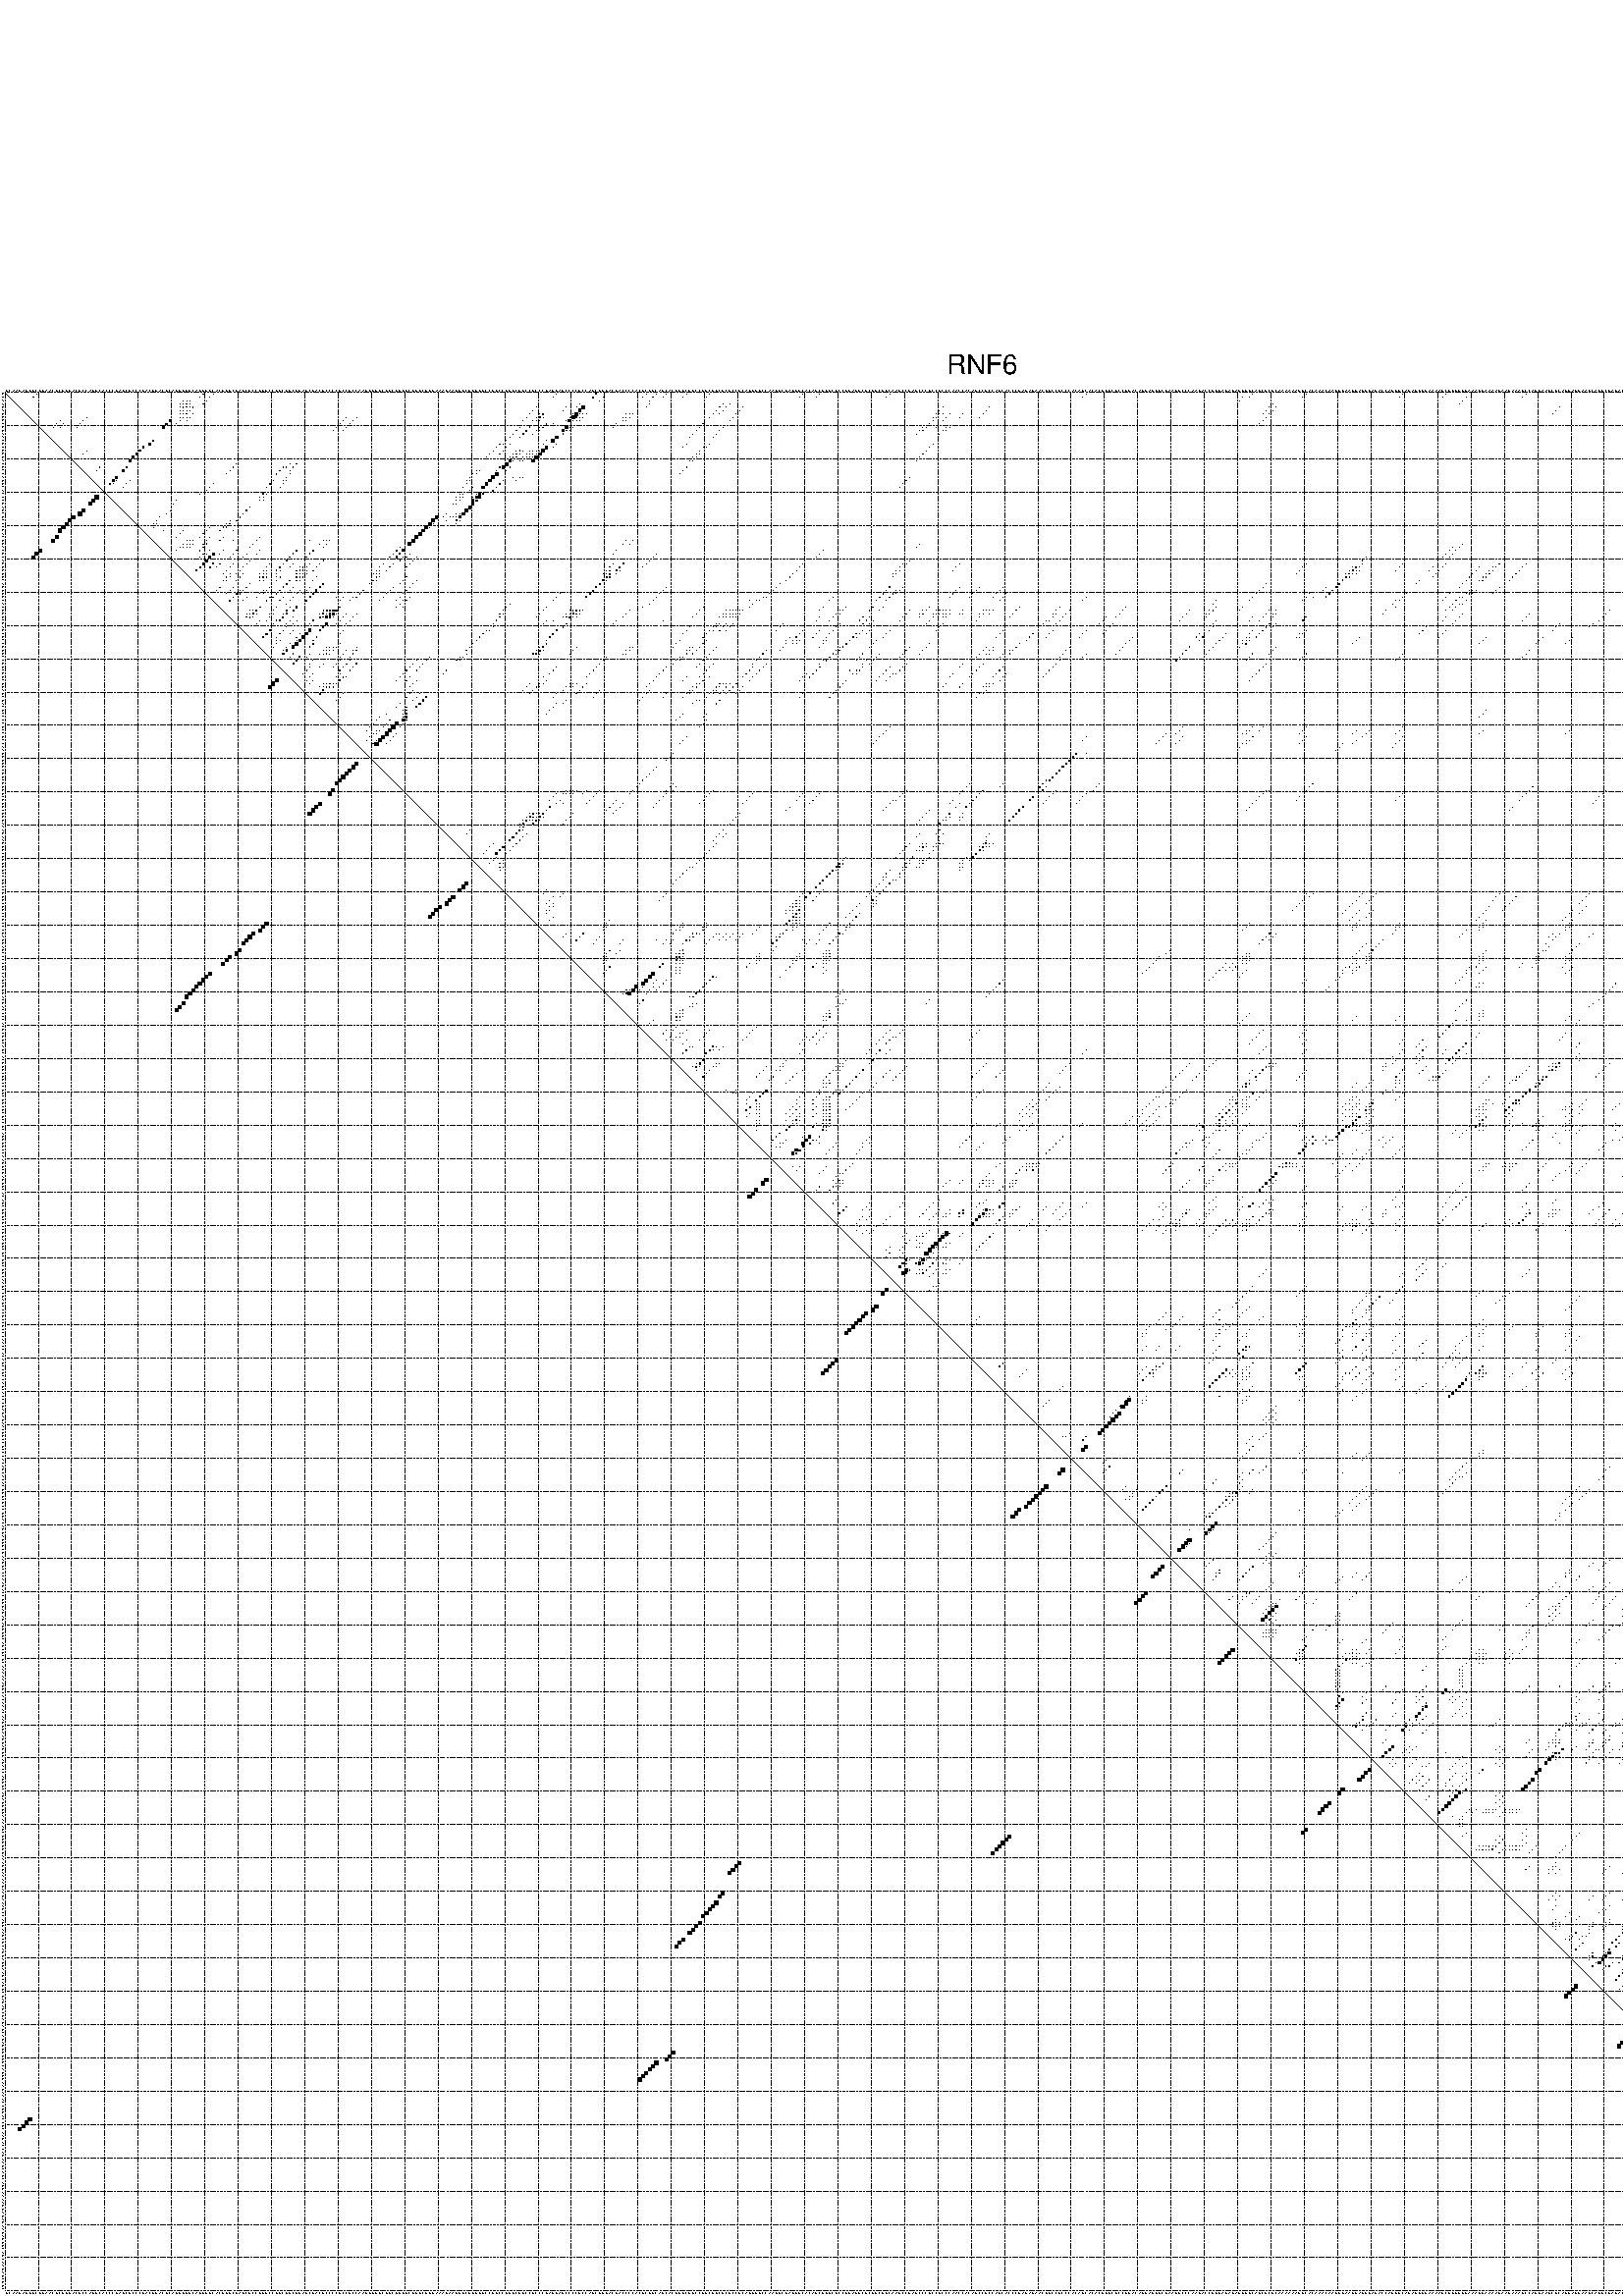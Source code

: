 %!PS-Adobe-3.0 EPSF-3.0
%%BoundingBox: 0 0 700 720
%%DocumentFonts: Helvetica
%%Pages: 1
%%EndComments

% Program options: --noLP 

% This file contains the square roots of probabilities in the form
% i  j  sqrt(p(i,j)) ubox

/DPdict 100 dict def

DPdict begin

%%BeginProlog

/logscale false def
/lpmin 1e-05 log def
/DataVisible  [ true true true true] def
/DataTitles   [ false false false false ] def
/min { 2 copy gt { exch } if pop } bind def
/max { 2 copy lt { exch } if pop } bind def
/box { %size x y box - draws box centered on x,y
   2 index 0.5 mul sub            % x -= 0.5
   exch 2 index 0.5 mul sub exch  % y -= 0.5
   3 -1 roll dup rectfill
} bind def
/ubox {
   logscale {
      log dup add lpmin div 1 exch sub dup 0 lt { pop 0 } if
   } if
   3 1 roll
   exch len exch sub 1 add box
} bind def
/lbox {
   3 1 roll
   len exch sub 1 add box
} bind def
/drawseq { % print sequence along all 4 sides
[ [0.7 -0.3 0 ]
  [0.7 0.7 len add 0]
  [-0.3 len sub -0.4 -90]
  [-0.3 len sub 0.7 len add -90]
] {
   gsave
    aload pop rotate translate
    0 1 len 1 sub {
     dup 0 moveto
     sequence exch 1 getinterval
     show
    } for
   grestore
  } forall
} bind def
/drawgrid{
  gsave
  0.5 dup translate
  0.01 setlinewidth
  len log 0.9 sub cvi 10 exch exp  % grid spacing
  dup 1 gt {
     dup dup 20 div dup 2 array astore exch 40 div setdash
  } { [0.3 0.7] 0.1 setdash } ifelse
  0 exch len {
     dup dup
     0 moveto
     len lineto
     dup
     len exch sub 0 exch moveto
     len exch len exch sub lineto
     stroke
  } for
  [] 0 setdash
  0.04 setlinewidth
  currentdict /cutpoint known {
    cutpoint 1 sub
    dup dup -1 moveto len 1 add lineto
    len exch sub dup
    -1 exch moveto len 1 add exch lineto
    stroke
  } if
  % draw diagonal
  0 len moveto len 0 lineto stroke
  grestore
} bind def
/drawTitle {
  currentdict /DPtitle known {
    % center title text
    /Helvetica findfont 10 scalefont setfont
    360 705 moveto DPtitle dup stringwidth pop 2 div neg 0 rmoveto show
  } if
} bind def
/prepareCoords {
  0 1 3 {
    % check whether we want to display current data
    dup DataVisible exch get
    {
      % check whether we've actually got some data
      DataSource exch get dup currentdict exch known {
        % data source s_j is present, so find length of array
        currentdict exch get length 
      } { pop 0 } ifelse
    } if
  } for
  exch dup 5 -1 roll add 4 -1 roll dup 5 1 roll 4 -1 roll add max
  len add 3 add 700 exch div dup scale
  exch 1 add exch 1 add translate
} bind def
/utri{ % i j prob utri
  gsave
  0.5 dup translate
  1 min 2 div
  0.85 mul 0.15 add 0.95  0.33
  3 1 roll % prepare hsb color
  sethsbcolor
  % now produce the coordinates for lines
  exch 1 sub dup len exch sub dup 4 -1 roll dup 3 1 roll dup len exch sub
  moveto lineto lineto closepath fill
  grestore
} bind def
/uUDmotif{ % i j uUDmotif
  gsave
  0.5 dup translate
  1 min 2 div
  0.85 mul 0.15 add 0.95 0.6
  3 1 roll % prepare hsb color
  sethsbcolor
  % now produce the coordinates for lines
  exch 1 sub dup len exch sub dup 4 -1 roll dup 3 1 roll dup len exch sub
  moveto lineto lineto closepath fill
  grestore
} bind def
/lUDmotif{ % i j lUDmotif
  gsave
  0.5 dup translate
  1 min 2 div
  0.85 mul 0.15 add 0.95 0.6
  3 1 roll % prepare hsb color
  sethsbcolor
  % now produce the coordinates for lines
  dup len exch sub dup 4 -1 roll 1 sub dup 3 1 roll dup len exch sub
  moveto lineto lineto closepath fill
  grestore
} bind def
/uHmotif{ % i j uHmotif
  gsave
  0.5 dup translate
  1 min 2 div
  0.85 mul 0.15 add 0.95  0.99
  3 1 roll % prepare hsb color
  sethsbcolor
  % now produce the coordinates for lines
  exch 1 sub dup len exch sub dup 4 -1 roll dup 3 1 roll dup len exch sub
  moveto lineto lineto closepath fill
  grestore
} bind def
/lHmotif{ % i j lHmotif
  gsave
  0.5 dup translate
  1 min 2 div
  0.85 mul 0.15 add 0.95  0.99
  3 1 roll % prepare hsb color
  sethsbcolor
  % now produce the coordinates for lines
  dup len exch sub dup 4 -1 roll 1 sub dup 3 1 roll dup len exch sub
  moveto lineto lineto closepath fill
  grestore
} bind def
/uImotif{ % i j k l uImotif
  gsave
  0.5 dup translate
  1 min 2 div
  0.85 mul 0.15 add 0.95  0.99
  3 1 roll % prepare hsb color
  sethsbcolor
  % now produce the coordinates for lines
  1 sub dup 5 1 roll exch len exch sub dup 5 1 roll 3 -1 roll dup
  5 1 roll exch 4 1 roll 3 1 roll exch 1 sub len exch sub dup 3 1 roll
  moveto lineto lineto lineto closepath fill
  grestore
} bind def
/lImotif{ % i j k l lImotif
  gsave
  0.5 dup translate
  1 min 2 div
  0.85 mul 0.15 add 0.95  0.99
  3 1 roll % prepare hsb color
  sethsbcolor
  % now produce the coordinates for lines
  4 -1 roll 1 sub dup 5 1 roll exch 1 sub len exch sub dup 3 -1 roll exch
  5 -1 roll len exch sub dup 6 -1 roll dup 3 1 roll 7 4 roll
  moveto lineto lineto lineto closepath fill
  grestore
} bind def
/drawDataSquareBottom { % x v n dataSquareBottom draw box
  len add 2 add exch lbox
} bind def
/drawDataSquareTop { % x v n dataSquareBottom draw box
  neg 1 sub exch lbox
} bind def
/drawDataSquareLeft { % y v n dataSquareBottom draw box
  neg 1 sub 3 1 roll lbox
} bind def
/drawDataSquareRight { % y v n dataSquareBottom draw box
  % use size x y box to draw box
  2 add len add 3 1 roll lbox
} bind def
/drawDataSquareBottomHSB { % x v h s b n dataSquareBottomHSB draw box
  % use size x y box to draw box
  len add 2 add 5 1 roll sethsbcolor lbox
} bind def
/drawDataSquareTopHSB { % x v h s b n dataSquareBottomHSB draw box
  % use size x y box to draw box
  neg 1 sub 5 1 roll sethsbcolor lbox
} bind def
/drawDataSquareLeftHSB { % x v h s b n dataSquareLeftHSB draw box
  % use size x y box to draw box
  neg 1 sub 6 1 roll sethsbcolor lbox
} bind def
/drawDataSquareRightHSB { % x v h s b n dataSquareLeftHSB draw box
  % use size x y box to draw box
  2 add len add 6 1 roll sethsbcolor lbox
} bind def
/drawDataTitleBottom {
  /Helvetica findfont 0.95 scalefont setfont
  0 -1.4 3 -1 roll sub moveto 
  dup stringwidth pop neg 0 rmoveto   
  show
} bind def
/drawDataTitleTop {
  /Helvetica findfont 0.95 scalefont setfont
  0 len 1.6 add 3 -1 roll add moveto 
  dup stringwidth pop neg 0 rmoveto   
  show
} bind def
/drawDataTitleLeft {
  /Helvetica findfont 0.95 scalefont setfont
  neg 1.4 sub len 1 add moveto 
  dup stringwidth pop 0 exch rmoveto -90 rotate
  show 90 rotate
} bind def
/drawDataTitleRight {
  /Helvetica findfont 0.95 scalefont setfont
  1.6 add len add len 1 add moveto 
  dup stringwidth pop 0 exch rmoveto -90 rotate
  show 90 rotate
} bind def
% do not modify the arrays below unless you know what you're doing!
/DataSource     [ /topData /leftData /bottomData /rightData ] def
/DataDrawBox    [ /drawDataSquareTop  /drawDataSquareLeft /drawDataSquareBottom /drawDataSquareRight] def
/DataDrawBoxHSB [ /drawDataSquareTopHSB /drawDataSquareLeftHSB /drawDataSquareBottomHSB /drawDataSquareRightHSB ] def
/DataDrawTitle  [ /drawDataTitleTop /drawDataTitleLeft /drawDataTitleBottom /drawDataTitleRight ] def
% this is the logic to parse the auxiliary linear data
% given in arrays topData, leftData, bottomData, and rightData
% See also the Boolean arrays DataVisible and DataTitles that
% are used to control which part of data will be visible
/drawData {
  0 1 3 {
    % check whether we want to display current data
    dup DataVisible exch get
    {
      % check whether we've actually got some data
      dup DataSource exch get dup currentdict exch known {
        % data source s_j is present, so we load the
        % corresponding data array a and loop over all data sets a[i]
        currentdict exch get dup length 1 sub 0 1 3 -1 roll {
          dup dup
          % now on stack: j a i i i
          % load data set, i.e. a[i]
          4 -1 roll         % j i i i a
          dup 3 -1 roll get dup % j i i a a[i] a[i]
          % 1. check whether we need to process data set title
          6 -1 roll dup 7 1 roll DataTitles exch get {
            % get current title drawing function key
            6 -1 roll dup 7 1 roll DataDrawTitle exch get
            % now on stack: ... j i i a a[i] a[i] title_draw_key
            % get current title and execute drawing function
            exch 0 get exch currentdict exch get 5 -1 roll exch exec
          } { % remove unused variables
              pop 3 -1 roll pop
          } ifelse
          % now on stack: ... j i a a[i]
          % 2. process actual data a[k] for 1 <= k < n
          dup length 1 sub 1 exch getinterval { 
            % on stack: j i a a[i][k]
            gsave
            dup length 2 eq { % print black box if two-valued
              % get box drawing function
              4 -1 roll dup 5 1 roll DataDrawBox exch get currentdict exch get exch
              aload pop 5 -1 roll dup 6 1 roll 4 -1 roll exec
            } {
              dup length 5 eq { % print box with hsb color
                % get box drawing function
                4 -1 roll dup 5 1 roll DataDrawBoxHSB exch get currentdict exch get exch
                % on stack: j i a f a[i]
                % load data array and prepare for drawing
                aload pop 8 -1 roll dup 9 1 roll 7 -1 roll exec
              } { pop } ifelse
            } ifelse
            grestore
          } forall
          exch pop 
          % left on stack: j a
        } for
        
      } if
    } if
  } for
} bind def

%%EndProlog

/DPtitle {
  (RNF6)
} def

/sequence { (\
GCAAGAGGGCGGAACGCGGGACGCCAGGCACCCUAGCUCCCGACGGACGCAGUUUUCAGUUGCACGGGCGAGCUCCGGGCCGGCUGCGGAGCGACUCCCCGCCGCCAAGUGGGCGGCGUGGCUGUCGGGAAAGAAGGGCUGGGGCCUGCCGUUCUUCCUCCCGAGUAUCCCCUCCAGCUGGACGACCCCACGCUGCAGCACGGGCUUCCGGCUUCUCUCCUCAGUGGCCAAUUCGAGGGCACAGCGGGCUCCGGA\
GGCGCGGCGGCAAGCCUAUCCCGCCUCCCAACCACAGCCUCCAGCACCCGAGAGAACGGCCGCCCACAGCACACGUUCUCCGGACAGGAGGGCGAAGGCCCAAGACCUGGAGAGAUGGGCAGCUCUCAAAAAAGGCACAAACAAUUGAAGGAUGGAUACCAUGGCAUAUGUUAAAAGCGUGUUGAAAGGAAAAUAAGAAAGCCAGGAAUCUCAGGAUGAAUCAGUCUAGAUCGAGAUCAGAUGGUGGCAGUGAAG\
AAACCUUACCUCAAGACCAUAAUCAUCAUGAAAAUGAGAGAAGAUGGCAGCAAGAGCGUC\
) } def
/len { sequence length } bind def

% BEGIN linear data array

/topData [
] def

/leftData [
] def

/bottomData [
] def

/rightData [
] def

% END linear data arrays

%Finally, prepare canvas

%draw title
drawTitle

%prepare coordinate system, draw grid and sequence
/Helvetica findfont 0.95 scalefont setfont

%prepare coordinate system
prepareCoords

%draw sequence arround grid
drawseq

%draw grid
drawgrid

%draw auxiliary linear data (if available)
drawData

%data (commands) starts here

%start of quadruplex data

%start of Hmotif data

%start of Imotif data
%start of base pair probability data
1 10 0.076 ubox
1 60 0.006 ubox
1 63 0.068 ubox
1 166 0.03 ubox
1 178 0.324 ubox
1 193 0.005 ubox
1 196 0.11 ubox
1 199 0.147 ubox
1 205 0.003 ubox
1 212 0.004 ubox
1 240 0.008 ubox
1 245 0.026 ubox
1 266 0.004 ubox
1 325 0.008 ubox
1 375 0.029 ubox
1 391 0.007 ubox
1 420 0.011 ubox
1 433 0.007 ubox
1 457 0.003 ubox
1 503 0.016 ubox
1 506 0.004 ubox
1 558 0.069 ubox
1 561 0.283 ubox
1 567 0.416 ubox
1 569 0.147 ubox
2 9 0.076 ubox
2 59 0.007 ubox
2 62 0.069 ubox
2 165 0.031 ubox
2 177 0.324 ubox
2 180 0.006 ubox
2 192 0.005 ubox
2 195 0.107 ubox
2 198 0.147 ubox
2 204 0.003 ubox
2 211 0.004 ubox
2 239 0.008 ubox
2 244 0.026 ubox
2 265 0.004 ubox
2 324 0.008 ubox
2 372 0.01 ubox
2 374 0.029 ubox
2 390 0.007 ubox
2 419 0.011 ubox
2 432 0.007 ubox
2 439 0.006 ubox
2 456 0.003 ubox
2 502 0.016 ubox
2 505 0.004 ubox
2 556 0.01 ubox
2 557 0.065 ubox
2 560 0.283 ubox
2 566 0.415 ubox
2 568 0.161 ubox
3 54 0.005 ubox
3 55 0.005 ubox
3 56 0.056 ubox
3 61 0.068 ubox
3 179 0.006 ubox
3 194 0.065 ubox
3 371 0.009 ubox
3 438 0.006 ubox
3 517 0.006 ubox
3 555 0.01 ubox
4 53 0.006 ubox
4 54 0.006 ubox
4 55 0.066 ubox
4 56 0.02 ubox
4 60 0.061 ubox
4 173 0.007 ubox
4 194 0.007 ubox
4 216 0.021 ubox
4 218 0.007 ubox
4 381 0.003 ubox
4 437 0.004 ubox
4 516 0.007 ubox
4 517 0.003 ubox
4 521 0.005 ubox
5 53 0.005 ubox
5 54 0.073 ubox
5 55 0.027 ubox
5 56 0.014 ubox
5 57 0.055 ubox
5 160 0.025 ubox
5 169 0.009 ubox
5 172 0.007 ubox
5 174 0.837 ubox
5 193 0.009 ubox
5 215 0.022 ubox
5 217 0.007 ubox
5 222 0.013 ubox
5 282 0.031 ubox
5 296 0.007 ubox
5 380 0.004 ubox
5 382 0.008 ubox
5 467 0.005 ubox
5 493 0.003 ubox
5 515 0.006 ubox
5 517 0.078 ubox
5 520 0.005 ubox
5 522 0.46 ubox
5 570 0.025 ubox
6 53 0.073 ubox
6 54 0.027 ubox
6 55 0.015 ubox
6 56 0.055 ubox
6 159 0.025 ubox
6 168 0.009 ubox
6 173 0.839 ubox
6 214 0.022 ubox
6 216 0.007 ubox
6 221 0.013 ubox
6 281 0.03 ubox
6 295 0.007 ubox
6 379 0.004 ubox
6 381 0.008 ubox
6 466 0.005 ubox
6 516 0.081 ubox
6 517 0.005 ubox
6 521 0.461 ubox
6 569 0.023 ubox
7 53 0.027 ubox
7 54 0.014 ubox
7 55 0.052 ubox
7 57 0.039 ubox
7 158 0.025 ubox
7 161 0.009 ubox
7 162 0.199 ubox
7 171 0.01 ubox
7 172 0.839 ubox
7 173 0.054 ubox
7 174 0.026 ubox
7 175 0.006 ubox
7 187 0.007 ubox
7 188 0.016 ubox
7 189 0.023 ubox
7 213 0.022 ubox
7 215 0.006 ubox
7 220 0.013 ubox
7 280 0.025 ubox
7 281 0.027 ubox
7 282 0.006 ubox
7 284 0.005 ubox
7 288 0.006 ubox
7 294 0.007 ubox
7 378 0.004 ubox
7 380 0.008 ubox
7 465 0.004 ubox
7 515 0.082 ubox
7 516 0.005 ubox
7 520 0.461 ubox
7 570 0.005 ubox
8 25 0.005 ubox
8 53 0.012 ubox
8 54 0.05 ubox
8 55 0.004 ubox
8 56 0.038 ubox
8 103 0.004 ubox
8 106 0.02 ubox
8 157 0.025 ubox
8 160 0.009 ubox
8 161 0.199 ubox
8 162 0.004 ubox
8 170 0.012 ubox
8 171 0.838 ubox
8 172 0.067 ubox
8 173 0.023 ubox
8 174 0.006 ubox
8 186 0.007 ubox
8 187 0.016 ubox
8 188 0.023 ubox
8 212 0.022 ubox
8 219 0.013 ubox
8 279 0.02 ubox
8 280 0.034 ubox
8 283 0.005 ubox
8 287 0.006 ubox
8 293 0.007 ubox
8 379 0.007 ubox
8 514 0.081 ubox
8 515 0.005 ubox
8 519 0.459 ubox
8 520 0.003 ubox
8 569 0.004 ubox
8 570 0.006 ubox
9 17 0.026 ubox
9 24 0.005 ubox
9 50 0.487 ubox
9 53 0.027 ubox
9 55 0.004 ubox
9 102 0.004 ubox
9 105 0.02 ubox
9 156 0.017 ubox
9 159 0.009 ubox
9 160 0.199 ubox
9 161 0.004 ubox
9 169 0.013 ubox
9 170 0.83 ubox
9 171 0.076 ubox
9 172 0.024 ubox
9 173 0.004 ubox
9 186 0.008 ubox
9 187 0.009 ubox
9 218 0.012 ubox
9 279 0.038 ubox
9 282 0.004 ubox
9 378 0.007 ubox
9 569 0.006 ubox
10 16 0.027 ubox
10 18 0.004 ubox
10 23 0.005 ubox
10 49 0.488 ubox
10 52 0.027 ubox
10 101 0.004 ubox
10 104 0.02 ubox
10 163 0.077 ubox
10 165 0.006 ubox
10 184 0.007 ubox
10 210 0.022 ubox
10 278 0.041 ubox
10 377 0.007 ubox
10 568 0.006 ubox
11 15 0.025 ubox
11 17 0.004 ubox
11 22 0.005 ubox
11 48 0.488 ubox
11 100 0.004 ubox
11 103 0.02 ubox
11 155 0.017 ubox
11 158 0.2 ubox
11 161 0.022 ubox
11 162 0.077 ubox
11 169 0.811 ubox
11 170 0.139 ubox
11 171 0.004 ubox
11 183 0.007 ubox
11 209 0.022 ubox
11 216 0.012 ubox
11 276 0.01 ubox
11 277 0.041 ubox
11 280 0.004 ubox
11 283 0.015 ubox
11 284 0.008 ubox
11 515 0.02 ubox
11 516 0.025 ubox
11 567 0.005 ubox
12 99 0.004 ubox
12 102 0.02 ubox
12 154 0.018 ubox
12 157 0.2 ubox
12 160 0.025 ubox
12 161 0.076 ubox
12 168 0.771 ubox
12 169 0.179 ubox
12 170 0.004 ubox
12 208 0.022 ubox
12 215 0.012 ubox
12 275 0.012 ubox
12 276 0.04 ubox
12 282 0.015 ubox
12 283 0.007 ubox
12 514 0.02 ubox
12 515 0.025 ubox
13 153 0.018 ubox
13 156 0.199 ubox
13 159 0.027 ubox
13 168 0.181 ubox
13 207 0.021 ubox
13 214 0.012 ubox
13 274 0.012 ubox
13 281 0.015 ubox
14 152 0.017 ubox
14 155 0.099 ubox
14 166 0.825 ubox
14 206 0.018 ubox
14 213 0.011 ubox
14 569 0.008 ubox
15 45 0.494 ubox
15 151 0.017 ubox
15 163 0.008 ubox
15 165 0.826 ubox
15 568 0.009 ubox
16 44 0.495 ubox
16 149 0.012 ubox
16 150 0.012 ubox
16 152 0.016 ubox
16 162 0.008 ubox
16 166 0.007 ubox
16 205 0.013 ubox
16 212 0.01 ubox
16 279 0.018 ubox
16 567 0.009 ubox
17 42 0.499 ubox
17 148 0.016 ubox
17 151 0.017 ubox
17 163 0.835 ubox
17 165 0.006 ubox
17 204 0.013 ubox
17 210 0.004 ubox
17 211 0.01 ubox
17 278 0.018 ubox
17 566 0.009 ubox
18 25 0.004 ubox
18 41 0.5 ubox
18 147 0.016 ubox
18 150 0.017 ubox
18 154 0.01 ubox
18 155 0.192 ubox
18 156 0.006 ubox
18 158 0.007 ubox
18 159 0.009 ubox
18 160 0.005 ubox
18 161 0.011 ubox
18 162 0.837 ubox
18 209 0.004 ubox
18 277 0.018 ubox
19 24 0.004 ubox
19 40 0.5 ubox
19 146 0.016 ubox
19 149 0.017 ubox
19 153 0.008 ubox
19 154 0.221 ubox
19 155 0.011 ubox
19 157 0.007 ubox
19 158 0.015 ubox
19 159 0.004 ubox
19 160 0.013 ubox
19 161 0.837 ubox
19 208 0.004 ubox
19 209 0.009 ubox
19 276 0.018 ubox
20 39 0.5 ubox
20 145 0.016 ubox
20 152 0.005 ubox
20 153 0.243 ubox
20 154 0.031 ubox
20 156 0.006 ubox
20 157 0.018 ubox
20 158 0.008 ubox
20 159 0.009 ubox
20 160 0.83 ubox
20 161 0.003 ubox
20 207 0.004 ubox
20 208 0.009 ubox
20 275 0.018 ubox
21 38 0.498 ubox
21 152 0.564 ubox
21 153 0.035 ubox
21 155 0.011 ubox
21 156 0.02 ubox
21 159 0.647 ubox
21 206 0.004 ubox
21 207 0.009 ubox
21 274 0.017 ubox
22 70 0.007 ubox
22 86 0.031 ubox
22 88 0.039 ubox
22 151 0.825 ubox
23 29 0.006 ubox
23 37 0.502 ubox
23 69 0.007 ubox
23 84 0.129 ubox
23 85 0.007 ubox
23 87 0.038 ubox
23 149 0.08 ubox
23 150 0.822 ubox
23 152 0.042 ubox
23 205 0.01 ubox
24 28 0.006 ubox
24 36 0.502 ubox
24 68 0.007 ubox
24 83 0.129 ubox
24 86 0.037 ubox
24 142 0.016 ubox
24 143 0.003 ubox
24 148 0.07 ubox
24 151 0.043 ubox
24 204 0.01 ubox
25 67 0.007 ubox
25 82 0.129 ubox
25 86 0.005 ubox
25 141 0.017 ubox
25 142 0.003 ubox
25 148 0.825 ubox
25 203 0.01 ubox
26 34 0.493 ubox
26 85 0.007 ubox
26 140 0.017 ubox
26 147 0.829 ubox
26 153 0.013 ubox
26 155 0.01 ubox
26 156 0.004 ubox
26 272 0.013 ubox
27 33 0.502 ubox
27 34 0.012 ubox
27 38 0.005 ubox
27 81 0.135 ubox
27 84 0.005 ubox
27 85 0.008 ubox
27 139 0.016 ubox
27 140 0.004 ubox
27 146 0.83 ubox
27 150 0.199 ubox
27 154 0.005 ubox
27 271 0.014 ubox
28 32 0.494 ubox
28 33 0.012 ubox
28 37 0.008 ubox
28 63 0.006 ubox
28 80 0.135 ubox
28 84 0.009 ubox
28 139 0.005 ubox
28 145 0.829 ubox
28 149 0.199 ubox
28 270 0.014 ubox
29 36 0.008 ubox
29 62 0.006 ubox
29 79 0.135 ubox
29 83 0.009 ubox
29 138 0.006 ubox
29 141 0.004 ubox
29 144 0.766 ubox
29 148 0.199 ubox
29 269 0.014 ubox
30 61 0.005 ubox
30 140 0.007 ubox
30 147 0.185 ubox
31 59 0.004 ubox
31 78 0.134 ubox
31 79 0.013 ubox
31 137 0.006 ubox
31 138 0.022 ubox
31 142 0.015 ubox
31 143 0.684 ubox
31 144 0.374 ubox
32 77 0.134 ubox
32 78 0.016 ubox
32 136 0.006 ubox
32 137 0.022 ubox
32 138 0.006 ubox
32 141 0.014 ubox
32 142 0.677 ubox
32 143 0.508 ubox
33 52 0.006 ubox
33 77 0.016 ubox
33 78 0.003 ubox
33 136 0.022 ubox
33 137 0.007 ubox
33 141 0.669 ubox
33 142 0.519 ubox
34 51 0.006 ubox
34 135 0.022 ubox
34 136 0.008 ubox
34 141 0.528 ubox
35 74 0.134 ubox
35 140 0.841 ubox
36 50 0.009 ubox
36 73 0.136 ubox
36 139 0.853 ubox
37 49 0.009 ubox
37 72 0.136 ubox
37 133 0.015 ubox
37 136 0.021 ubox
37 137 0.051 ubox
37 138 0.851 ubox
38 47 0.01 ubox
38 71 0.132 ubox
38 130 0.656 ubox
38 132 0.014 ubox
38 134 0.013 ubox
38 135 0.017 ubox
38 136 0.042 ubox
38 137 0.541 ubox
39 46 0.011 ubox
39 68 0.08 ubox
39 70 0.109 ubox
39 129 0.836 ubox
39 133 0.01 ubox
39 136 0.179 ubox
39 137 0.009 ubox
40 45 0.011 ubox
40 46 0.004 ubox
40 67 0.096 ubox
40 68 0.094 ubox
40 128 0.855 ubox
40 129 0.014 ubox
40 136 0.006 ubox
41 45 0.004 ubox
41 62 0.005 ubox
41 66 0.098 ubox
41 67 0.092 ubox
41 127 0.855 ubox
41 128 0.01 ubox
42 48 0.003 ubox
42 54 0.005 ubox
42 61 0.013 ubox
42 65 0.098 ubox
42 69 0.004 ubox
42 126 0.855 ubox
43 53 0.006 ubox
43 60 0.018 ubox
43 125 0.855 ubox
44 52 0.006 ubox
44 59 0.018 ubox
44 62 0.016 ubox
44 66 0.073 ubox
44 77 0.006 ubox
44 124 0.855 ubox
45 55 0.017 ubox
45 56 0.004 ubox
45 57 0.016 ubox
45 61 0.013 ubox
45 65 0.075 ubox
45 69 0.003 ubox
45 76 0.006 ubox
45 92 0.003 ubox
45 96 0.013 ubox
45 97 0.004 ubox
45 98 0.016 ubox
45 123 0.852 ubox
45 187 0.004 ubox
45 189 0.004 ubox
46 54 0.027 ubox
46 55 0.006 ubox
46 56 0.016 ubox
46 57 0.028 ubox
46 60 0.007 ubox
46 61 0.106 ubox
46 75 0.007 ubox
46 95 0.015 ubox
46 97 0.018 ubox
46 122 0.844 ubox
46 186 0.005 ubox
46 188 0.004 ubox
46 275 0.004 ubox
46 438 0.004 ubox
46 570 0.08 ubox
47 53 0.064 ubox
47 54 0.013 ubox
47 55 0.017 ubox
47 56 0.03 ubox
47 60 0.111 ubox
47 74 0.006 ubox
47 96 0.019 ubox
47 119 0.104 ubox
47 274 0.004 ubox
47 435 0.006 ubox
47 437 0.004 ubox
47 569 0.081 ubox
48 52 0.066 ubox
48 59 0.113 ubox
48 62 0.034 ubox
48 66 0.022 ubox
48 70 0.074 ubox
48 77 0.003 ubox
48 88 0.161 ubox
48 93 0.144 ubox
48 118 0.111 ubox
48 120 0.527 ubox
48 184 0.006 ubox
48 246 0.004 ubox
48 434 0.006 ubox
48 436 0.004 ubox
48 568 0.082 ubox
49 60 0.052 ubox
49 61 0.024 ubox
49 63 0.596 ubox
49 65 0.021 ubox
49 69 0.075 ubox
49 73 0.006 ubox
49 76 0.004 ubox
49 87 0.174 ubox
49 92 0.146 ubox
49 117 0.079 ubox
49 119 0.441 ubox
49 122 0.014 ubox
49 183 0.006 ubox
49 196 0.009 ubox
49 245 0.004 ubox
49 433 0.006 ubox
49 435 0.004 ubox
49 567 0.082 ubox
50 59 0.061 ubox
50 62 0.596 ubox
50 68 0.075 ubox
50 72 0.006 ubox
50 86 0.174 ubox
50 91 0.146 ubox
50 116 0.078 ubox
50 118 0.438 ubox
50 120 0.028 ubox
50 121 0.015 ubox
50 124 0.005 ubox
50 195 0.009 ubox
50 244 0.004 ubox
50 409 0.012 ubox
50 432 0.006 ubox
50 434 0.004 ubox
50 566 0.081 ubox
51 61 0.59 ubox
51 74 0.009 ubox
51 85 0.174 ubox
51 96 0.039 ubox
51 119 0.025 ubox
51 123 0.005 ubox
51 194 0.009 ubox
51 272 0.004 ubox
51 408 0.032 ubox
51 516 0.071 ubox
51 517 0.009 ubox
52 60 0.52 ubox
52 63 0.331 ubox
52 65 0.078 ubox
52 69 0.009 ubox
52 73 0.009 ubox
52 80 0.006 ubox
52 84 0.174 ubox
52 87 0.016 ubox
52 92 0.114 ubox
52 95 0.042 ubox
52 114 0.069 ubox
52 117 0.037 ubox
52 122 0.005 ubox
52 183 0.05 ubox
52 186 0.255 ubox
52 193 0.009 ubox
52 240 0.012 ubox
52 270 0.013 ubox
52 271 0.004 ubox
52 287 0.005 ubox
52 391 0.004 ubox
52 408 0.043 ubox
52 420 0.006 ubox
52 433 0.006 ubox
52 449 0.078 ubox
52 457 0.055 ubox
52 503 0.005 ubox
52 514 0.093 ubox
52 515 0.075 ubox
52 516 0.008 ubox
52 561 0.006 ubox
52 567 0.064 ubox
53 59 0.327 ubox
53 62 0.33 ubox
53 64 0.074 ubox
53 68 0.009 ubox
53 72 0.009 ubox
53 79 0.007 ubox
53 83 0.172 ubox
53 86 0.008 ubox
53 89 0.027 ubox
53 90 0.118 ubox
53 91 0.114 ubox
53 94 0.041 ubox
53 113 0.066 ubox
53 116 0.035 ubox
53 121 0.004 ubox
53 182 0.045 ubox
53 185 0.255 ubox
53 192 0.009 ubox
53 239 0.012 ubox
53 269 0.013 ubox
53 286 0.005 ubox
53 390 0.004 ubox
53 405 0.009 ubox
53 406 0.173 ubox
53 407 0.046 ubox
53 419 0.006 ubox
53 429 0.006 ubox
53 432 0.006 ubox
53 443 0.036 ubox
53 447 0.013 ubox
53 448 0.08 ubox
53 456 0.055 ubox
53 502 0.004 ubox
53 510 0.005 ubox
53 511 0.156 ubox
53 512 0.017 ubox
53 513 0.091 ubox
53 560 0.006 ubox
53 563 0.038 ubox
53 564 0.018 ubox
53 565 0.03 ubox
53 566 0.064 ubox
54 58 0.267 ubox
54 67 0.008 ubox
54 71 0.008 ubox
54 78 0.011 ubox
54 79 0.01 ubox
54 82 0.144 ubox
54 83 0.009 ubox
54 88 0.024 ubox
54 89 0.128 ubox
54 90 0.119 ubox
54 91 0.006 ubox
54 93 0.039 ubox
54 112 0.035 ubox
54 113 0.005 ubox
54 115 0.031 ubox
54 181 0.034 ubox
54 182 0.009 ubox
54 184 0.248 ubox
54 185 0.008 ubox
54 238 0.012 ubox
54 268 0.013 ubox
54 269 0.003 ubox
54 285 0.004 ubox
54 389 0.003 ubox
54 404 0.009 ubox
54 405 0.223 ubox
54 406 0.039 ubox
54 407 0.005 ubox
54 418 0.004 ubox
54 428 0.006 ubox
54 431 0.006 ubox
54 442 0.045 ubox
54 446 0.015 ubox
54 447 0.08 ubox
54 455 0.056 ubox
54 509 0.005 ubox
54 510 0.17 ubox
54 511 0.018 ubox
54 512 0.084 ubox
54 513 0.071 ubox
54 559 0.004 ubox
54 562 0.036 ubox
54 563 0.018 ubox
54 564 0.033 ubox
54 565 0.064 ubox
54 566 0.006 ubox
55 66 0.007 ubox
55 68 0.006 ubox
55 70 0.008 ubox
55 72 0.004 ubox
55 77 0.013 ubox
55 78 0.014 ubox
55 79 0.073 ubox
55 82 0.01 ubox
55 88 0.122 ubox
55 89 0.118 ubox
55 90 0.017 ubox
55 91 0.022 ubox
55 111 0.011 ubox
55 112 0.005 ubox
55 113 0.043 ubox
55 180 0.006 ubox
55 181 0.008 ubox
55 182 0.268 ubox
55 184 0.007 ubox
55 237 0.012 ubox
55 267 0.013 ubox
55 268 0.005 ubox
55 388 0.003 ubox
55 403 0.007 ubox
55 404 0.241 ubox
55 405 0.027 ubox
55 406 0.004 ubox
55 430 0.006 ubox
55 441 0.048 ubox
55 445 0.016 ubox
55 446 0.081 ubox
55 454 0.056 ubox
55 508 0.004 ubox
55 509 0.178 ubox
55 510 0.016 ubox
55 511 0.074 ubox
55 512 0.077 ubox
55 562 0.017 ubox
55 563 0.033 ubox
55 564 0.064 ubox
55 565 0.014 ubox
55 566 0.012 ubox
56 67 0.019 ubox
56 68 0.005 ubox
56 71 0.018 ubox
56 77 0.013 ubox
56 78 0.085 ubox
56 79 0.037 ubox
56 82 0.008 ubox
56 83 0.013 ubox
56 88 0.111 ubox
56 89 0.017 ubox
56 90 0.027 ubox
56 94 0.008 ubox
56 112 0.069 ubox
56 113 0.004 ubox
56 121 0.005 ubox
56 181 0.28 ubox
56 182 0.035 ubox
56 236 0.012 ubox
56 267 0.005 ubox
56 403 0.246 ubox
56 404 0.019 ubox
56 429 0.006 ubox
56 440 0.05 ubox
56 444 0.016 ubox
56 445 0.081 ubox
56 453 0.057 ubox
56 508 0.184 ubox
56 509 0.013 ubox
56 510 0.061 ubox
56 511 0.08 ubox
56 562 0.028 ubox
56 563 0.056 ubox
56 564 0.015 ubox
56 565 0.029 ubox
57 66 0.023 ubox
57 67 0.009 ubox
57 70 0.019 ubox
57 77 0.085 ubox
57 78 0.04 ubox
57 82 0.031 ubox
57 86 0.209 ubox
57 88 0.015 ubox
57 89 0.027 ubox
57 93 0.009 ubox
57 111 0.082 ubox
57 112 0.003 ubox
57 120 0.005 ubox
57 124 0.016 ubox
57 180 0.287 ubox
57 181 0.025 ubox
57 235 0.012 ubox
57 402 0.247 ubox
57 425 0.008 ubox
57 439 0.05 ubox
57 443 0.016 ubox
57 444 0.08 ubox
57 452 0.057 ubox
57 507 0.186 ubox
57 510 0.081 ubox
57 564 0.031 ubox
58 74 0.091 ubox
58 85 0.21 ubox
58 96 0.309 ubox
58 110 0.082 ubox
58 119 0.004 ubox
58 123 0.017 ubox
58 179 0.289 ubox
58 233 0.012 ubox
58 379 0.014 ubox
58 401 0.247 ubox
58 424 0.008 ubox
58 438 0.047 ubox
58 506 0.181 ubox
58 516 0.003 ubox
59 65 0.095 ubox
59 69 0.025 ubox
59 73 0.097 ubox
59 80 0.032 ubox
59 84 0.211 ubox
59 87 0.035 ubox
59 92 0.008 ubox
59 95 0.33 ubox
59 117 0.005 ubox
59 122 0.017 ubox
59 178 0.289 ubox
59 199 0.011 ubox
59 232 0.012 ubox
59 266 0.103 ubox
59 270 0.006 ubox
59 287 0.049 ubox
59 293 0.006 ubox
59 300 0.005 ubox
59 378 0.015 ubox
59 397 0.004 ubox
59 400 0.247 ubox
59 437 0.011 ubox
59 449 0.005 ubox
59 503 0.011 ubox
59 506 0.017 ubox
59 514 0.008 ubox
59 515 0.003 ubox
59 561 0.098 ubox
59 567 0.008 ubox
60 64 0.086 ubox
60 68 0.025 ubox
60 71 0.126 ubox
60 72 0.08 ubox
60 78 0.004 ubox
60 79 0.032 ubox
60 83 0.211 ubox
60 86 0.034 ubox
60 89 0.006 ubox
60 91 0.008 ubox
60 94 0.33 ubox
60 108 0.081 ubox
60 116 0.005 ubox
60 121 0.017 ubox
60 177 0.289 ubox
60 198 0.011 ubox
60 231 0.012 ubox
60 265 0.103 ubox
60 268 0.036 ubox
60 269 0.005 ubox
60 286 0.049 ubox
60 292 0.006 ubox
60 299 0.005 ubox
60 377 0.015 ubox
60 396 0.004 ubox
60 399 0.247 ubox
60 440 0.008 ubox
60 441 0.044 ubox
60 442 0.009 ubox
60 448 0.005 ubox
60 502 0.011 ubox
60 505 0.152 ubox
60 508 0.047 ubox
60 509 0.039 ubox
60 510 0.011 ubox
60 511 0.006 ubox
60 513 0.008 ubox
60 560 0.098 ubox
60 563 0.038 ubox
60 566 0.007 ubox
61 67 0.025 ubox
61 70 0.142 ubox
61 71 0.07 ubox
61 77 0.003 ubox
61 78 0.03 ubox
61 82 0.204 ubox
61 88 0.008 ubox
61 90 0.007 ubox
61 93 0.33 ubox
61 107 0.082 ubox
61 115 0.005 ubox
61 120 0.017 ubox
61 167 0.007 ubox
61 176 0.288 ubox
61 197 0.012 ubox
61 230 0.012 ubox
61 264 0.103 ubox
61 267 0.041 ubox
61 268 0.004 ubox
61 285 0.049 ubox
61 291 0.006 ubox
61 298 0.005 ubox
61 301 0.004 ubox
61 376 0.015 ubox
61 392 0.016 ubox
61 398 0.246 ubox
61 421 0.009 ubox
61 434 0.006 ubox
61 439 0.008 ubox
61 440 0.042 ubox
61 441 0.008 ubox
61 447 0.004 ubox
61 501 0.01 ubox
61 504 0.171 ubox
61 507 0.048 ubox
61 508 0.043 ubox
61 509 0.018 ubox
61 510 0.007 ubox
61 512 0.006 ubox
61 559 0.098 ubox
61 562 0.045 ubox
61 565 0.004 ubox
61 568 0.006 ubox
62 69 0.165 ubox
62 73 0.022 ubox
62 76 0.003 ubox
62 80 0.191 ubox
62 81 0.157 ubox
62 84 0.037 ubox
62 87 0.017 ubox
62 92 0.33 ubox
62 100 0.015 ubox
62 102 0.006 ubox
62 105 0.059 ubox
62 106 0.06 ubox
62 114 0.005 ubox
62 119 0.017 ubox
62 122 0.004 ubox
62 166 0.008 ubox
62 175 0.287 ubox
62 196 0.012 ubox
62 228 0.005 ubox
62 229 0.011 ubox
62 249 0.007 ubox
62 263 0.103 ubox
62 266 0.043 ubox
62 284 0.049 ubox
62 290 0.006 ubox
62 297 0.005 ubox
62 300 0.005 ubox
62 325 0.004 ubox
62 375 0.015 ubox
62 391 0.019 ubox
62 393 0.003 ubox
62 397 0.244 ubox
62 420 0.009 ubox
62 433 0.006 ubox
62 437 0.044 ubox
62 438 0.006 ubox
62 500 0.01 ubox
62 503 0.171 ubox
62 506 0.05 ubox
62 558 0.098 ubox
62 561 0.046 ubox
62 567 0.009 ubox
63 68 0.165 ubox
63 72 0.022 ubox
63 79 0.229 ubox
63 83 0.037 ubox
63 86 0.017 ubox
63 91 0.33 ubox
63 101 0.007 ubox
63 104 0.081 ubox
63 113 0.005 ubox
63 118 0.017 ubox
63 120 0.013 ubox
63 121 0.004 ubox
63 165 0.009 ubox
63 195 0.011 ubox
63 224 0.003 ubox
63 226 0.023 ubox
63 227 0.005 ubox
63 248 0.007 ubox
63 262 0.103 ubox
63 265 0.043 ubox
63 299 0.005 ubox
63 324 0.004 ubox
63 364 0.005 ubox
63 374 0.015 ubox
63 390 0.019 ubox
63 418 0.003 ubox
63 419 0.009 ubox
63 432 0.006 ubox
63 436 0.045 ubox
63 439 0.014 ubox
63 499 0.01 ubox
63 501 0.058 ubox
63 502 0.16 ubox
63 505 0.051 ubox
63 507 0.084 ubox
63 556 0.003 ubox
63 557 0.089 ubox
63 560 0.046 ubox
63 566 0.009 ubox
64 85 0.013 ubox
64 119 0.017 ubox
64 152 0.021 ubox
64 194 0.007 ubox
64 225 0.023 ubox
64 363 0.005 ubox
64 417 0.004 ubox
64 435 0.045 ubox
64 437 0.035 ubox
64 438 0.011 ubox
64 500 0.078 ubox
64 506 0.084 ubox
64 555 0.004 ubox
64 569 0.027 ubox
65 77 0.266 ubox
65 82 0.045 ubox
65 86 0.117 ubox
65 88 0.312 ubox
65 101 0.181 ubox
65 118 0.017 ubox
65 120 0.011 ubox
65 151 0.023 ubox
65 163 0.015 ubox
65 192 0.003 ubox
65 210 0.005 ubox
65 224 0.023 ubox
65 246 0.006 ubox
65 253 0.004 ubox
65 261 0.103 ubox
65 264 0.04 ubox
65 278 0.017 ubox
65 305 0.007 ubox
65 317 0.021 ubox
65 337 0.007 ubox
65 364 0.069 ubox
65 372 0.01 ubox
65 418 0.004 ubox
65 434 0.045 ubox
65 436 0.037 ubox
65 498 0.01 ubox
65 499 0.079 ubox
65 501 0.076 ubox
65 505 0.084 ubox
65 556 0.024 ubox
65 568 0.029 ubox
66 74 0.011 ubox
66 75 0.036 ubox
66 76 0.276 ubox
66 81 0.044 ubox
66 85 0.121 ubox
66 87 0.307 ubox
66 96 0.059 ubox
66 97 0.288 ubox
66 98 0.158 ubox
66 99 0.507 ubox
66 100 0.456 ubox
66 150 0.02 ubox
66 162 0.017 ubox
66 170 0.009 ubox
66 171 0.082 ubox
66 172 0.272 ubox
66 173 0.071 ubox
66 174 0.009 ubox
66 188 0.005 ubox
66 209 0.005 ubox
66 217 0.01 ubox
66 218 0.003 ubox
66 219 0.005 ubox
66 220 0.01 ubox
66 221 0.026 ubox
66 222 0.014 ubox
66 245 0.006 ubox
66 251 0.01 ubox
66 252 0.009 ubox
66 260 0.104 ubox
66 263 0.04 ubox
66 272 0.02 ubox
66 276 0.004 ubox
66 277 0.017 ubox
66 280 0.005 ubox
66 281 0.038 ubox
66 282 0.013 ubox
66 283 0.033 ubox
66 284 0.031 ubox
66 288 0.029 ubox
66 294 0.003 ubox
66 295 0.015 ubox
66 296 0.004 ubox
66 297 0.004 ubox
66 304 0.007 ubox
66 316 0.04 ubox
66 320 0.011 ubox
66 336 0.007 ubox
66 356 0.014 ubox
66 362 0.005 ubox
66 363 0.07 ubox
66 371 0.009 ubox
66 380 0.022 ubox
66 382 0.005 ubox
66 415 0.009 ubox
66 433 0.042 ubox
66 435 0.037 ubox
66 482 0.005 ubox
66 497 0.008 ubox
66 500 0.022 ubox
66 515 0.009 ubox
66 520 0.007 ubox
66 555 0.009 ubox
66 567 0.016 ubox
66 570 0.004 ubox
67 73 0.012 ubox
67 74 0.037 ubox
67 75 0.276 ubox
67 76 0.031 ubox
67 80 0.042 ubox
67 81 0.042 ubox
67 84 0.13 ubox
67 85 0.28 ubox
67 95 0.065 ubox
67 96 0.292 ubox
67 97 0.164 ubox
67 98 0.509 ubox
67 99 0.457 ubox
67 100 0.03 ubox
67 103 0.011 ubox
67 106 0.025 ubox
67 149 0.014 ubox
67 150 0.055 ubox
67 161 0.017 ubox
67 169 0.009 ubox
67 170 0.082 ubox
67 171 0.272 ubox
67 172 0.073 ubox
67 173 0.004 ubox
67 187 0.005 ubox
67 208 0.005 ubox
67 216 0.01 ubox
67 217 0.004 ubox
67 218 0.005 ubox
67 219 0.01 ubox
67 220 0.03 ubox
67 221 0.008 ubox
67 250 0.01 ubox
67 251 0.009 ubox
67 271 0.023 ubox
67 275 0.004 ubox
67 276 0.017 ubox
67 279 0.005 ubox
67 280 0.041 ubox
67 281 0.006 ubox
67 282 0.033 ubox
67 283 0.031 ubox
67 284 0.006 ubox
67 287 0.029 ubox
67 288 0.003 ubox
67 293 0.003 ubox
67 294 0.016 ubox
67 296 0.004 ubox
67 303 0.007 ubox
67 315 0.04 ubox
67 316 0.01 ubox
67 319 0.011 ubox
67 335 0.007 ubox
67 355 0.014 ubox
67 361 0.005 ubox
67 362 0.07 ubox
67 379 0.023 ubox
67 381 0.004 ubox
67 382 0.021 ubox
67 414 0.009 ubox
67 438 0.003 ubox
67 458 0.008 ubox
67 481 0.005 ubox
67 514 0.009 ubox
67 519 0.007 ubox
67 570 0.026 ubox
68 73 0.103 ubox
68 74 0.216 ubox
68 75 0.031 ubox
68 80 0.043 ubox
68 84 0.309 ubox
68 87 0.028 ubox
68 95 0.294 ubox
68 96 0.149 ubox
68 97 0.509 ubox
68 98 0.457 ubox
68 99 0.03 ubox
68 102 0.011 ubox
68 105 0.025 ubox
68 149 0.057 ubox
68 160 0.017 ubox
68 168 0.008 ubox
68 169 0.082 ubox
68 170 0.272 ubox
68 171 0.073 ubox
68 172 0.004 ubox
68 186 0.005 ubox
68 207 0.003 ubox
68 215 0.01 ubox
68 216 0.004 ubox
68 217 0.005 ubox
68 218 0.009 ubox
68 219 0.03 ubox
68 220 0.008 ubox
68 245 0.03 ubox
68 249 0.012 ubox
68 258 0.103 ubox
68 260 0.129 ubox
68 270 0.023 ubox
68 275 0.007 ubox
68 279 0.041 ubox
68 282 0.011 ubox
68 283 0.006 ubox
68 293 0.016 ubox
68 302 0.007 ubox
68 315 0.01 ubox
68 318 0.011 ubox
68 331 0.003 ubox
68 334 0.007 ubox
68 354 0.014 ubox
68 361 0.069 ubox
68 375 0.007 ubox
68 378 0.023 ubox
68 381 0.021 ubox
68 391 0.143 ubox
68 433 0.037 ubox
68 437 0.004 ubox
68 457 0.008 ubox
68 480 0.005 ubox
68 503 0.004 ubox
68 567 0.008 ubox
68 569 0.027 ubox
69 77 0.039 ubox
69 79 0.045 ubox
69 82 0.141 ubox
69 83 0.306 ubox
69 86 0.028 ubox
69 88 0.005 ubox
69 93 0.083 ubox
69 101 0.011 ubox
69 104 0.025 ubox
69 148 0.059 ubox
69 163 0.005 ubox
69 165 0.007 ubox
69 184 0.005 ubox
69 198 0.003 ubox
69 244 0.03 ubox
69 248 0.012 ubox
69 257 0.103 ubox
69 259 0.129 ubox
69 261 0.008 ubox
69 269 0.023 ubox
69 278 0.041 ubox
69 292 0.016 ubox
69 313 0.04 ubox
69 314 0.009 ubox
69 317 0.011 ubox
69 330 0.003 ubox
69 353 0.014 ubox
69 364 0.005 ubox
69 374 0.007 ubox
69 377 0.023 ubox
69 390 0.143 ubox
69 432 0.037 ubox
69 436 0.004 ubox
69 456 0.008 ubox
69 479 0.005 ubox
69 498 0.003 ubox
69 502 0.004 ubox
69 566 0.008 ubox
69 568 0.027 ubox
70 76 0.041 ubox
70 81 0.149 ubox
70 85 0.014 ubox
70 87 0.005 ubox
70 92 0.036 ubox
70 97 0.416 ubox
70 100 0.01 ubox
70 103 0.025 ubox
70 147 0.057 ubox
70 162 0.005 ubox
70 169 0.27 ubox
70 183 0.005 ubox
70 214 0.012 ubox
70 215 0.006 ubox
70 217 0.032 ubox
70 219 0.006 ubox
70 234 0.004 ubox
70 251 0.02 ubox
70 258 0.129 ubox
70 260 0.012 ubox
70 277 0.04 ubox
70 282 0.006 ubox
70 312 0.04 ubox
70 316 0.011 ubox
70 329 0.003 ubox
70 333 0.007 ubox
70 363 0.004 ubox
70 380 0.118 ubox
70 382 0.005 ubox
70 435 0.004 ubox
70 467 0.004 ubox
70 477 0.004 ubox
70 493 0.016 ubox
70 567 0.023 ubox
70 570 0.011 ubox
71 85 0.025 ubox
71 96 0.414 ubox
71 147 0.004 ubox
71 168 0.265 ubox
71 206 0.004 ubox
71 213 0.013 ubox
71 214 0.005 ubox
71 216 0.032 ubox
71 218 0.006 ubox
71 233 0.004 ubox
71 250 0.02 ubox
71 281 0.006 ubox
71 332 0.007 ubox
71 363 0.047 ubox
71 379 0.118 ubox
71 381 0.005 ubox
71 427 0.004 ubox
71 466 0.004 ubox
71 476 0.004 ubox
71 492 0.015 ubox
71 569 0.011 ubox
72 80 0.337 ubox
72 84 0.028 ubox
72 87 0.006 ubox
72 92 0.758 ubox
72 95 0.237 ubox
72 102 0.025 ubox
72 145 0.064 ubox
72 146 0.004 ubox
72 166 0.255 ubox
72 205 0.004 ubox
72 212 0.014 ubox
72 213 0.004 ubox
72 215 0.032 ubox
72 217 0.006 ubox
72 232 0.003 ubox
72 240 0.046 ubox
72 245 0.007 ubox
72 249 0.02 ubox
72 258 0.028 ubox
72 260 0.004 ubox
72 266 0.023 ubox
72 280 0.006 ubox
72 300 0.016 ubox
72 315 0.01 ubox
72 325 0.009 ubox
72 331 0.007 ubox
72 362 0.048 ubox
72 375 0.022 ubox
72 378 0.118 ubox
72 391 0.008 ubox
72 426 0.004 ubox
72 433 0.005 ubox
72 465 0.004 ubox
72 503 0.005 ubox
72 561 0.009 ubox
72 567 0.024 ubox
73 79 0.337 ubox
73 83 0.028 ubox
73 86 0.006 ubox
73 89 0.012 ubox
73 91 0.78 ubox
73 101 0.025 ubox
73 144 0.064 ubox
73 165 0.27 ubox
73 204 0.004 ubox
73 211 0.013 ubox
73 239 0.046 ubox
73 244 0.007 ubox
73 248 0.02 ubox
73 256 0.168 ubox
73 257 0.021 ubox
73 259 0.003 ubox
73 265 0.023 ubox
73 299 0.016 ubox
73 309 0.041 ubox
73 314 0.009 ubox
73 324 0.009 ubox
73 330 0.007 ubox
73 359 0.044 ubox
73 367 0.02 ubox
73 374 0.022 ubox
73 377 0.118 ubox
73 389 0.005 ubox
73 390 0.008 ubox
73 425 0.004 ubox
73 432 0.005 ubox
73 490 0.017 ubox
73 502 0.005 ubox
73 560 0.009 ubox
73 564 0.014 ubox
73 566 0.025 ubox
74 78 0.304 ubox
74 82 0.024 ubox
74 88 0.012 ubox
74 90 0.78 ubox
74 94 0.102 ubox
74 143 0.064 ubox
74 164 0.269 ubox
74 210 0.012 ubox
74 236 0.003 ubox
74 238 0.046 ubox
74 243 0.007 ubox
74 247 0.011 ubox
74 255 0.17 ubox
74 256 0.009 ubox
74 264 0.023 ubox
74 298 0.015 ubox
74 308 0.041 ubox
74 313 0.007 ubox
74 323 0.008 ubox
74 339 0.007 ubox
74 358 0.043 ubox
74 360 0.07 ubox
74 366 0.021 ubox
74 373 0.016 ubox
74 374 0.011 ubox
74 376 0.115 ubox
74 388 0.005 ubox
74 389 0.008 ubox
74 407 0.004 ubox
74 431 0.004 ubox
74 445 0.004 ubox
74 462 0.005 ubox
74 471 0.004 ubox
74 489 0.017 ubox
74 501 0.005 ubox
74 559 0.008 ubox
74 563 0.013 ubox
74 565 0.025 ubox
75 82 0.011 ubox
75 83 0.012 ubox
75 88 0.007 ubox
75 89 0.78 ubox
75 93 0.077 ubox
75 142 0.064 ubox
75 163 0.2 ubox
75 203 0.003 ubox
75 211 0.033 ubox
75 235 0.003 ubox
75 237 0.046 ubox
75 238 0.004 ubox
75 239 0.004 ubox
75 246 0.011 ubox
75 247 0.016 ubox
75 254 0.17 ubox
75 262 0.023 ubox
75 307 0.042 ubox
75 338 0.008 ubox
75 359 0.071 ubox
75 365 0.021 ubox
75 372 0.015 ubox
75 373 0.027 ubox
75 374 0.104 ubox
75 406 0.006 ubox
75 444 0.004 ubox
75 461 0.005 ubox
75 470 0.005 ubox
75 488 0.017 ubox
75 499 0.005 ubox
75 557 0.006 ubox
75 564 0.025 ubox
76 82 0.015 ubox
76 86 0.023 ubox
76 88 0.779 ubox
76 93 0.136 ubox
76 101 0.003 ubox
76 141 0.064 ubox
76 163 0.184 ubox
76 202 0.003 ubox
76 210 0.034 ubox
76 235 0.046 ubox
76 237 0.004 ubox
76 238 0.004 ubox
76 246 0.017 ubox
76 253 0.17 ubox
76 261 0.023 ubox
76 278 0.005 ubox
76 305 0.042 ubox
76 337 0.008 ubox
76 364 0.022 ubox
76 372 0.027 ubox
76 373 0.104 ubox
76 405 0.006 ubox
76 443 0.004 ubox
76 460 0.005 ubox
76 469 0.005 ubox
76 498 0.005 ubox
76 556 0.006 ubox
77 81 0.014 ubox
77 85 0.063 ubox
77 87 0.767 ubox
77 92 0.153 ubox
77 97 0.005 ubox
77 98 0.005 ubox
77 99 0.025 ubox
77 100 0.009 ubox
77 106 0.011 ubox
77 140 0.064 ubox
77 161 0.084 ubox
77 162 0.258 ubox
77 172 0.005 ubox
77 188 0.006 ubox
77 189 0.004 ubox
77 201 0.003 ubox
77 206 0.017 ubox
77 207 0.008 ubox
77 209 0.034 ubox
77 214 0.005 ubox
77 234 0.046 ubox
77 245 0.015 ubox
77 251 0.023 ubox
77 252 0.17 ubox
77 260 0.023 ubox
77 272 0.015 ubox
77 277 0.005 ubox
77 295 0.004 ubox
77 297 0.015 ubox
77 304 0.042 ubox
77 320 0.007 ubox
77 336 0.008 ubox
77 356 0.152 ubox
77 363 0.016 ubox
77 371 0.014 ubox
77 382 0.005 ubox
78 84 0.129 ubox
78 85 0.417 ubox
78 96 0.006 ubox
78 97 0.006 ubox
78 98 0.025 ubox
78 99 0.009 ubox
78 103 0.005 ubox
78 105 0.011 ubox
78 106 0.117 ubox
78 139 0.064 ubox
78 160 0.084 ubox
78 161 0.258 ubox
78 162 0.005 ubox
78 171 0.005 ubox
78 187 0.006 ubox
78 188 0.004 ubox
78 205 0.026 ubox
78 206 0.013 ubox
78 208 0.033 ubox
78 213 0.01 ubox
78 229 0.062 ubox
78 233 0.007 ubox
78 250 0.029 ubox
78 251 0.169 ubox
78 271 0.016 ubox
78 276 0.005 ubox
78 294 0.004 ubox
78 296 0.015 ubox
78 297 0.01 ubox
78 302 0.004 ubox
78 303 0.041 ubox
78 319 0.007 ubox
78 335 0.007 ubox
78 355 0.153 ubox
78 362 0.015 ubox
78 381 0.005 ubox
78 458 0.005 ubox
79 84 0.457 ubox
79 87 0.081 ubox
79 92 0.006 ubox
79 95 0.006 ubox
79 96 0.005 ubox
79 97 0.025 ubox
79 98 0.009 ubox
79 102 0.005 ubox
79 105 0.117 ubox
79 139 0.003 ubox
79 159 0.061 ubox
79 160 0.255 ubox
79 161 0.005 ubox
79 170 0.005 ubox
79 186 0.006 ubox
79 187 0.004 ubox
79 205 0.025 ubox
79 207 0.025 ubox
79 212 0.01 ubox
79 228 0.062 ubox
79 249 0.171 ubox
79 250 0.019 ubox
79 258 0.022 ubox
79 263 0.005 ubox
79 270 0.016 ubox
79 275 0.005 ubox
79 293 0.004 ubox
79 295 0.013 ubox
79 296 0.01 ubox
79 300 0.008 ubox
79 302 0.041 ubox
79 318 0.007 ubox
79 325 0.004 ubox
79 334 0.005 ubox
79 354 0.153 ubox
79 361 0.015 ubox
79 375 0.021 ubox
79 380 0.005 ubox
79 391 0.024 ubox
79 420 0.005 ubox
79 457 0.005 ubox
79 558 0.004 ubox
79 567 0.003 ubox
80 86 0.088 ubox
80 89 0.308 ubox
80 91 0.005 ubox
80 101 0.003 ubox
80 104 0.083 ubox
80 128 0.009 ubox
80 137 0.064 ubox
80 138 0.004 ubox
80 181 0.008 ubox
80 203 0.042 ubox
80 204 0.021 ubox
80 211 0.01 ubox
80 227 0.062 ubox
80 248 0.172 ubox
80 257 0.022 ubox
80 262 0.005 ubox
80 269 0.016 ubox
80 292 0.004 ubox
80 299 0.01 ubox
80 317 0.005 ubox
80 324 0.004 ubox
80 353 0.153 ubox
80 374 0.021 ubox
80 390 0.024 ubox
80 419 0.005 ubox
80 456 0.005 ubox
80 557 0.004 ubox
80 566 0.003 ubox
81 88 0.308 ubox
81 93 0.009 ubox
81 101 0.004 ubox
81 104 0.084 ubox
81 124 0.007 ubox
81 127 0.011 ubox
81 136 0.064 ubox
81 137 0.004 ubox
81 180 0.008 ubox
81 202 0.044 ubox
81 203 0.016 ubox
81 210 0.01 ubox
81 226 0.062 ubox
81 246 0.004 ubox
81 247 0.172 ubox
81 256 0.021 ubox
81 259 0.004 ubox
81 261 0.005 ubox
81 317 0.005 ubox
81 352 0.153 ubox
81 373 0.021 ubox
81 389 0.024 ubox
81 418 0.005 ubox
81 556 0.004 ubox
82 87 0.307 ubox
82 92 0.007 ubox
82 96 0.004 ubox
82 100 0.006 ubox
82 103 0.122 ubox
82 106 0.155 ubox
82 123 0.008 ubox
82 126 0.011 ubox
82 179 0.008 ubox
82 201 0.046 ubox
82 209 0.01 ubox
82 213 0.004 ubox
82 225 0.044 ubox
82 229 0.004 ubox
82 245 0.004 ubox
82 258 0.004 ubox
82 260 0.005 ubox
82 271 0.005 ubox
82 288 0.004 ubox
82 294 0.036 ubox
82 316 0.007 ubox
82 379 0.011 ubox
83 92 0.072 ubox
83 95 0.004 ubox
83 99 0.006 ubox
83 102 0.122 ubox
83 105 0.156 ubox
83 122 0.008 ubox
83 125 0.011 ubox
83 166 0.006 ubox
83 178 0.008 ubox
83 199 0.048 ubox
83 208 0.01 ubox
83 212 0.005 ubox
83 225 0.045 ubox
83 228 0.004 ubox
83 245 0.171 ubox
83 258 0.005 ubox
83 266 0.016 ubox
83 270 0.005 ubox
83 287 0.004 ubox
83 293 0.036 ubox
83 300 0.036 ubox
83 315 0.007 ubox
83 378 0.012 ubox
83 561 0.006 ubox
84 91 0.072 ubox
84 101 0.12 ubox
84 104 0.155 ubox
84 121 0.008 ubox
84 124 0.011 ubox
84 133 0.063 ubox
84 165 0.006 ubox
84 177 0.008 ubox
84 198 0.048 ubox
84 211 0.005 ubox
84 224 0.063 ubox
84 227 0.004 ubox
84 244 0.171 ubox
84 254 0.004 ubox
84 256 0.008 ubox
84 257 0.004 ubox
84 265 0.016 ubox
84 269 0.005 ubox
84 292 0.036 ubox
84 299 0.036 ubox
84 314 0.007 ubox
84 377 0.012 ubox
84 560 0.006 ubox
85 90 0.073 ubox
85 93 0.006 ubox
85 101 0.023 ubox
85 120 0.008 ubox
85 132 0.063 ubox
85 164 0.006 ubox
85 176 0.008 ubox
85 197 0.048 ubox
85 210 0.005 ubox
85 223 0.079 ubox
85 226 0.004 ubox
85 241 0.019 ubox
85 243 0.161 ubox
85 255 0.015 ubox
85 256 0.003 ubox
85 264 0.016 ubox
85 267 0.003 ubox
85 268 0.004 ubox
85 285 0.004 ubox
85 291 0.036 ubox
85 298 0.036 ubox
85 301 0.005 ubox
85 313 0.007 ubox
85 376 0.012 ubox
85 559 0.006 ubox
86 92 0.039 ubox
86 100 0.108 ubox
86 102 0.155 ubox
86 103 0.004 ubox
86 119 0.007 ubox
86 122 0.011 ubox
86 162 0.004 ubox
86 175 0.007 ubox
86 196 0.048 ubox
86 205 0.01 ubox
86 209 0.005 ubox
86 212 0.004 ubox
86 222 0.101 ubox
86 225 0.005 ubox
86 240 0.028 ubox
86 242 0.134 ubox
86 263 0.016 ubox
86 266 0.005 ubox
86 284 0.004 ubox
86 290 0.036 ubox
86 297 0.036 ubox
86 300 0.005 ubox
86 312 0.007 ubox
86 375 0.012 ubox
86 558 0.006 ubox
87 91 0.04 ubox
87 93 0.009 ubox
87 101 0.155 ubox
87 118 0.007 ubox
87 121 0.011 ubox
87 124 0.004 ubox
87 163 0.017 ubox
87 195 0.047 ubox
87 204 0.01 ubox
87 210 0.022 ubox
87 224 0.007 ubox
87 239 0.03 ubox
87 253 0.026 ubox
87 262 0.016 ubox
87 265 0.005 ubox
87 299 0.005 ubox
87 374 0.012 ubox
87 557 0.006 ubox
88 92 0.01 ubox
88 96 0.005 ubox
88 97 0.006 ubox
88 98 0.206 ubox
88 99 0.026 ubox
88 100 0.145 ubox
88 123 0.004 ubox
88 158 0.006 ubox
88 161 0.022 ubox
88 162 0.019 ubox
88 170 0.014 ubox
88 171 0.004 ubox
88 172 0.005 ubox
88 175 0.049 ubox
88 194 0.019 ubox
88 208 0.008 ubox
88 209 0.023 ubox
88 215 0.055 ubox
88 216 0.009 ubox
88 217 0.004 ubox
88 218 0.026 ubox
88 220 0.134 ubox
88 252 0.043 ubox
88 283 0.003 ubox
88 288 0.03 ubox
88 295 0.015 ubox
88 296 0.011 ubox
88 297 0.008 ubox
89 95 0.01 ubox
89 96 0.006 ubox
89 97 0.253 ubox
89 98 0.028 ubox
89 99 0.142 ubox
89 122 0.004 ubox
89 157 0.006 ubox
89 160 0.022 ubox
89 161 0.018 ubox
89 169 0.014 ubox
89 170 0.004 ubox
89 171 0.005 ubox
89 174 0.049 ubox
89 193 0.016 ubox
89 207 0.008 ubox
89 208 0.023 ubox
89 214 0.055 ubox
89 215 0.01 ubox
89 217 0.029 ubox
89 219 0.134 ubox
89 222 0.008 ubox
89 251 0.043 ubox
89 282 0.003 ubox
89 287 0.03 ubox
89 294 0.016 ubox
89 295 0.009 ubox
89 296 0.009 ubox
90 96 0.256 ubox
90 123 0.01 ubox
90 156 0.005 ubox
90 159 0.021 ubox
90 168 0.014 ubox
90 173 0.049 ubox
90 179 0.006 ubox
90 194 0.008 ubox
90 206 0.016 ubox
90 207 0.018 ubox
90 213 0.055 ubox
90 214 0.009 ubox
90 216 0.029 ubox
90 218 0.134 ubox
90 221 0.008 ubox
90 250 0.043 ubox
90 281 0.003 ubox
90 295 0.009 ubox
91 95 0.251 ubox
91 102 0.004 ubox
91 122 0.011 ubox
91 125 0.004 ubox
91 158 0.012 ubox
91 166 0.011 ubox
91 172 0.049 ubox
91 178 0.007 ubox
91 193 0.009 ubox
91 199 0.004 ubox
91 205 0.022 ubox
91 206 0.008 ubox
91 212 0.056 ubox
91 213 0.003 ubox
91 215 0.029 ubox
91 217 0.132 ubox
91 220 0.007 ubox
91 240 0.026 ubox
91 249 0.043 ubox
91 293 0.019 ubox
91 294 0.007 ubox
92 101 0.005 ubox
92 121 0.011 ubox
92 124 0.007 ubox
92 127 0.29 ubox
92 165 0.011 ubox
92 177 0.007 ubox
92 192 0.01 ubox
92 198 0.004 ubox
92 204 0.022 ubox
92 211 0.055 ubox
92 239 0.026 ubox
92 248 0.042 ubox
92 292 0.02 ubox
93 100 0.019 ubox
93 123 0.007 ubox
93 126 0.373 ubox
93 169 0.014 ubox
93 191 0.008 ubox
93 208 0.005 ubox
93 209 0.003 ubox
93 215 0.066 ubox
94 119 0.01 ubox
94 125 0.376 ubox
94 166 0.012 ubox
94 168 0.012 ubox
94 207 0.005 ubox
94 214 0.059 ubox
94 506 0.009 ubox
95 118 0.009 ubox
95 121 0.014 ubox
95 124 0.38 ubox
95 165 0.012 ubox
95 505 0.009 ubox
96 120 0.014 ubox
96 121 0.008 ubox
96 164 0.011 ubox
96 445 0.004 ubox
96 504 0.009 ubox
96 508 0.008 ubox
97 115 0.004 ubox
97 120 0.013 ubox
97 121 0.277 ubox
97 163 0.009 ubox
97 204 0.006 ubox
97 211 0.007 ubox
97 444 0.004 ubox
97 507 0.01 ubox
98 113 0.005 ubox
98 120 0.282 ubox
98 121 0.572 ubox
98 203 0.006 ubox
98 210 0.006 ubox
98 443 0.004 ubox
99 112 0.007 ubox
99 116 0.018 ubox
99 120 0.586 ubox
99 121 0.024 ubox
99 202 0.006 ubox
99 211 0.004 ubox
99 502 0.004 ubox
100 111 0.007 ubox
100 115 0.02 ubox
100 118 0.809 ubox
100 120 0.023 ubox
100 210 0.004 ubox
100 501 0.011 ubox
100 507 0.009 ubox
101 110 0.007 ubox
101 114 0.02 ubox
101 117 0.94 ubox
101 119 0.004 ubox
101 209 0.004 ubox
101 266 0.004 ubox
101 354 0.006 ubox
101 375 0.026 ubox
101 378 0.017 ubox
101 391 0.027 ubox
101 420 0.009 ubox
101 500 0.011 ubox
101 503 0.199 ubox
101 506 0.007 ubox
101 561 0.009 ubox
102 109 0.007 ubox
102 112 0.007 ubox
102 113 0.02 ubox
102 116 0.944 ubox
102 265 0.004 ubox
102 353 0.006 ubox
102 373 0.004 ubox
102 374 0.026 ubox
102 377 0.018 ubox
102 390 0.028 ubox
102 406 0.006 ubox
102 410 0.007 ubox
102 419 0.009 ubox
102 444 0.005 ubox
102 470 0.004 ubox
102 499 0.012 ubox
102 502 0.204 ubox
102 505 0.007 ubox
102 560 0.01 ubox
103 111 0.008 ubox
103 112 0.02 ubox
103 115 0.945 ubox
103 118 0.003 ubox
103 264 0.004 ubox
103 349 0.007 ubox
103 352 0.006 ubox
103 372 0.004 ubox
103 373 0.026 ubox
103 389 0.028 ubox
103 405 0.006 ubox
103 409 0.007 ubox
103 418 0.009 ubox
103 443 0.005 ubox
103 469 0.004 ubox
103 498 0.012 ubox
103 501 0.211 ubox
104 110 0.008 ubox
104 114 0.945 ubox
104 117 0.004 ubox
104 205 0.01 ubox
104 263 0.004 ubox
104 325 0.075 ubox
104 348 0.007 ubox
104 354 0.012 ubox
104 375 0.042 ubox
104 391 0.074 ubox
104 408 0.007 ubox
104 420 0.017 ubox
104 500 0.211 ubox
104 503 0.009 ubox
104 558 0.013 ubox
105 109 0.008 ubox
105 112 0.051 ubox
105 113 0.943 ubox
105 116 0.004 ubox
105 204 0.01 ubox
105 262 0.004 ubox
105 324 0.075 ubox
105 347 0.007 ubox
105 353 0.012 ubox
105 373 0.005 ubox
105 374 0.042 ubox
105 390 0.074 ubox
105 406 0.007 ubox
105 419 0.017 ubox
105 499 0.211 ubox
105 502 0.009 ubox
105 557 0.013 ubox
106 111 0.072 ubox
106 112 0.941 ubox
106 115 0.004 ubox
106 203 0.01 ubox
106 261 0.004 ubox
106 346 0.007 ubox
106 352 0.012 ubox
106 372 0.005 ubox
106 373 0.042 ubox
106 389 0.074 ubox
106 402 0.004 ubox
106 405 0.007 ubox
106 418 0.017 ubox
106 498 0.211 ubox
106 501 0.009 ubox
106 556 0.013 ubox
107 371 0.005 ubox
107 401 0.004 ubox
107 417 0.01 ubox
107 497 0.164 ubox
107 500 0.007 ubox
107 555 0.012 ubox
108 400 0.004 ubox
109 201 0.016 ubox
109 322 0.316 ubox
109 325 0.003 ubox
110 200 0.016 ubox
110 321 0.316 ubox
110 494 0.009 ubox
111 199 0.016 ubox
111 320 0.316 ubox
111 493 0.009 ubox
112 319 0.316 ubox
112 492 0.005 ubox
113 196 0.019 ubox
113 318 0.316 ubox
114 195 0.019 ubox
114 317 0.316 ubox
115 194 0.019 ubox
115 316 0.316 ubox
116 193 0.019 ubox
116 315 0.316 ubox
117 192 0.019 ubox
117 313 0.136 ubox
117 314 0.285 ubox
118 191 0.019 ubox
118 201 0.011 ubox
118 290 0.008 ubox
118 300 0.006 ubox
118 312 0.193 ubox
118 329 0.003 ubox
118 393 0.01 ubox
119 190 0.019 ubox
119 200 0.011 ubox
119 202 0.004 ubox
119 289 0.008 ubox
119 299 0.006 ubox
119 311 0.192 ubox
119 313 0.106 ubox
119 328 0.004 ubox
119 392 0.01 ubox
119 459 0.02 ubox
120 169 0.017 ubox
120 170 0.055 ubox
120 171 0.022 ubox
120 172 0.019 ubox
120 175 0.004 ubox
120 179 0.008 ubox
120 189 0.019 ubox
120 199 0.008 ubox
120 201 0.01 ubox
120 213 0.005 ubox
120 271 0.006 ubox
120 288 0.008 ubox
120 294 0.097 ubox
120 312 0.12 ubox
120 316 0.004 ubox
120 327 0.004 ubox
120 379 0.015 ubox
120 380 0.004 ubox
120 391 0.01 ubox
120 458 0.023 ubox
120 481 0.008 ubox
121 166 0.028 ubox
121 168 0.017 ubox
121 169 0.056 ubox
121 170 0.022 ubox
121 171 0.019 ubox
121 174 0.004 ubox
121 178 0.011 ubox
121 188 0.019 ubox
121 199 0.024 ubox
121 212 0.006 ubox
121 225 0.004 ubox
121 240 0.006 ubox
121 245 0.004 ubox
121 270 0.006 ubox
121 287 0.008 ubox
121 293 0.097 ubox
121 315 0.004 ubox
121 325 0.004 ubox
121 378 0.018 ubox
121 420 0.004 ubox
121 457 0.023 ubox
121 480 0.008 ubox
121 561 0.007 ubox
122 165 0.03 ubox
122 177 0.011 ubox
122 198 0.025 ubox
122 211 0.006 ubox
122 224 0.005 ubox
122 239 0.006 ubox
122 244 0.004 ubox
122 269 0.006 ubox
122 292 0.097 ubox
122 309 0.315 ubox
122 314 0.004 ubox
122 324 0.004 ubox
122 377 0.018 ubox
122 389 0.01 ubox
122 419 0.004 ubox
122 456 0.023 ubox
122 479 0.008 ubox
122 505 0.004 ubox
122 560 0.007 ubox
123 164 0.018 ubox
123 167 0.046 ubox
123 176 0.011 ubox
123 184 0.008 ubox
123 197 0.025 ubox
123 210 0.006 ubox
123 223 0.005 ubox
123 238 0.005 ubox
123 243 0.004 ubox
123 267 0.004 ubox
123 268 0.005 ubox
123 285 0.005 ubox
123 291 0.097 ubox
123 308 0.315 ubox
123 313 0.004 ubox
123 323 0.004 ubox
123 376 0.018 ubox
123 388 0.009 ubox
123 418 0.004 ubox
123 455 0.022 ubox
123 478 0.008 ubox
123 504 0.004 ubox
123 559 0.007 ubox
124 166 0.045 ubox
124 168 0.004 ubox
124 175 0.011 ubox
124 183 0.008 ubox
124 186 0.011 ubox
124 196 0.025 ubox
124 209 0.006 ubox
124 222 0.005 ubox
124 242 0.004 ubox
124 266 0.006 ubox
124 284 0.005 ubox
124 287 0.011 ubox
124 290 0.096 ubox
124 312 0.004 ubox
124 322 0.004 ubox
124 375 0.018 ubox
124 477 0.008 ubox
124 503 0.004 ubox
124 558 0.007 ubox
125 164 0.119 ubox
125 182 0.007 ubox
125 185 0.01 ubox
125 195 0.005 ubox
125 236 0.005 ubox
125 265 0.006 ubox
125 286 0.015 ubox
125 289 0.093 ubox
125 306 0.316 ubox
125 374 0.017 ubox
125 453 0.008 ubox
125 502 0.004 ubox
126 163 0.133 ubox
126 181 0.007 ubox
126 184 0.01 ubox
126 235 0.005 ubox
126 264 0.006 ubox
126 278 0.004 ubox
126 305 0.316 ubox
126 373 0.017 ubox
126 452 0.009 ubox
126 501 0.004 ubox
127 158 0.019 ubox
127 159 0.123 ubox
127 160 0.019 ubox
127 161 0.008 ubox
127 162 0.228 ubox
127 171 0.005 ubox
127 183 0.007 ubox
127 221 0.005 ubox
127 277 0.006 ubox
127 284 0.099 ubox
127 288 0.048 ubox
127 304 0.316 ubox
128 157 0.019 ubox
128 158 0.308 ubox
128 159 0.039 ubox
128 160 0.009 ubox
128 161 0.231 ubox
128 162 0.007 ubox
128 170 0.005 ubox
128 220 0.007 ubox
128 276 0.006 ubox
128 283 0.099 ubox
128 284 0.011 ubox
128 287 0.048 ubox
128 288 0.008 ubox
128 303 0.316 ubox
129 156 0.014 ubox
129 157 0.309 ubox
129 158 0.042 ubox
129 159 0.005 ubox
129 160 0.231 ubox
129 161 0.007 ubox
129 169 0.005 ubox
129 219 0.007 ubox
129 275 0.006 ubox
129 282 0.099 ubox
129 283 0.011 ubox
129 287 0.008 ubox
129 302 0.316 ubox
130 155 0.009 ubox
130 156 0.252 ubox
130 159 0.224 ubox
130 168 0.005 ubox
130 218 0.007 ubox
130 274 0.005 ubox
130 281 0.09 ubox
131 155 0.177 ubox
131 156 0.275 ubox
132 140 0.008 ubox
132 155 0.344 ubox
132 156 0.005 ubox
132 216 0.007 ubox
132 281 0.037 ubox
133 139 0.008 ubox
133 154 0.389 ubox
133 157 0.057 ubox
133 215 0.007 ubox
133 217 0.004 ubox
133 275 0.006 ubox
133 280 0.056 ubox
133 282 0.029 ubox
133 296 0.033 ubox
134 153 0.389 ubox
134 156 0.057 ubox
134 214 0.006 ubox
134 216 0.004 ubox
134 274 0.006 ubox
134 281 0.024 ubox
134 295 0.025 ubox
135 152 0.386 ubox
135 155 0.057 ubox
135 213 0.003 ubox
135 281 0.008 ubox
135 295 0.018 ubox
136 147 0.007 ubox
136 154 0.057 ubox
136 214 0.004 ubox
136 272 0.009 ubox
136 276 0.006 ubox
136 277 0.099 ubox
136 280 0.01 ubox
136 281 0.038 ubox
136 282 0.004 ubox
136 294 0.016 ubox
136 295 0.301 ubox
136 296 0.043 ubox
136 297 0.007 ubox
137 146 0.007 ubox
137 150 0.389 ubox
137 153 0.057 ubox
137 213 0.007 ubox
137 271 0.009 ubox
137 275 0.006 ubox
137 276 0.099 ubox
137 277 0.006 ubox
137 279 0.008 ubox
137 280 0.049 ubox
137 293 0.012 ubox
137 294 0.316 ubox
137 295 0.005 ubox
137 296 0.005 ubox
138 145 0.007 ubox
138 149 0.389 ubox
138 152 0.057 ubox
138 212 0.008 ubox
138 270 0.009 ubox
138 274 0.006 ubox
138 275 0.098 ubox
138 276 0.006 ubox
138 279 0.049 ubox
138 293 0.316 ubox
138 294 0.004 ubox
139 144 0.007 ubox
139 148 0.389 ubox
139 151 0.057 ubox
139 211 0.008 ubox
139 269 0.009 ubox
139 278 0.049 ubox
139 292 0.316 ubox
140 148 0.008 ubox
140 210 0.008 ubox
140 253 0.006 ubox
140 268 0.008 ubox
140 273 0.063 ubox
140 278 0.005 ubox
140 289 0.006 ubox
140 291 0.309 ubox
141 147 0.061 ubox
141 150 0.055 ubox
141 209 0.008 ubox
141 252 0.225 ubox
141 272 0.058 ubox
141 275 0.004 ubox
141 276 0.042 ubox
141 277 0.021 ubox
141 288 0.008 ubox
141 290 0.222 ubox
142 146 0.064 ubox
142 149 0.055 ubox
142 150 0.014 ubox
142 208 0.008 ubox
142 251 0.273 ubox
142 252 0.133 ubox
142 271 0.05 ubox
142 272 0.083 ubox
142 275 0.041 ubox
142 276 0.021 ubox
142 287 0.008 ubox
142 288 0.083 ubox
143 149 0.014 ubox
143 150 0.005 ubox
143 206 0.005 ubox
143 207 0.005 ubox
143 250 0.275 ubox
143 251 0.133 ubox
143 270 0.041 ubox
143 271 0.099 ubox
143 274 0.006 ubox
143 275 0.015 ubox
143 287 0.081 ubox
143 288 0.007 ubox
144 149 0.005 ubox
144 205 0.008 ubox
144 249 0.315 ubox
144 250 0.015 ubox
144 266 0.026 ubox
144 270 0.104 ubox
144 287 0.004 ubox
145 204 0.008 ubox
145 248 0.316 ubox
145 265 0.026 ubox
145 269 0.108 ubox
146 203 0.008 ubox
146 247 0.316 ubox
146 264 0.026 ubox
146 265 0.02 ubox
146 269 0.006 ubox
146 560 0.025 ubox
147 202 0.007 ubox
147 246 0.316 ubox
147 264 0.021 ubox
147 267 0.107 ubox
147 268 0.006 ubox
147 559 0.025 ubox
148 201 0.007 ubox
148 245 0.316 ubox
148 263 0.033 ubox
148 266 0.109 ubox
148 558 0.026 ubox
149 244 0.316 ubox
149 262 0.033 ubox
149 265 0.109 ubox
149 557 0.026 ubox
150 163 0.004 ubox
150 246 0.003 ubox
150 261 0.033 ubox
150 264 0.109 ubox
150 556 0.026 ubox
150 568 0.003 ubox
151 162 0.005 ubox
151 168 0.004 ubox
151 199 0.006 ubox
151 240 0.042 ubox
151 242 0.308 ubox
151 245 0.004 ubox
151 260 0.033 ubox
151 263 0.109 ubox
151 391 0.003 ubox
151 393 0.005 ubox
151 408 0.004 ubox
151 412 0.005 ubox
151 449 0.006 ubox
151 476 0.031 ubox
151 514 0.011 ubox
151 555 0.025 ubox
151 567 0.017 ubox
152 165 0.007 ubox
152 167 0.004 ubox
152 198 0.006 ubox
152 239 0.04 ubox
152 241 0.305 ubox
152 244 0.004 ubox
152 259 0.033 ubox
152 262 0.107 ubox
152 392 0.005 ubox
152 407 0.004 ubox
152 411 0.005 ubox
152 448 0.006 ubox
152 454 0.009 ubox
152 475 0.033 ubox
152 512 0.015 ubox
152 513 0.009 ubox
152 554 0.018 ubox
152 566 0.017 ubox
153 164 0.011 ubox
153 197 0.005 ubox
153 238 0.035 ubox
153 239 0.072 ubox
153 243 0.005 ubox
153 261 0.094 ubox
153 262 0.011 ubox
153 390 0.006 ubox
153 406 0.004 ubox
153 410 0.005 ubox
153 447 0.006 ubox
153 453 0.011 ubox
153 474 0.035 ubox
153 511 0.019 ubox
153 512 0.006 ubox
153 554 0.022 ubox
153 565 0.017 ubox
154 163 0.012 ubox
154 165 0.01 ubox
154 237 0.035 ubox
154 238 0.072 ubox
154 239 0.072 ubox
154 257 0.026 ubox
154 261 0.015 ubox
154 262 0.004 ubox
154 389 0.007 ubox
154 405 0.005 ubox
154 409 0.006 ubox
154 452 0.011 ubox
154 473 0.036 ubox
154 510 0.021 ubox
154 553 0.028 ubox
154 564 0.017 ubox
155 164 0.01 ubox
155 165 0.008 ubox
155 236 0.034 ubox
155 237 0.072 ubox
155 238 0.021 ubox
155 239 0.014 ubox
155 256 0.026 ubox
155 261 0.004 ubox
155 388 0.007 ubox
155 404 0.005 ubox
155 446 0.018 ubox
155 451 0.01 ubox
155 475 0.018 ubox
155 509 0.021 ubox
155 552 0.028 ubox
155 563 0.017 ubox
156 163 0.009 ubox
156 164 0.013 ubox
156 235 0.026 ubox
156 236 0.073 ubox
156 237 0.008 ubox
156 238 0.004 ubox
156 239 0.279 ubox
156 255 0.026 ubox
156 387 0.007 ubox
156 403 0.004 ubox
156 407 0.006 ubox
156 411 0.005 ubox
156 445 0.023 ubox
156 450 0.006 ubox
156 471 0.035 ubox
156 474 0.027 ubox
156 508 0.021 ubox
156 551 0.028 ubox
156 562 0.015 ubox
157 163 0.013 ubox
157 235 0.072 ubox
157 237 0.004 ubox
157 238 0.297 ubox
157 239 0.035 ubox
157 254 0.026 ubox
157 257 0.11 ubox
157 402 0.004 ubox
157 406 0.007 ubox
157 410 0.006 ubox
157 444 0.024 ubox
157 470 0.036 ubox
157 473 0.027 ubox
157 507 0.021 ubox
157 550 0.028 ubox
158 165 0.01 ubox
158 237 0.297 ubox
158 238 0.035 ubox
158 239 0.032 ubox
158 253 0.026 ubox
158 256 0.11 ubox
158 405 0.007 ubox
158 409 0.006 ubox
158 443 0.024 ubox
158 469 0.036 ubox
158 505 0.021 ubox
158 548 0.026 ubox
158 550 0.005 ubox
158 560 0.014 ubox
159 164 0.009 ubox
159 182 0.003 ubox
159 236 0.293 ubox
159 237 0.023 ubox
159 238 0.03 ubox
159 239 0.023 ubox
159 255 0.11 ubox
159 404 0.006 ubox
159 407 0.006 ubox
159 442 0.022 ubox
159 445 0.005 ubox
159 468 0.034 ubox
159 471 0.029 ubox
159 504 0.02 ubox
159 547 0.026 ubox
159 549 0.008 ubox
159 559 0.013 ubox
160 181 0.004 ubox
160 204 0.044 ubox
160 211 0.007 ubox
160 235 0.267 ubox
160 237 0.04 ubox
160 238 0.035 ubox
160 239 0.006 ubox
160 248 0.03 ubox
160 254 0.11 ubox
160 374 0.006 ubox
160 406 0.006 ubox
160 419 0.011 ubox
160 444 0.005 ubox
160 470 0.029 ubox
160 502 0.007 ubox
160 546 0.026 ubox
160 548 0.008 ubox
160 557 0.004 ubox
161 180 0.004 ubox
161 181 0.004 ubox
161 203 0.051 ubox
161 204 0.004 ubox
161 210 0.009 ubox
161 211 0.013 ubox
161 227 0.011 ubox
161 237 0.035 ubox
161 238 0.006 ubox
161 247 0.033 ubox
161 253 0.11 ubox
161 254 0.004 ubox
161 373 0.006 ubox
161 405 0.006 ubox
161 406 0.006 ubox
161 418 0.011 ubox
161 419 0.021 ubox
161 443 0.005 ubox
161 444 0.004 ubox
161 469 0.029 ubox
161 470 0.004 ubox
161 501 0.007 ubox
161 502 0.019 ubox
161 556 0.004 ubox
161 557 0.01 ubox
162 180 0.004 ubox
162 202 0.051 ubox
162 203 0.004 ubox
162 210 0.015 ubox
162 226 0.011 ubox
162 235 0.142 ubox
162 237 0.006 ubox
162 246 0.033 ubox
162 253 0.005 ubox
162 372 0.006 ubox
162 405 0.006 ubox
162 418 0.022 ubox
162 439 0.008 ubox
162 443 0.004 ubox
162 469 0.005 ubox
162 501 0.019 ubox
162 546 0.004 ubox
162 556 0.01 ubox
163 169 0.032 ubox
163 174 0.23 ubox
163 201 0.05 ubox
163 207 0.1 ubox
163 208 0.118 ubox
163 209 0.023 ubox
163 214 0.003 ubox
163 215 0.003 ubox
163 217 0.009 ubox
163 219 0.003 ubox
163 222 0.005 ubox
163 225 0.006 ubox
163 233 0.012 ubox
163 234 0.228 ubox
163 245 0.032 ubox
163 251 0.11 ubox
163 252 0.005 ubox
163 380 0.075 ubox
163 382 0.007 ubox
163 417 0.02 ubox
163 438 0.007 ubox
163 465 0.004 ubox
163 467 0.04 ubox
163 477 0.029 ubox
163 500 0.012 ubox
163 522 0.008 ubox
163 555 0.004 ubox
163 570 0.011 ubox
164 168 0.028 ubox
164 173 0.231 ubox
164 179 0.005 ubox
164 206 0.111 ubox
164 207 0.116 ubox
164 213 0.004 ubox
164 216 0.009 ubox
164 218 0.003 ubox
164 221 0.006 ubox
164 232 0.011 ubox
164 233 0.229 ubox
164 250 0.11 ubox
164 379 0.075 ubox
164 381 0.007 ubox
164 437 0.005 ubox
164 464 0.003 ubox
164 466 0.04 ubox
164 476 0.029 ubox
164 521 0.008 ubox
164 569 0.011 ubox
165 172 0.229 ubox
165 178 0.006 ubox
165 186 0.006 ubox
165 196 0.004 ubox
165 199 0.042 ubox
165 201 0.008 ubox
165 205 0.115 ubox
165 206 0.108 ubox
165 212 0.004 ubox
165 215 0.009 ubox
165 217 0.003 ubox
165 220 0.005 ubox
165 232 0.225 ubox
165 240 0.004 ubox
165 242 0.019 ubox
165 245 0.003 ubox
165 249 0.11 ubox
165 378 0.075 ubox
165 380 0.007 ubox
165 414 0.058 ubox
165 465 0.039 ubox
165 520 0.008 ubox
165 558 0.004 ubox
165 567 0.013 ubox
166 177 0.006 ubox
166 185 0.006 ubox
166 198 0.03 ubox
166 200 0.008 ubox
166 204 0.09 ubox
166 211 0.004 ubox
166 231 0.219 ubox
166 241 0.019 ubox
166 244 0.003 ubox
166 248 0.066 ubox
166 377 0.074 ubox
166 409 0.004 ubox
166 413 0.059 ubox
166 463 0.004 ubox
166 473 0.034 ubox
166 498 0.011 ubox
166 556 0.005 ubox
166 566 0.012 ubox
167 232 0.005 ubox
167 408 0.005 ubox
167 412 0.06 ubox
167 464 0.011 ubox
167 472 0.037 ubox
167 497 0.012 ubox
167 555 0.007 ubox
168 182 0.006 ubox
168 185 0.007 ubox
168 203 0.015 ubox
168 204 0.081 ubox
168 231 0.005 ubox
168 247 0.011 ubox
168 248 0.016 ubox
168 350 0.007 ubox
168 407 0.006 ubox
168 411 0.06 ubox
168 445 0.01 ubox
168 462 0.029 ubox
168 463 0.009 ubox
168 471 0.037 ubox
168 496 0.012 ubox
168 554 0.008 ubox
168 565 0.009 ubox
169 181 0.006 ubox
169 184 0.008 ubox
169 202 0.021 ubox
169 203 0.166 ubox
169 204 0.236 ubox
169 227 0.027 ubox
169 239 0.006 ubox
169 246 0.015 ubox
169 247 0.041 ubox
169 248 0.075 ubox
169 349 0.007 ubox
169 373 0.003 ubox
169 374 0.071 ubox
169 406 0.006 ubox
169 410 0.059 ubox
169 444 0.01 ubox
169 461 0.03 ubox
169 470 0.037 ubox
169 495 0.012 ubox
169 553 0.008 ubox
169 564 0.009 ubox
170 180 0.006 ubox
170 181 0.005 ubox
170 202 0.166 ubox
170 203 0.246 ubox
170 204 0.041 ubox
170 226 0.027 ubox
170 227 0.046 ubox
170 238 0.005 ubox
170 239 0.062 ubox
170 246 0.041 ubox
170 247 0.079 ubox
170 248 0.037 ubox
170 347 0.008 ubox
170 372 0.003 ubox
170 373 0.071 ubox
170 374 0.026 ubox
170 405 0.006 ubox
170 409 0.058 ubox
170 410 0.008 ubox
170 443 0.01 ubox
170 444 0.004 ubox
170 460 0.03 ubox
170 461 0.006 ubox
170 469 0.037 ubox
171 180 0.005 ubox
171 181 0.009 ubox
171 202 0.246 ubox
171 203 0.043 ubox
171 204 0.007 ubox
171 226 0.046 ubox
171 227 0.016 ubox
171 237 0.004 ubox
171 238 0.063 ubox
171 246 0.079 ubox
171 247 0.04 ubox
171 248 0.004 ubox
171 346 0.008 ubox
171 372 0.07 ubox
171 373 0.026 ubox
171 374 0.003 ubox
171 406 0.04 ubox
171 409 0.011 ubox
171 410 0.004 ubox
171 443 0.004 ubox
171 444 0.013 ubox
171 460 0.006 ubox
171 461 0.005 ubox
171 469 0.003 ubox
171 470 0.004 ubox
172 180 0.009 ubox
172 198 0.313 ubox
172 202 0.041 ubox
172 203 0.007 ubox
172 204 0.005 ubox
172 224 0.048 ubox
172 226 0.016 ubox
172 237 0.063 ubox
172 244 0.073 ubox
172 246 0.04 ubox
172 247 0.004 ubox
172 345 0.008 ubox
172 367 0.009 ubox
172 369 0.005 ubox
172 372 0.027 ubox
172 373 0.003 ubox
172 405 0.04 ubox
172 406 0.003 ubox
172 409 0.004 ubox
172 443 0.013 ubox
172 456 0.006 ubox
172 460 0.005 ubox
172 469 0.004 ubox
172 490 0.011 ubox
172 550 0.008 ubox
172 566 0.015 ubox
173 182 0.02 ubox
173 197 0.308 ubox
173 202 0.006 ubox
173 203 0.005 ubox
173 223 0.045 ubox
173 236 0.063 ubox
173 243 0.068 ubox
173 246 0.004 ubox
173 344 0.008 ubox
173 366 0.009 ubox
173 368 0.005 ubox
173 370 0.011 ubox
173 403 0.01 ubox
173 404 0.037 ubox
173 406 0.003 ubox
173 407 0.041 ubox
173 440 0.004 ubox
173 442 0.012 ubox
173 445 0.008 ubox
173 455 0.005 ubox
173 459 0.004 ubox
173 468 0.004 ubox
173 471 0.005 ubox
173 489 0.012 ubox
173 549 0.008 ubox
173 565 0.015 ubox
174 181 0.021 ubox
174 202 0.006 ubox
174 203 0.01 ubox
174 235 0.063 ubox
174 247 0.004 ubox
174 343 0.008 ubox
174 365 0.009 ubox
174 367 0.005 ubox
174 369 0.009 ubox
174 373 0.005 ubox
174 402 0.014 ubox
174 405 0.004 ubox
174 406 0.042 ubox
174 439 0.004 ubox
174 444 0.009 ubox
174 470 0.005 ubox
174 488 0.012 ubox
174 548 0.008 ubox
174 564 0.016 ubox
175 180 0.022 ubox
175 195 0.864 ubox
175 202 0.012 ubox
175 203 0.006 ubox
175 246 0.004 ubox
175 342 0.008 ubox
175 364 0.009 ubox
175 372 0.005 ubox
175 402 0.02 ubox
175 405 0.042 ubox
175 439 0.005 ubox
175 443 0.009 ubox
175 469 0.005 ubox
176 194 0.878 ubox
176 213 0.13 ubox
176 214 0.005 ubox
176 233 0.003 ubox
176 363 0.007 ubox
176 371 0.003 ubox
176 401 0.018 ubox
176 438 0.005 ubox
177 193 0.882 ubox
177 196 0.011 ubox
177 199 0.045 ubox
177 212 0.14 ubox
177 300 0.034 ubox
177 362 0.004 ubox
177 391 0.003 ubox
177 400 0.007 ubox
177 437 0.005 ubox
177 561 0.052 ubox
177 567 0.025 ubox
177 569 0.006 ubox
178 192 0.882 ubox
178 195 0.011 ubox
178 198 0.045 ubox
178 211 0.141 ubox
178 299 0.034 ubox
178 390 0.003 ubox
178 436 0.004 ubox
178 443 0.003 ubox
178 444 0.005 ubox
178 484 0.013 ubox
178 560 0.052 ubox
178 566 0.025 ubox
178 568 0.006 ubox
179 190 0.889 ubox
179 192 0.003 ubox
179 195 0.005 ubox
179 197 0.045 ubox
179 210 0.141 ubox
179 298 0.034 ubox
179 398 0.004 ubox
179 442 0.004 ubox
179 443 0.005 ubox
179 483 0.013 ubox
179 559 0.051 ubox
179 565 0.023 ubox
180 187 0.064 ubox
180 188 0.114 ubox
180 189 0.909 ubox
180 191 0.014 ubox
180 194 0.014 ubox
180 196 0.044 ubox
180 209 0.141 ubox
180 252 0.008 ubox
180 297 0.034 ubox
180 397 0.004 ubox
180 482 0.013 ubox
180 515 0.005 ubox
180 520 0.004 ubox
180 558 0.049 ubox
180 570 0.01 ubox
181 186 0.065 ubox
181 187 0.119 ubox
181 188 0.907 ubox
181 193 0.02 ubox
181 208 0.141 ubox
181 251 0.008 ubox
181 296 0.034 ubox
181 481 0.013 ubox
181 514 0.005 ubox
181 519 0.004 ubox
181 569 0.006 ubox
181 570 0.187 ubox
182 206 0.006 ubox
182 207 0.136 ubox
182 250 0.008 ubox
182 295 0.032 ubox
182 480 0.013 ubox
182 506 0.015 ubox
182 569 0.19 ubox
183 192 0.045 ubox
183 253 0.004 ubox
183 278 0.004 ubox
183 439 0.033 ubox
183 479 0.013 ubox
183 505 0.016 ubox
183 507 0.007 ubox
183 568 0.191 ubox
184 191 0.045 ubox
184 207 0.026 ubox
184 208 0.004 ubox
184 251 0.039 ubox
184 252 0.01 ubox
184 277 0.004 ubox
184 438 0.034 ubox
184 477 0.007 ubox
184 506 0.007 ubox
184 567 0.186 ubox
184 570 0.044 ubox
185 206 0.049 ubox
185 207 0.004 ubox
185 250 0.039 ubox
185 437 0.034 ubox
185 476 0.007 ubox
185 506 0.008 ubox
185 569 0.044 ubox
186 203 0.017 ubox
186 204 0.097 ubox
186 248 0.019 ubox
186 436 0.025 ubox
186 444 0.013 ubox
186 502 0.017 ubox
186 505 0.008 ubox
186 568 0.044 ubox
187 202 0.017 ubox
187 203 0.098 ubox
187 204 0.105 ubox
187 247 0.019 ubox
187 248 0.035 ubox
187 374 0.004 ubox
187 443 0.013 ubox
187 444 0.043 ubox
187 501 0.018 ubox
188 202 0.097 ubox
188 203 0.108 ubox
188 204 0.009 ubox
188 246 0.017 ubox
188 247 0.035 ubox
188 248 0.05 ubox
188 373 0.004 ubox
188 406 0.003 ubox
188 419 0.003 ubox
188 443 0.043 ubox
188 444 0.008 ubox
188 470 0.003 ubox
188 499 0.017 ubox
188 502 0.024 ubox
189 195 0.004 ubox
189 202 0.108 ubox
189 203 0.01 ubox
189 246 0.031 ubox
189 247 0.051 ubox
189 372 0.004 ubox
189 405 0.003 ubox
189 418 0.003 ubox
189 436 0.134 ubox
189 439 0.004 ubox
189 443 0.008 ubox
189 469 0.003 ubox
189 473 0.008 ubox
189 498 0.017 ubox
189 501 0.024 ubox
189 507 0.044 ubox
190 194 0.003 ubox
190 371 0.004 ubox
190 435 0.137 ubox
190 472 0.008 ubox
190 497 0.014 ubox
190 500 0.024 ubox
190 506 0.043 ubox
190 569 0.18 ubox
191 202 0.013 ubox
191 226 0.007 ubox
191 246 0.061 ubox
191 434 0.138 ubox
191 499 0.024 ubox
191 505 0.043 ubox
191 507 0.262 ubox
191 568 0.219 ubox
192 199 0.144 ubox
192 201 0.015 ubox
192 205 0.009 ubox
192 212 0.007 ubox
192 225 0.007 ubox
192 245 0.071 ubox
192 266 0.014 ubox
192 270 0.047 ubox
192 293 0.005 ubox
192 378 0.031 ubox
192 391 0.004 ubox
192 433 0.138 ubox
192 503 0.041 ubox
192 506 0.266 ubox
192 561 0.211 ubox
192 567 0.22 ubox
192 569 0.007 ubox
193 198 0.144 ubox
193 203 0.013 ubox
193 204 0.009 ubox
193 211 0.007 ubox
193 224 0.008 ubox
193 244 0.071 ubox
193 247 0.004 ubox
193 265 0.014 ubox
193 269 0.047 ubox
193 292 0.005 ubox
193 377 0.031 ubox
193 390 0.004 ubox
193 432 0.138 ubox
193 443 0.006 ubox
193 469 0.008 ubox
193 495 0.006 ubox
193 502 0.041 ubox
193 505 0.266 ubox
193 560 0.211 ubox
193 564 0.005 ubox
193 566 0.22 ubox
193 568 0.007 ubox
194 200 0.01 ubox
194 202 0.014 ubox
194 203 0.009 ubox
194 210 0.007 ubox
194 223 0.008 ubox
194 241 0.011 ubox
194 243 0.07 ubox
194 246 0.005 ubox
194 264 0.014 ubox
194 267 0.061 ubox
194 268 0.033 ubox
194 291 0.005 ubox
194 376 0.031 ubox
194 389 0.004 ubox
194 431 0.133 ubox
194 442 0.006 ubox
194 468 0.008 ubox
194 494 0.006 ubox
194 501 0.04 ubox
194 504 0.266 ubox
194 559 0.211 ubox
194 562 0.067 ubox
194 563 0.006 ubox
194 565 0.206 ubox
194 568 0.009 ubox
195 199 0.012 ubox
195 201 0.02 ubox
195 205 0.01 ubox
195 209 0.008 ubox
195 222 0.008 ubox
195 240 0.016 ubox
195 242 0.068 ubox
195 245 0.006 ubox
195 263 0.014 ubox
195 266 0.104 ubox
195 290 0.005 ubox
195 375 0.032 ubox
195 391 0.006 ubox
195 420 0.003 ubox
195 426 0.013 ubox
195 467 0.008 ubox
195 493 0.006 ubox
195 500 0.039 ubox
195 503 0.266 ubox
195 558 0.211 ubox
195 561 0.096 ubox
195 567 0.021 ubox
195 569 0.067 ubox
196 204 0.011 ubox
196 239 0.017 ubox
196 244 0.006 ubox
196 262 0.014 ubox
196 265 0.104 ubox
196 374 0.032 ubox
196 390 0.006 ubox
196 419 0.003 ubox
196 425 0.013 ubox
196 439 0.22 ubox
196 473 0.04 ubox
196 498 0.003 ubox
196 499 0.039 ubox
196 501 0.048 ubox
196 502 0.261 ubox
196 556 0.016 ubox
196 557 0.203 ubox
196 560 0.096 ubox
196 566 0.021 ubox
196 568 0.162 ubox
197 206 0.174 ubox
197 207 0.006 ubox
197 213 0.292 ubox
197 214 0.011 ubox
197 216 0.004 ubox
197 379 0.003 ubox
197 424 0.012 ubox
197 427 0.109 ubox
197 438 0.221 ubox
197 472 0.04 ubox
197 500 0.066 ubox
197 555 0.019 ubox
198 205 0.191 ubox
198 212 0.319 ubox
198 213 0.004 ubox
198 215 0.004 ubox
198 240 0.011 ubox
198 260 0.005 ubox
198 263 0.117 ubox
198 266 0.008 ubox
198 325 0.007 ubox
198 378 0.004 ubox
198 391 0.011 ubox
198 420 0.02 ubox
198 426 0.123 ubox
198 433 0.004 ubox
198 437 0.221 ubox
198 500 0.142 ubox
198 503 0.012 ubox
198 558 0.061 ubox
198 561 0.138 ubox
198 567 0.626 ubox
198 569 0.036 ubox
199 204 0.191 ubox
199 211 0.322 ubox
199 239 0.011 ubox
199 259 0.005 ubox
199 262 0.118 ubox
199 265 0.008 ubox
199 324 0.007 ubox
199 377 0.004 ubox
199 390 0.011 ubox
199 419 0.02 ubox
199 425 0.123 ubox
199 432 0.004 ubox
199 436 0.221 ubox
199 439 0.004 ubox
199 473 0.01 ubox
199 498 0.069 ubox
199 499 0.149 ubox
199 501 0.161 ubox
199 502 0.01 ubox
199 507 0.024 ubox
199 556 0.024 ubox
199 557 0.06 ubox
199 560 0.138 ubox
199 566 0.625 ubox
199 568 0.037 ubox
200 417 0.003 ubox
200 424 0.119 ubox
200 426 0.009 ubox
200 435 0.221 ubox
200 437 0.008 ubox
200 472 0.01 ubox
200 497 0.049 ubox
200 500 0.163 ubox
200 506 0.024 ubox
200 555 0.021 ubox
200 569 0.087 ubox
201 210 0.35 ubox
201 235 0.005 ubox
201 253 0.011 ubox
201 261 0.121 ubox
201 364 0.01 ubox
201 418 0.013 ubox
201 425 0.01 ubox
201 434 0.221 ubox
201 436 0.009 ubox
201 473 0.004 ubox
201 488 0.004 ubox
201 498 0.088 ubox
201 499 0.163 ubox
201 501 0.006 ubox
201 505 0.024 ubox
201 556 0.019 ubox
201 568 0.093 ubox
202 208 0.006 ubox
202 209 0.361 ubox
202 214 0.013 ubox
202 215 0.005 ubox
202 234 0.006 ubox
202 251 0.018 ubox
202 252 0.026 ubox
202 260 0.129 ubox
202 295 0.006 ubox
202 320 0.019 ubox
202 356 0.013 ubox
202 363 0.01 ubox
202 380 0.201 ubox
202 381 0.013 ubox
202 382 0.007 ubox
202 415 0.005 ubox
202 417 0.011 ubox
202 424 0.009 ubox
202 433 0.106 ubox
202 435 0.009 ubox
202 465 0.01 ubox
202 466 0.039 ubox
202 467 0.296 ubox
202 482 0.007 ubox
202 487 0.004 ubox
202 493 0.005 ubox
202 497 0.015 ubox
202 555 0.01 ubox
202 567 0.091 ubox
202 570 0.011 ubox
203 207 0.004 ubox
203 208 0.359 ubox
203 209 0.053 ubox
203 213 0.029 ubox
203 214 0.004 ubox
203 229 0.007 ubox
203 233 0.006 ubox
203 234 0.004 ubox
203 250 0.019 ubox
203 251 0.026 ubox
203 252 0.022 ubox
203 271 0.004 ubox
203 294 0.007 ubox
203 319 0.02 ubox
203 355 0.014 ubox
203 362 0.011 ubox
203 379 0.213 ubox
203 380 0.02 ubox
203 381 0.003 ubox
203 414 0.005 ubox
203 415 0.038 ubox
203 427 0.013 ubox
203 458 0.013 ubox
203 464 0.009 ubox
203 465 0.045 ubox
203 466 0.297 ubox
203 467 0.013 ubox
203 481 0.008 ubox
203 492 0.003 ubox
203 493 0.007 ubox
203 569 0.011 ubox
203 570 0.007 ubox
204 208 0.052 ubox
204 212 0.031 ubox
204 228 0.007 ubox
204 232 0.006 ubox
204 233 0.003 ubox
204 240 0.003 ubox
204 249 0.024 ubox
204 250 0.02 ubox
204 251 0.022 ubox
204 258 0.131 ubox
204 266 0.007 ubox
204 270 0.004 ubox
204 293 0.007 ubox
204 300 0.004 ubox
204 318 0.02 ubox
204 354 0.014 ubox
204 361 0.011 ubox
204 375 0.005 ubox
204 378 0.216 ubox
204 391 0.004 ubox
204 414 0.038 ubox
204 420 0.127 ubox
204 426 0.014 ubox
204 433 0.039 ubox
204 457 0.013 ubox
204 464 0.044 ubox
204 465 0.298 ubox
204 466 0.007 ubox
204 480 0.008 ubox
204 492 0.005 ubox
204 503 0.023 ubox
204 558 0.014 ubox
204 561 0.734 ubox
204 567 0.036 ubox
204 569 0.007 ubox
205 211 0.031 ubox
205 227 0.007 ubox
205 238 0.005 ubox
205 248 0.023 ubox
205 257 0.131 ubox
205 265 0.007 ubox
205 269 0.004 ubox
205 292 0.007 ubox
205 299 0.004 ubox
205 317 0.019 ubox
205 353 0.013 ubox
205 359 0.01 ubox
205 374 0.005 ubox
205 377 0.216 ubox
205 390 0.004 ubox
205 419 0.128 ubox
205 425 0.014 ubox
205 432 0.043 ubox
205 456 0.013 ubox
205 479 0.008 ubox
205 490 0.006 ubox
205 495 0.022 ubox
205 502 0.023 ubox
205 550 0.004 ubox
205 553 0.01 ubox
205 557 0.014 ubox
205 560 0.735 ubox
205 564 0.044 ubox
205 566 0.037 ubox
205 568 0.007 ubox
206 210 0.028 ubox
206 226 0.007 ubox
206 231 0.009 ubox
206 237 0.005 ubox
206 247 0.012 ubox
206 256 0.131 ubox
206 264 0.007 ubox
206 268 0.004 ubox
206 291 0.007 ubox
206 298 0.003 ubox
206 352 0.013 ubox
206 358 0.01 ubox
206 376 0.212 ubox
206 389 0.004 ubox
206 418 0.124 ubox
206 429 0.006 ubox
206 430 0.004 ubox
206 431 0.043 ubox
206 446 0.009 ubox
206 454 0.004 ubox
206 455 0.012 ubox
206 462 0.017 ubox
206 463 0.297 ubox
206 478 0.007 ubox
206 489 0.006 ubox
206 494 0.02 ubox
206 501 0.022 ubox
206 549 0.003 ubox
206 552 0.01 ubox
206 556 0.013 ubox
206 559 0.72 ubox
206 560 0.008 ubox
206 563 0.043 ubox
206 565 0.036 ubox
207 230 0.011 ubox
207 236 0.005 ubox
207 246 0.01 ubox
207 248 0.015 ubox
207 255 0.131 ubox
207 267 0.004 ubox
207 351 0.012 ubox
207 357 0.01 ubox
207 374 0.132 ubox
207 376 0.007 ubox
207 388 0.003 ubox
207 411 0.038 ubox
207 418 0.009 ubox
207 419 0.004 ubox
207 428 0.006 ubox
207 429 0.005 ubox
207 430 0.039 ubox
207 445 0.014 ubox
207 453 0.005 ubox
207 454 0.009 ubox
207 461 0.019 ubox
207 462 0.34 ubox
207 488 0.004 ubox
207 551 0.009 ubox
207 557 0.007 ubox
207 559 0.034 ubox
207 562 0.042 ubox
207 564 0.035 ubox
207 565 0.006 ubox
208 235 0.005 ubox
208 246 0.003 ubox
208 247 0.032 ubox
208 248 0.032 ubox
208 254 0.131 ubox
208 262 0.008 ubox
208 314 0.017 ubox
208 373 0.135 ubox
208 374 0.165 ubox
208 406 0.003 ubox
208 410 0.038 ubox
208 418 0.006 ubox
208 419 0.03 ubox
208 444 0.015 ubox
208 452 0.007 ubox
208 460 0.021 ubox
208 461 0.343 ubox
208 499 0.022 ubox
208 550 0.009 ubox
208 556 0.007 ubox
208 557 0.737 ubox
208 564 0.007 ubox
209 246 0.033 ubox
209 247 0.034 ubox
209 253 0.131 ubox
209 261 0.008 ubox
209 313 0.017 ubox
209 317 0.006 ubox
209 349 0.013 ubox
209 372 0.135 ubox
209 373 0.165 ubox
209 405 0.003 ubox
209 409 0.038 ubox
209 418 0.03 ubox
209 443 0.015 ubox
209 460 0.343 ubox
209 498 0.022 ubox
209 556 0.739 ubox
210 217 0.003 ubox
210 220 0.005 ubox
210 229 0.307 ubox
210 245 0.024 ubox
210 250 0.01 ubox
210 251 0.005 ubox
210 252 0.131 ubox
210 260 0.008 ubox
210 294 0.004 ubox
210 312 0.016 ubox
210 316 0.014 ubox
210 348 0.013 ubox
210 355 0.011 ubox
210 371 0.131 ubox
210 379 0.006 ubox
210 408 0.035 ubox
210 415 0.146 ubox
210 417 0.009 ubox
210 458 0.343 ubox
210 497 0.017 ubox
210 555 0.564 ubox
211 219 0.005 ubox
211 220 0.003 ubox
211 225 0.005 ubox
211 228 0.309 ubox
211 240 0.009 ubox
211 245 0.05 ubox
211 249 0.021 ubox
211 251 0.129 ubox
211 258 0.008 ubox
211 293 0.004 ubox
211 315 0.014 ubox
211 348 0.003 ubox
211 354 0.011 ubox
211 375 0.051 ubox
211 378 0.007 ubox
211 414 0.146 ubox
211 420 0.008 ubox
211 457 0.345 ubox
211 558 0.016 ubox
211 561 0.01 ubox
211 567 0.004 ubox
212 224 0.005 ubox
212 227 0.309 ubox
212 239 0.008 ubox
212 244 0.055 ubox
212 247 0.015 ubox
212 248 0.026 ubox
212 257 0.008 ubox
212 292 0.004 ubox
212 314 0.014 ubox
212 346 0.01 ubox
212 347 0.004 ubox
212 353 0.011 ubox
212 369 0.009 ubox
212 373 0.009 ubox
212 374 0.051 ubox
212 377 0.008 ubox
212 405 0.032 ubox
212 406 0.009 ubox
212 419 0.008 ubox
212 452 0.004 ubox
212 456 0.344 ubox
212 495 0.017 ubox
212 510 0.003 ubox
212 553 0.747 ubox
212 557 0.016 ubox
212 560 0.01 ubox
212 566 0.004 ubox
213 223 0.005 ubox
213 226 0.299 ubox
213 238 0.005 ubox
213 243 0.053 ubox
213 246 0.015 ubox
213 247 0.025 ubox
213 248 0.021 ubox
213 256 0.008 ubox
213 291 0.004 ubox
213 309 0.004 ubox
213 311 0.016 ubox
213 313 0.012 ubox
213 345 0.009 ubox
213 351 0.004 ubox
213 352 0.01 ubox
213 368 0.006 ubox
213 369 0.014 ubox
213 370 0.012 ubox
213 372 0.01 ubox
213 373 0.049 ubox
213 376 0.007 ubox
213 404 0.032 ubox
213 405 0.008 ubox
213 407 0.005 ubox
213 411 0.012 ubox
213 418 0.008 ubox
213 445 0.003 ubox
213 446 0.006 ubox
213 451 0.004 ubox
213 454 0.16 ubox
213 455 0.303 ubox
213 475 0.004 ubox
213 494 0.016 ubox
213 509 0.004 ubox
213 512 0.004 ubox
213 550 0.012 ubox
213 552 0.752 ubox
213 553 0.004 ubox
213 554 0.004 ubox
213 556 0.015 ubox
213 559 0.009 ubox
213 565 0.004 ubox
214 223 0.006 ubox
214 226 0.006 ubox
214 227 0.014 ubox
214 238 0.005 ubox
214 243 0.005 ubox
214 246 0.022 ubox
214 247 0.025 ubox
214 248 0.043 ubox
214 255 0.008 ubox
214 308 0.004 ubox
214 310 0.022 ubox
214 344 0.009 ubox
214 350 0.004 ubox
214 351 0.01 ubox
214 368 0.017 ubox
214 370 0.239 ubox
214 372 0.019 ubox
214 373 0.003 ubox
214 403 0.032 ubox
214 404 0.007 ubox
214 406 0.006 ubox
214 407 0.005 ubox
214 410 0.016 ubox
214 411 0.205 ubox
214 444 0.005 ubox
214 445 0.01 ubox
214 447 0.004 ubox
214 450 0.006 ubox
214 453 0.228 ubox
214 454 0.25 ubox
214 455 0.01 ubox
214 471 0.005 ubox
214 474 0.01 ubox
214 485 0.003 ubox
214 491 0.066 ubox
214 496 0.004 ubox
214 508 0.004 ubox
214 511 0.007 ubox
214 526 0.009 ubox
214 549 0.023 ubox
214 551 0.757 ubox
214 552 0.005 ubox
214 553 0.005 ubox
214 554 0.04 ubox
214 556 0.004 ubox
214 557 0.005 ubox
214 565 0.01 ubox
215 224 0.3 ubox
215 226 0.024 ubox
215 227 0.006 ubox
215 237 0.007 ubox
215 239 0.023 ubox
215 244 0.028 ubox
215 246 0.027 ubox
215 247 0.046 ubox
215 248 0.067 ubox
215 254 0.008 ubox
215 307 0.004 ubox
215 309 0.023 ubox
215 343 0.009 ubox
215 347 0.012 ubox
215 349 0.004 ubox
215 367 0.018 ubox
215 369 0.245 ubox
215 372 0.004 ubox
215 373 0.003 ubox
215 374 0.007 ubox
215 402 0.032 ubox
215 405 0.007 ubox
215 406 0.006 ubox
215 409 0.021 ubox
215 410 0.214 ubox
215 443 0.006 ubox
215 444 0.01 ubox
215 452 0.279 ubox
215 469 0.004 ubox
215 470 0.006 ubox
215 473 0.01 ubox
215 484 0.004 ubox
215 490 0.07 ubox
215 495 0.005 ubox
215 507 0.004 ubox
215 510 0.007 ubox
215 525 0.01 ubox
215 548 0.024 ubox
215 550 0.758 ubox
215 553 0.042 ubox
215 556 0.011 ubox
215 564 0.011 ubox
215 566 0.011 ubox
216 223 0.284 ubox
216 226 0.005 ubox
216 227 0.011 ubox
216 236 0.007 ubox
216 238 0.023 ubox
216 243 0.027 ubox
216 246 0.044 ubox
216 247 0.064 ubox
216 248 0.039 ubox
216 253 0.008 ubox
216 306 0.004 ubox
216 308 0.023 ubox
216 310 0.003 ubox
216 342 0.008 ubox
216 346 0.013 ubox
216 366 0.018 ubox
216 368 0.245 ubox
216 370 0.016 ubox
216 373 0.007 ubox
216 403 0.008 ubox
216 404 0.005 ubox
216 405 0.004 ubox
216 407 0.006 ubox
216 409 0.207 ubox
216 410 0.02 ubox
216 411 0.013 ubox
216 442 0.005 ubox
216 443 0.008 ubox
216 444 0.005 ubox
216 445 0.015 ubox
216 451 0.269 ubox
216 453 0.189 ubox
216 468 0.003 ubox
216 469 0.005 ubox
216 471 0.006 ubox
216 474 0.012 ubox
216 483 0.003 ubox
216 489 0.07 ubox
216 491 0.01 ubox
216 494 0.004 ubox
216 509 0.006 ubox
216 511 0.005 ubox
216 524 0.009 ubox
216 526 0.005 ubox
216 547 0.024 ubox
216 549 0.758 ubox
216 551 0.033 ubox
216 552 0.032 ubox
216 554 0.019 ubox
216 563 0.01 ubox
216 565 0.012 ubox
217 224 0.049 ubox
217 226 0.019 ubox
217 227 0.003 ubox
217 235 0.007 ubox
217 237 0.023 ubox
217 239 0.037 ubox
217 244 0.037 ubox
217 246 0.064 ubox
217 247 0.051 ubox
217 248 0.079 ubox
217 305 0.004 ubox
217 307 0.023 ubox
217 309 0.003 ubox
217 342 0.004 ubox
217 345 0.014 ubox
217 365 0.018 ubox
217 367 0.245 ubox
217 369 0.016 ubox
217 372 0.007 ubox
217 402 0.009 ubox
217 405 0.005 ubox
217 406 0.007 ubox
217 409 0.045 ubox
217 410 0.014 ubox
217 443 0.01 ubox
217 444 0.018 ubox
217 452 0.19 ubox
217 470 0.006 ubox
217 473 0.012 ubox
217 488 0.07 ubox
217 490 0.011 ubox
217 505 0.004 ubox
217 510 0.005 ubox
217 525 0.006 ubox
217 546 0.024 ubox
217 548 0.758 ubox
217 550 0.043 ubox
217 553 0.02 ubox
217 564 0.013 ubox
218 223 0.045 ubox
218 227 0.004 ubox
218 236 0.023 ubox
218 238 0.005 ubox
218 239 0.117 ubox
218 243 0.036 ubox
218 246 0.049 ubox
218 247 0.075 ubox
218 248 0.065 ubox
218 306 0.023 ubox
218 308 0.003 ubox
218 339 0.004 ubox
218 341 0.004 ubox
218 344 0.015 ubox
218 347 0.004 ubox
218 364 0.006 ubox
218 366 0.245 ubox
218 368 0.016 ubox
218 370 0.007 ubox
218 403 0.005 ubox
218 404 0.005 ubox
218 405 0.005 ubox
218 406 0.012 ubox
218 407 0.334 ubox
218 409 0.009 ubox
218 411 0.01 ubox
218 442 0.009 ubox
218 443 0.016 ubox
218 445 0.275 ubox
218 451 0.147 ubox
218 453 0.01 ubox
218 462 0.039 ubox
218 469 0.005 ubox
218 471 0.02 ubox
218 489 0.011 ubox
218 504 0.004 ubox
218 509 0.005 ubox
218 511 0.005 ubox
218 524 0.005 ubox
218 547 0.711 ubox
218 549 0.043 ubox
218 551 0.018 ubox
218 552 0.018 ubox
218 563 0.011 ubox
219 226 0.008 ubox
219 227 0.053 ubox
219 235 0.023 ubox
219 237 0.003 ubox
219 238 0.178 ubox
219 239 0.004 ubox
219 246 0.079 ubox
219 247 0.112 ubox
219 248 0.073 ubox
219 305 0.022 ubox
219 338 0.004 ubox
219 343 0.015 ubox
219 346 0.005 ubox
219 365 0.244 ubox
219 367 0.013 ubox
219 369 0.007 ubox
219 390 0.013 ubox
219 402 0.005 ubox
219 405 0.019 ubox
219 406 0.389 ubox
219 410 0.012 ubox
219 443 0.004 ubox
219 444 0.293 ubox
219 452 0.01 ubox
219 461 0.045 ubox
219 470 0.022 ubox
219 488 0.011 ubox
219 502 0.004 ubox
219 510 0.005 ubox
219 546 0.686 ubox
219 548 0.032 ubox
219 550 0.02 ubox
220 226 0.064 ubox
220 227 0.006 ubox
220 237 0.18 ubox
220 238 0.004 ubox
220 244 0.141 ubox
220 246 0.125 ubox
220 247 0.087 ubox
220 248 0.245 ubox
220 292 0.007 ubox
220 299 0.003 ubox
220 309 0.004 ubox
220 324 0.003 ubox
220 337 0.004 ubox
220 342 0.015 ubox
220 345 0.005 ubox
220 359 0.003 ubox
220 364 0.218 ubox
220 365 0.007 ubox
220 367 0.017 ubox
220 369 0.012 ubox
220 374 0.009 ubox
220 389 0.021 ubox
220 390 0.009 ubox
220 405 0.406 ubox
220 406 0.034 ubox
220 409 0.017 ubox
220 410 0.004 ubox
220 443 0.293 ubox
220 444 0.008 ubox
220 452 0.007 ubox
220 456 0.003 ubox
220 460 0.047 ubox
220 461 0.019 ubox
220 469 0.023 ubox
220 470 0.004 ubox
220 484 0.012 ubox
220 490 0.216 ubox
220 495 0.004 ubox
220 501 0.004 ubox
220 510 0.006 ubox
220 548 0.039 ubox
220 550 0.016 ubox
220 566 0.004 ubox
221 226 0.007 ubox
221 236 0.181 ubox
221 243 0.132 ubox
221 246 0.077 ubox
221 247 0.248 ubox
221 248 0.014 ubox
221 291 0.006 ubox
221 298 0.003 ubox
221 306 0.003 ubox
221 308 0.004 ubox
221 323 0.003 ubox
221 341 0.014 ubox
221 343 0.004 ubox
221 344 0.009 ubox
221 358 0.004 ubox
221 360 0.084 ubox
221 365 0.004 ubox
221 366 0.02 ubox
221 368 0.012 ubox
221 373 0.009 ubox
221 388 0.019 ubox
221 389 0.008 ubox
221 390 0.009 ubox
221 403 0.318 ubox
221 404 0.289 ubox
221 405 0.024 ubox
221 406 0.013 ubox
221 407 0.026 ubox
221 410 0.006 ubox
221 411 0.005 ubox
221 440 0.04 ubox
221 442 0.274 ubox
221 443 0.007 ubox
221 444 0.009 ubox
221 445 0.029 ubox
221 451 0.007 ubox
221 453 0.011 ubox
221 459 0.043 ubox
221 460 0.018 ubox
221 461 0.012 ubox
221 462 0.052 ubox
221 468 0.021 ubox
221 469 0.004 ubox
221 471 0.005 ubox
221 474 0.013 ubox
221 483 0.011 ubox
221 485 0.018 ubox
221 489 0.217 ubox
221 491 0.015 ubox
221 494 0.004 ubox
221 508 0.011 ubox
221 509 0.004 ubox
221 526 0.003 ubox
221 541 0.161 ubox
221 547 0.052 ubox
221 549 0.016 ubox
221 565 0.004 ubox
222 226 0.011 ubox
222 235 0.18 ubox
222 246 0.264 ubox
222 247 0.02 ubox
222 305 0.003 ubox
222 307 0.004 ubox
222 342 0.004 ubox
222 343 0.009 ubox
222 359 0.085 ubox
222 364 0.01 ubox
222 365 0.02 ubox
222 367 0.012 ubox
222 372 0.009 ubox
222 389 0.012 ubox
222 402 0.429 ubox
222 405 0.017 ubox
222 406 0.027 ubox
222 409 0.015 ubox
222 410 0.005 ubox
222 436 0.004 ubox
222 439 0.051 ubox
222 443 0.01 ubox
222 444 0.029 ubox
222 452 0.012 ubox
222 460 0.016 ubox
222 461 0.055 ubox
222 469 0.005 ubox
222 470 0.005 ubox
222 473 0.013 ubox
222 484 0.02 ubox
222 488 0.216 ubox
222 490 0.016 ubox
222 495 0.003 ubox
222 507 0.012 ubox
222 525 0.004 ubox
222 540 0.165 ubox
222 546 0.054 ubox
222 548 0.016 ubox
222 564 0.004 ubox
223 233 0.168 ubox
223 363 0.016 ubox
223 371 0.008 ubox
223 379 0.006 ubox
223 401 0.424 ubox
223 408 0.013 ubox
223 435 0.003 ubox
223 438 0.044 ubox
223 466 0.006 ubox
223 472 0.012 ubox
223 506 0.012 ubox
223 539 0.148 ubox
223 545 0.052 ubox
224 232 0.171 ubox
224 240 0.003 ubox
224 242 0.742 ubox
224 245 0.088 ubox
224 260 0.009 ubox
224 290 0.065 ubox
224 302 0.009 ubox
224 318 0.06 ubox
224 361 0.029 ubox
224 362 0.015 ubox
224 378 0.008 ubox
224 391 0.004 ubox
224 393 0.164 ubox
224 397 0.056 ubox
224 400 0.387 ubox
224 414 0.004 ubox
224 417 0.003 ubox
224 437 0.006 ubox
224 465 0.005 ubox
224 486 0.018 ubox
224 503 0.005 ubox
224 530 0.018 ubox
224 536 0.015 ubox
224 539 0.033 ubox
224 545 0.01 ubox
224 561 0.003 ubox
225 231 0.171 ubox
225 235 0.005 ubox
225 241 0.744 ubox
225 243 0.247 ubox
225 244 0.061 ubox
225 259 0.008 ubox
225 289 0.065 ubox
225 301 0.009 ubox
225 317 0.06 ubox
225 357 0.032 ubox
225 360 0.028 ubox
225 376 0.015 ubox
225 377 0.006 ubox
225 390 0.003 ubox
225 392 0.162 ubox
225 394 0.262 ubox
225 396 0.042 ubox
225 398 0.125 ubox
225 399 0.272 ubox
225 413 0.004 ubox
225 416 0.004 ubox
225 459 0.068 ubox
225 483 0.003 ubox
225 485 0.017 ubox
225 502 0.005 ubox
225 504 0.011 ubox
225 529 0.018 ubox
225 535 0.015 ubox
225 538 0.037 ubox
225 540 0.004 ubox
225 544 0.01 ubox
225 560 0.003 ubox
226 233 0.009 ubox
226 234 0.017 ubox
226 240 0.736 ubox
226 242 0.261 ubox
226 245 0.005 ubox
226 250 0.008 ubox
226 258 0.006 ubox
226 260 0.005 ubox
226 288 0.065 ubox
226 294 0.006 ubox
226 300 0.008 ubox
226 316 0.089 ubox
226 355 0.07 ubox
226 356 0.027 ubox
226 362 0.005 ubox
226 375 0.02 ubox
226 391 0.117 ubox
226 393 0.337 ubox
226 397 0.174 ubox
226 415 0.004 ubox
226 458 0.072 ubox
226 467 0.003 ubox
226 481 0.007 ubox
226 503 0.008 ubox
226 528 0.018 ubox
226 534 0.015 ubox
226 537 0.037 ubox
227 232 0.006 ubox
227 233 0.014 ubox
227 240 0.324 ubox
227 249 0.01 ubox
227 258 0.012 ubox
227 287 0.064 ubox
227 293 0.006 ubox
227 315 0.089 ubox
227 354 0.073 ubox
227 355 0.019 ubox
227 361 0.005 ubox
227 375 0.01 ubox
227 391 0.416 ubox
227 414 0.004 ubox
227 420 0.006 ubox
227 457 0.072 ubox
227 480 0.007 ubox
227 500 0.005 ubox
227 503 0.008 ubox
227 527 0.018 ubox
227 533 0.006 ubox
227 536 0.007 ubox
227 558 0.004 ubox
228 238 0.728 ubox
228 239 0.343 ubox
228 248 0.01 ubox
228 257 0.013 ubox
228 292 0.006 ubox
228 314 0.089 ubox
228 353 0.075 ubox
228 365 0.008 ubox
228 373 0.02 ubox
228 374 0.009 ubox
228 390 0.431 ubox
228 406 0.006 ubox
228 410 0.007 ubox
228 419 0.006 ubox
228 456 0.072 ubox
228 479 0.007 ubox
228 499 0.005 ubox
228 502 0.011 ubox
228 557 0.004 ubox
229 237 0.728 ubox
229 238 0.343 ubox
229 247 0.01 ubox
229 256 0.013 ubox
229 313 0.089 ubox
229 352 0.075 ubox
229 364 0.009 ubox
229 372 0.02 ubox
229 373 0.009 ubox
229 389 0.431 ubox
229 402 0.003 ubox
229 405 0.006 ubox
229 409 0.007 ubox
229 418 0.006 ubox
229 498 0.005 ubox
229 501 0.011 ubox
229 556 0.004 ubox
230 363 0.01 ubox
230 371 0.02 ubox
230 401 0.003 ubox
230 408 0.006 ubox
230 417 0.004 ubox
230 497 0.005 ubox
230 500 0.007 ubox
230 555 0.004 ubox
231 371 0.004 ubox
231 400 0.003 ubox
231 408 0.004 ubox
231 464 0.004 ubox
231 476 0.007 ubox
232 255 0.013 ubox
232 299 0.012 ubox
232 307 0.022 ubox
232 308 0.007 ubox
232 309 0.07 ubox
232 310 0.011 ubox
232 311 0.025 ubox
232 351 0.061 ubox
232 367 0.018 ubox
232 368 0.003 ubox
232 369 0.009 ubox
232 370 0.005 ubox
232 384 0.087 ubox
232 385 0.219 ubox
232 386 0.153 ubox
232 387 0.064 ubox
232 388 0.017 ubox
232 399 0.003 ubox
232 404 0.007 ubox
232 407 0.005 ubox
232 445 0.004 ubox
232 446 0.004 ubox
232 451 0.006 ubox
232 452 0.004 ubox
232 453 0.004 ubox
232 454 0.061 ubox
232 463 0.005 ubox
232 471 0.003 ubox
232 475 0.007 ubox
232 490 0.004 ubox
232 524 0.014 ubox
232 525 0.005 ubox
232 552 0.003 ubox
233 237 0.004 ubox
233 239 0.004 ubox
233 247 0.004 ubox
233 254 0.014 ubox
233 298 0.015 ubox
233 306 0.035 ubox
233 307 0.004 ubox
233 308 0.081 ubox
233 309 0.007 ubox
233 310 0.026 ubox
233 350 0.072 ubox
233 360 0.022 ubox
233 366 0.02 ubox
233 368 0.009 ubox
233 369 0.003 ubox
233 383 0.093 ubox
233 384 0.233 ubox
233 385 0.146 ubox
233 386 0.067 ubox
233 387 0.018 ubox
233 388 0.003 ubox
233 390 0.003 ubox
233 403 0.008 ubox
233 406 0.005 ubox
233 444 0.004 ubox
233 445 0.005 ubox
233 450 0.005 ubox
233 451 0.004 ubox
233 452 0.004 ubox
233 453 0.062 ubox
233 462 0.005 ubox
233 470 0.003 ubox
233 474 0.007 ubox
233 489 0.006 ubox
233 523 0.014 ubox
233 524 0.006 ubox
233 526 0.008 ubox
233 551 0.003 ubox
234 238 0.005 ubox
234 246 0.007 ubox
234 253 0.029 ubox
234 305 0.037 ubox
234 307 0.081 ubox
234 309 0.026 ubox
234 349 0.072 ubox
234 359 0.024 ubox
234 365 0.02 ubox
234 367 0.009 ubox
234 389 0.004 ubox
234 402 0.008 ubox
234 405 0.005 ubox
234 443 0.004 ubox
234 444 0.005 ubox
234 452 0.062 ubox
234 461 0.005 ubox
234 469 0.003 ubox
234 473 0.007 ubox
234 488 0.006 ubox
234 525 0.008 ubox
234 550 0.003 ubox
235 245 0.007 ubox
235 251 0.017 ubox
235 252 0.072 ubox
235 296 0.055 ubox
235 304 0.037 ubox
235 348 0.068 ubox
235 382 0.424 ubox
235 401 0.008 ubox
235 467 0.003 ubox
235 472 0.003 ubox
235 487 0.006 ubox
235 522 0.022 ubox
236 250 0.017 ubox
236 295 0.054 ubox
236 363 0.021 ubox
236 381 0.425 ubox
236 400 0.007 ubox
236 466 0.003 ubox
236 486 0.006 ubox
236 521 0.022 ubox
237 249 0.017 ubox
237 251 0.112 ubox
237 252 0.063 ubox
237 284 0.008 ubox
237 288 0.003 ubox
237 294 0.049 ubox
237 295 0.033 ubox
237 296 0.008 ubox
237 297 0.008 ubox
237 303 0.037 ubox
237 304 0.086 ubox
237 356 0.026 ubox
237 362 0.021 ubox
237 363 0.007 ubox
237 380 0.425 ubox
237 382 0.006 ubox
237 465 0.003 ubox
237 520 0.022 ubox
238 250 0.113 ubox
238 251 0.063 ubox
238 252 0.004 ubox
238 283 0.008 ubox
238 287 0.003 ubox
238 293 0.044 ubox
238 294 0.043 ubox
238 296 0.008 ubox
238 297 0.006 ubox
238 302 0.038 ubox
238 303 0.086 ubox
238 304 0.003 ubox
238 355 0.026 ubox
238 361 0.021 ubox
238 362 0.007 ubox
238 379 0.424 ubox
238 381 0.006 ubox
238 438 0.007 ubox
238 458 0.015 ubox
238 519 0.022 ubox
239 245 0.072 ubox
239 249 0.131 ubox
239 250 0.009 ubox
239 251 0.004 ubox
239 282 0.008 ubox
239 293 0.048 ubox
239 295 0.005 ubox
239 296 0.006 ubox
239 300 0.039 ubox
239 302 0.085 ubox
239 303 0.003 ubox
239 354 0.026 ubox
239 361 0.007 ubox
239 378 0.425 ubox
239 380 0.006 ubox
239 391 0.005 ubox
239 420 0.013 ubox
239 437 0.01 ubox
239 457 0.015 ubox
240 244 0.072 ubox
240 248 0.131 ubox
240 292 0.053 ubox
240 299 0.04 ubox
240 353 0.026 ubox
240 377 0.424 ubox
240 390 0.005 ubox
240 419 0.013 ubox
240 436 0.01 ubox
240 456 0.015 ubox
240 507 0.007 ubox
240 560 0.003 ubox
241 435 0.01 ubox
241 506 0.007 ubox
242 364 0.005 ubox
242 372 0.012 ubox
242 418 0.014 ubox
242 434 0.01 ubox
242 439 0.091 ubox
242 505 0.007 ubox
243 250 0.044 ubox
243 281 0.004 ubox
243 295 0.013 ubox
243 363 0.008 ubox
243 371 0.012 ubox
243 379 0.027 ubox
243 381 0.003 ubox
243 417 0.014 ubox
243 438 0.108 ubox
243 466 0.004 ubox
243 517 0.005 ubox
243 521 0.004 ubox
244 249 0.048 ubox
244 260 0.003 ubox
244 270 0.012 ubox
244 279 0.024 ubox
244 293 0.098 ubox
244 294 0.011 ubox
244 300 0.393 ubox
244 318 0.003 ubox
244 325 0.003 ubox
244 348 0.03 ubox
244 362 0.008 ubox
244 375 0.35 ubox
244 378 0.031 ubox
244 380 0.003 ubox
244 391 0.071 ubox
244 420 0.025 ubox
244 433 0.01 ubox
244 437 0.115 ubox
244 457 0.033 ubox
244 465 0.006 ubox
244 480 0.003 ubox
244 503 0.009 ubox
244 516 0.006 ubox
244 520 0.004 ubox
244 561 0.008 ubox
244 567 0.005 ubox
244 569 0.004 ubox
245 253 0.084 ubox
245 259 0.003 ubox
245 269 0.012 ubox
245 278 0.025 ubox
245 292 0.099 ubox
245 299 0.393 ubox
245 305 0.03 ubox
245 313 0.004 ubox
245 317 0.003 ubox
245 324 0.003 ubox
245 347 0.03 ubox
245 349 0.008 ubox
245 364 0.018 ubox
245 372 0.048 ubox
245 374 0.349 ubox
245 377 0.031 ubox
245 390 0.071 ubox
245 402 0.005 ubox
245 409 0.009 ubox
245 418 0.004 ubox
245 419 0.025 ubox
245 432 0.01 ubox
245 436 0.115 ubox
245 456 0.033 ubox
245 479 0.004 ubox
245 488 0.02 ubox
245 502 0.009 ubox
245 540 0.005 ubox
245 560 0.008 ubox
245 566 0.005 ubox
245 568 0.004 ubox
246 252 0.295 ubox
246 258 0.003 ubox
246 260 0.006 ubox
246 277 0.025 ubox
246 281 0.011 ubox
246 284 0.024 ubox
246 288 0.259 ubox
246 294 0.019 ubox
246 295 0.518 ubox
246 296 0.133 ubox
246 297 0.069 ubox
246 303 0.035 ubox
246 304 0.033 ubox
246 312 0.004 ubox
246 316 0.004 ubox
246 320 0.006 ubox
246 348 0.008 ubox
246 355 0.005 ubox
246 356 0.139 ubox
246 362 0.006 ubox
246 363 0.022 ubox
246 371 0.043 ubox
246 380 0.091 ubox
246 381 0.006 ubox
246 401 0.003 ubox
246 408 0.008 ubox
246 415 0.061 ubox
246 435 0.115 ubox
246 458 0.021 ubox
246 465 0.011 ubox
246 466 0.017 ubox
246 467 0.018 ubox
246 477 0.004 ubox
246 482 0.021 ubox
246 487 0.02 ubox
246 493 0.012 ubox
246 515 0.029 ubox
246 516 0.01 ubox
246 520 0.011 ubox
246 521 0.01 ubox
246 522 0.007 ubox
246 528 0.012 ubox
246 570 0.009 ubox
247 251 0.291 ubox
247 276 0.025 ubox
247 280 0.012 ubox
247 283 0.023 ubox
247 284 0.016 ubox
247 287 0.259 ubox
247 288 0.222 ubox
247 293 0.015 ubox
247 294 0.564 ubox
247 295 0.017 ubox
247 296 0.051 ubox
247 297 0.013 ubox
247 302 0.046 ubox
247 303 0.033 ubox
247 315 0.003 ubox
247 319 0.006 ubox
247 354 0.005 ubox
247 355 0.139 ubox
247 361 0.006 ubox
247 362 0.022 ubox
247 379 0.092 ubox
247 380 0.006 ubox
247 414 0.061 ubox
247 415 0.01 ubox
247 457 0.016 ubox
247 458 0.27 ubox
247 464 0.011 ubox
247 465 0.023 ubox
247 466 0.017 ubox
247 476 0.004 ubox
247 481 0.023 ubox
247 486 0.008 ubox
247 487 0.003 ubox
247 492 0.007 ubox
247 493 0.008 ubox
247 514 0.029 ubox
247 515 0.011 ubox
247 519 0.011 ubox
247 520 0.012 ubox
247 521 0.005 ubox
247 527 0.012 ubox
247 528 0.013 ubox
247 569 0.009 ubox
248 258 0.007 ubox
248 260 0.005 ubox
248 266 0.012 ubox
248 275 0.024 ubox
248 279 0.012 ubox
248 282 0.021 ubox
248 283 0.011 ubox
248 287 0.222 ubox
248 293 0.567 ubox
248 294 0.019 ubox
248 295 0.013 ubox
248 296 0.012 ubox
248 300 0.083 ubox
248 302 0.031 ubox
248 318 0.006 ubox
248 348 0.004 ubox
248 354 0.139 ubox
248 361 0.022 ubox
248 375 0.049 ubox
248 378 0.092 ubox
248 391 0.015 ubox
248 414 0.01 ubox
248 420 0.006 ubox
248 433 0.115 ubox
248 457 0.271 ubox
248 464 0.022 ubox
248 465 0.017 ubox
248 480 0.023 ubox
248 492 0.008 ubox
248 503 0.004 ubox
248 506 0.004 ubox
248 514 0.011 ubox
248 519 0.012 ubox
248 520 0.005 ubox
248 527 0.013 ubox
248 561 0.013 ubox
248 567 0.044 ubox
249 257 0.007 ubox
249 259 0.005 ubox
249 265 0.012 ubox
249 278 0.012 ubox
249 292 0.567 ubox
249 299 0.083 ubox
249 309 0.004 ubox
249 317 0.006 ubox
249 345 0.008 ubox
249 347 0.004 ubox
249 352 0.011 ubox
249 353 0.138 ubox
249 359 0.016 ubox
249 367 0.08 ubox
249 369 0.103 ubox
249 373 0.004 ubox
249 374 0.049 ubox
249 377 0.092 ubox
249 390 0.015 ubox
249 405 0.01 ubox
249 406 0.007 ubox
249 410 0.005 ubox
249 419 0.006 ubox
249 432 0.115 ubox
249 452 0.011 ubox
249 456 0.271 ubox
249 479 0.023 ubox
249 484 0.01 ubox
249 490 0.047 ubox
249 502 0.004 ubox
249 505 0.004 ubox
249 510 0.004 ubox
249 525 0.012 ubox
249 560 0.013 ubox
249 566 0.045 ubox
250 256 0.006 ubox
250 264 0.012 ubox
250 291 0.547 ubox
250 298 0.077 ubox
250 308 0.004 ubox
250 344 0.012 ubox
250 350 0.022 ubox
250 351 0.013 ubox
250 352 0.125 ubox
250 353 0.003 ubox
250 358 0.015 ubox
250 360 0.013 ubox
250 366 0.08 ubox
250 368 0.103 ubox
250 370 0.018 ubox
250 372 0.003 ubox
250 373 0.035 ubox
250 374 0.009 ubox
250 376 0.091 ubox
250 389 0.014 ubox
250 403 0.006 ubox
250 404 0.009 ubox
250 405 0.006 ubox
250 406 0.004 ubox
250 407 0.128 ubox
250 411 0.067 ubox
250 418 0.005 ubox
250 431 0.109 ubox
250 445 0.043 ubox
250 451 0.011 ubox
250 453 0.042 ubox
250 455 0.251 ubox
250 462 0.064 ubox
250 471 0.03 ubox
250 478 0.019 ubox
250 483 0.009 ubox
250 485 0.006 ubox
250 489 0.047 ubox
250 491 0.005 ubox
250 501 0.004 ubox
250 504 0.004 ubox
250 509 0.004 ubox
250 511 0.029 ubox
250 524 0.012 ubox
250 526 0.009 ubox
250 541 0.004 ubox
250 559 0.012 ubox
250 565 0.045 ubox
251 257 0.005 ubox
251 262 0.012 ubox
251 307 0.004 ubox
251 314 0.003 ubox
251 343 0.013 ubox
251 347 0.01 ubox
251 349 0.029 ubox
251 352 0.028 ubox
251 353 0.006 ubox
251 359 0.013 ubox
251 365 0.08 ubox
251 367 0.1 ubox
251 369 0.019 ubox
251 372 0.034 ubox
251 373 0.038 ubox
251 374 0.084 ubox
251 389 0.003 ubox
251 390 0.008 ubox
251 402 0.006 ubox
251 405 0.005 ubox
251 406 0.138 ubox
251 410 0.068 ubox
251 419 0.009 ubox
251 444 0.051 ubox
251 452 0.055 ubox
251 461 0.066 ubox
251 470 0.033 ubox
251 484 0.006 ubox
251 488 0.047 ubox
251 490 0.006 ubox
251 502 0.005 ubox
251 510 0.029 ubox
251 525 0.009 ubox
251 540 0.004 ubox
251 557 0.006 ubox
251 564 0.044 ubox
252 256 0.005 ubox
252 259 0.003 ubox
252 261 0.012 ubox
252 278 0.017 ubox
252 305 0.003 ubox
252 313 0.003 ubox
252 342 0.013 ubox
252 346 0.009 ubox
252 349 0.034 ubox
252 352 0.008 ubox
252 364 0.074 ubox
252 372 0.039 ubox
252 373 0.083 ubox
252 389 0.008 ubox
252 402 0.006 ubox
252 405 0.138 ubox
252 409 0.068 ubox
252 418 0.009 ubox
252 443 0.051 ubox
252 460 0.066 ubox
252 469 0.033 ubox
252 488 0.006 ubox
252 501 0.005 ubox
252 556 0.006 ubox
253 258 0.003 ubox
253 260 0.012 ubox
253 271 0.004 ubox
253 276 0.01 ubox
253 277 0.017 ubox
253 282 0.004 ubox
253 283 0.95 ubox
253 284 0.09 ubox
253 288 0.057 ubox
253 297 0.109 ubox
253 348 0.008 ubox
253 363 0.007 ubox
253 408 0.004 ubox
253 487 0.004 ubox
254 270 0.004 ubox
254 274 0.004 ubox
254 275 0.011 ubox
254 276 0.017 ubox
254 282 0.959 ubox
254 283 0.064 ubox
254 287 0.049 ubox
254 296 0.11 ubox
254 362 0.005 ubox
255 272 0.03 ubox
255 274 0.009 ubox
255 281 0.962 ubox
255 295 0.11 ubox
256 271 0.032 ubox
256 275 0.005 ubox
256 276 0.004 ubox
256 280 0.962 ubox
256 283 0.02 ubox
256 284 0.014 ubox
256 294 0.11 ubox
257 266 0.004 ubox
257 270 0.032 ubox
257 274 0.005 ubox
257 275 0.005 ubox
257 279 0.962 ubox
257 280 0.004 ubox
257 282 0.02 ubox
257 283 0.014 ubox
257 293 0.11 ubox
258 265 0.004 ubox
258 269 0.032 ubox
258 278 0.962 ubox
258 292 0.11 ubox
259 266 0.032 ubox
259 270 0.006 ubox
259 277 0.96 ubox
259 279 0.025 ubox
260 265 0.032 ubox
260 269 0.007 ubox
260 278 0.025 ubox
261 271 0.555 ubox
261 272 0.013 ubox
261 275 0.137 ubox
261 276 0.776 ubox
261 277 0.027 ubox
261 280 0.153 ubox
261 283 0.037 ubox
261 284 0.01 ubox
261 288 0.017 ubox
261 427 0.003 ubox
262 270 0.559 ubox
262 271 0.011 ubox
262 274 0.12 ubox
262 275 0.775 ubox
262 276 0.028 ubox
262 279 0.154 ubox
262 282 0.037 ubox
262 283 0.009 ubox
262 287 0.017 ubox
262 426 0.004 ubox
262 433 0.004 ubox
263 269 0.56 ubox
263 278 0.154 ubox
263 425 0.004 ubox
263 432 0.004 ubox
264 271 0.77 ubox
264 272 0.128 ubox
264 275 0.023 ubox
264 276 0.011 ubox
264 277 0.154 ubox
264 280 0.047 ubox
264 283 0.009 ubox
264 284 0.015 ubox
264 379 0.006 ubox
264 424 0.004 ubox
264 427 0.015 ubox
264 458 0.018 ubox
264 570 0.004 ubox
265 270 0.766 ubox
265 271 0.13 ubox
265 274 0.024 ubox
265 275 0.013 ubox
265 276 0.153 ubox
265 279 0.047 ubox
265 282 0.009 ubox
265 283 0.015 ubox
265 378 0.007 ubox
265 420 0.008 ubox
265 426 0.018 ubox
265 457 0.018 ubox
265 561 0.007 ubox
265 569 0.004 ubox
266 278 0.047 ubox
266 377 0.007 ubox
266 419 0.008 ubox
266 425 0.018 ubox
266 456 0.018 ubox
266 560 0.007 ubox
266 568 0.004 ubox
267 424 0.018 ubox
268 281 0.004 ubox
269 279 0.021 ubox
269 280 0.003 ubox
269 375 0.028 ubox
269 391 0.005 ubox
269 420 0.143 ubox
269 503 0.019 ubox
269 558 0.009 ubox
269 561 0.005 ubox
270 278 0.021 ubox
270 374 0.028 ubox
270 390 0.005 ubox
270 419 0.143 ubox
270 444 0.004 ubox
270 502 0.019 ubox
270 557 0.009 ubox
270 560 0.005 ubox
271 373 0.028 ubox
271 389 0.005 ubox
271 409 0.003 ubox
271 410 0.019 ubox
271 418 0.143 ubox
271 443 0.004 ubox
271 452 0.006 ubox
271 501 0.019 ubox
271 505 0.005 ubox
271 556 0.009 ubox
272 372 0.028 ubox
272 388 0.005 ubox
272 409 0.02 ubox
272 413 0.156 ubox
272 442 0.003 ubox
272 450 0.006 ubox
272 451 0.006 ubox
272 473 0.011 ubox
272 504 0.005 ubox
272 507 0.004 ubox
273 371 0.028 ubox
273 408 0.021 ubox
273 412 0.16 ubox
273 417 0.004 ubox
273 449 0.006 ubox
273 472 0.011 ubox
273 497 0.004 ubox
273 506 0.005 ubox
273 555 0.005 ubox
274 370 0.028 ubox
274 407 0.021 ubox
274 411 0.161 ubox
274 416 0.003 ubox
274 448 0.006 ubox
274 471 0.012 ubox
274 496 0.004 ubox
274 505 0.004 ubox
274 554 0.006 ubox
275 369 0.028 ubox
275 374 0.009 ubox
275 406 0.021 ubox
275 410 0.16 ubox
275 470 0.012 ubox
275 495 0.004 ubox
275 553 0.006 ubox
276 365 0.004 ubox
276 373 0.009 ubox
276 405 0.021 ubox
276 409 0.16 ubox
276 410 0.017 ubox
276 469 0.012 ubox
276 502 0.014 ubox
277 349 0.004 ubox
277 364 0.004 ubox
277 372 0.009 ubox
277 405 0.004 ubox
277 409 0.022 ubox
277 501 0.015 ubox
277 507 0.006 ubox
277 568 0.008 ubox
278 293 0.018 ubox
278 348 0.004 ubox
278 354 0.006 ubox
278 363 0.003 ubox
278 371 0.009 ubox
278 378 0.003 ubox
278 391 0.025 ubox
278 408 0.025 ubox
278 420 0.006 ubox
278 500 0.015 ubox
278 503 0.009 ubox
278 506 0.006 ubox
278 567 0.008 ubox
279 292 0.017 ubox
279 347 0.004 ubox
279 353 0.006 ubox
279 365 0.005 ubox
279 377 0.003 ubox
279 390 0.025 ubox
279 406 0.161 ubox
279 410 0.012 ubox
279 419 0.006 ubox
279 444 0.018 ubox
279 499 0.015 ubox
279 502 0.009 ubox
279 505 0.005 ubox
279 566 0.007 ubox
280 292 0.004 ubox
280 346 0.004 ubox
280 352 0.006 ubox
280 364 0.005 ubox
280 367 0.016 ubox
280 369 0.01 ubox
280 389 0.025 ubox
280 405 0.161 ubox
280 406 0.004 ubox
280 409 0.012 ubox
280 418 0.006 ubox
280 443 0.018 ubox
280 490 0.004 ubox
280 498 0.015 ubox
280 501 0.009 ubox
280 505 0.004 ubox
280 564 0.005 ubox
280 566 0.005 ubox
281 291 0.006 ubox
281 344 0.004 ubox
281 351 0.005 ubox
281 360 0.004 ubox
281 366 0.016 ubox
281 368 0.01 ubox
281 388 0.024 ubox
281 403 0.076 ubox
281 404 0.138 ubox
281 405 0.004 ubox
281 407 0.018 ubox
281 411 0.008 ubox
281 442 0.018 ubox
281 445 0.017 ubox
281 453 0.007 ubox
281 462 0.004 ubox
281 471 0.007 ubox
281 489 0.004 ubox
281 496 0.01 ubox
281 504 0.005 ubox
281 511 0.005 ubox
281 563 0.005 ubox
281 565 0.006 ubox
282 343 0.004 ubox
282 349 0.004 ubox
282 359 0.004 ubox
282 365 0.016 ubox
282 367 0.01 ubox
282 374 0.011 ubox
282 390 0.003 ubox
282 402 0.107 ubox
282 406 0.019 ubox
282 410 0.008 ubox
282 444 0.018 ubox
282 452 0.007 ubox
282 461 0.004 ubox
282 470 0.007 ubox
282 488 0.004 ubox
282 495 0.01 ubox
282 499 0.006 ubox
282 510 0.005 ubox
282 564 0.006 ubox
283 342 0.004 ubox
283 343 0.004 ubox
283 364 0.013 ubox
283 365 0.01 ubox
283 373 0.011 ubox
283 389 0.003 ubox
283 390 0.006 ubox
283 405 0.019 ubox
283 406 0.012 ubox
283 409 0.007 ubox
283 410 0.056 ubox
283 419 0.004 ubox
283 443 0.018 ubox
283 444 0.003 ubox
283 460 0.004 ubox
283 469 0.007 ubox
283 470 0.005 ubox
283 498 0.006 ubox
283 499 0.006 ubox
283 502 0.008 ubox
284 342 0.004 ubox
284 364 0.01 ubox
284 372 0.012 ubox
284 373 0.004 ubox
284 389 0.006 ubox
284 402 0.086 ubox
284 405 0.012 ubox
284 409 0.081 ubox
284 418 0.004 ubox
284 439 0.045 ubox
284 443 0.003 ubox
284 460 0.003 ubox
284 469 0.005 ubox
284 473 0.025 ubox
284 498 0.006 ubox
284 501 0.011 ubox
284 507 0.005 ubox
284 540 0.005 ubox
285 363 0.009 ubox
285 371 0.011 ubox
285 401 0.086 ubox
285 408 0.081 ubox
285 417 0.004 ubox
285 427 0.007 ubox
285 438 0.045 ubox
285 472 0.025 ubox
285 497 0.005 ubox
285 500 0.008 ubox
285 506 0.005 ubox
285 539 0.005 ubox
286 400 0.079 ubox
286 426 0.008 ubox
286 437 0.045 ubox
286 500 0.014 ubox
286 569 0.004 ubox
287 343 0.009 ubox
287 347 0.005 ubox
287 353 0.036 ubox
287 365 0.005 ubox
287 373 0.29 ubox
287 374 0.146 ubox
287 390 0.019 ubox
287 406 0.09 ubox
287 410 0.035 ubox
287 419 0.017 ubox
287 425 0.008 ubox
287 436 0.033 ubox
287 444 0.011 ubox
287 461 0.011 ubox
287 470 0.027 ubox
287 499 0.017 ubox
287 502 0.015 ubox
287 568 0.004 ubox
288 342 0.009 ubox
288 346 0.003 ubox
288 352 0.042 ubox
288 364 0.005 ubox
288 372 0.292 ubox
288 373 0.15 ubox
288 389 0.019 ubox
288 402 0.007 ubox
288 405 0.09 ubox
288 409 0.037 ubox
288 418 0.017 ubox
288 436 0.031 ubox
288 443 0.011 ubox
288 460 0.011 ubox
288 469 0.027 ubox
288 498 0.017 ubox
288 501 0.016 ubox
288 507 0.165 ubox
288 540 0.004 ubox
289 363 0.004 ubox
289 371 0.283 ubox
289 401 0.007 ubox
289 408 0.035 ubox
289 417 0.013 ubox
289 426 0.006 ubox
289 435 0.044 ubox
289 437 0.003 ubox
289 497 0.012 ubox
289 500 0.015 ubox
289 506 0.165 ubox
289 539 0.004 ubox
289 569 0.004 ubox
290 364 0.005 ubox
290 372 0.189 ubox
290 402 0.034 ubox
290 409 0.069 ubox
290 425 0.006 ubox
290 434 0.044 ubox
290 436 0.004 ubox
290 439 0.005 ubox
290 473 0.005 ubox
290 499 0.015 ubox
290 505 0.165 ubox
290 507 0.004 ubox
290 540 0.005 ubox
290 568 0.004 ubox
291 363 0.005 ubox
291 371 0.189 ubox
291 401 0.033 ubox
291 408 0.065 ubox
291 424 0.006 ubox
291 435 0.003 ubox
291 438 0.005 ubox
291 466 0.005 ubox
291 472 0.005 ubox
291 506 0.004 ubox
291 539 0.004 ubox
292 300 0.149 ubox
292 348 0.132 ubox
292 362 0.005 ubox
292 375 0.064 ubox
292 391 0.407 ubox
292 400 0.005 ubox
292 420 0.024 ubox
292 433 0.014 ubox
292 437 0.004 ubox
292 457 0.005 ubox
292 465 0.005 ubox
292 503 0.167 ubox
292 567 0.004 ubox
292 569 0.005 ubox
293 299 0.149 ubox
293 343 0.007 ubox
293 346 0.146 ubox
293 347 0.11 ubox
293 373 0.01 ubox
293 374 0.064 ubox
293 390 0.408 ubox
293 406 0.088 ubox
293 410 0.046 ubox
293 419 0.024 ubox
293 432 0.014 ubox
293 436 0.004 ubox
293 444 0.333 ubox
293 456 0.005 ubox
293 461 0.011 ubox
293 470 0.006 ubox
293 502 0.167 ubox
293 566 0.003 ubox
293 568 0.005 ubox
294 307 0.005 ubox
294 342 0.007 ubox
294 345 0.166 ubox
294 346 0.082 ubox
294 367 0.383 ubox
294 369 0.02 ubox
294 372 0.01 ubox
294 373 0.061 ubox
294 389 0.408 ubox
294 405 0.088 ubox
294 409 0.049 ubox
294 418 0.024 ubox
294 443 0.334 ubox
294 444 0.029 ubox
294 460 0.011 ubox
294 469 0.006 ubox
294 490 0.016 ubox
294 501 0.167 ubox
294 566 0.006 ubox
295 306 0.005 ubox
295 341 0.007 ubox
295 344 0.192 ubox
295 345 0.037 ubox
295 366 0.388 ubox
295 368 0.02 ubox
295 370 0.009 ubox
295 372 0.047 ubox
295 374 0.011 ubox
295 388 0.385 ubox
295 403 0.011 ubox
295 404 0.085 ubox
295 407 0.089 ubox
295 411 0.024 ubox
295 440 0.043 ubox
295 442 0.324 ubox
295 443 0.029 ubox
295 444 0.014 ubox
295 445 0.044 ubox
295 453 0.006 ubox
295 459 0.011 ubox
295 462 0.017 ubox
295 468 0.005 ubox
295 471 0.015 ubox
295 489 0.016 ubox
295 499 0.004 ubox
295 565 0.006 ubox
296 305 0.006 ubox
296 343 0.2 ubox
296 345 0.004 ubox
296 365 0.39 ubox
296 367 0.02 ubox
296 369 0.011 ubox
296 372 0.009 ubox
296 373 0.063 ubox
296 374 0.004 ubox
296 389 0.004 ubox
296 390 0.028 ubox
296 402 0.015 ubox
296 406 0.11 ubox
296 410 0.03 ubox
296 419 0.004 ubox
296 439 0.037 ubox
296 443 0.019 ubox
296 444 0.048 ubox
296 452 0.007 ubox
296 461 0.02 ubox
296 470 0.018 ubox
296 488 0.016 ubox
296 498 0.004 ubox
296 499 0.148 ubox
296 502 0.004 ubox
296 564 0.006 ubox
297 342 0.199 ubox
297 364 0.389 ubox
297 372 0.063 ubox
297 373 0.005 ubox
297 389 0.029 ubox
297 402 0.082 ubox
297 405 0.11 ubox
297 409 0.03 ubox
297 418 0.004 ubox
297 439 0.486 ubox
297 443 0.043 ubox
297 460 0.02 ubox
297 469 0.018 ubox
297 498 0.148 ubox
297 501 0.004 ubox
298 363 0.386 ubox
298 371 0.057 ubox
298 401 0.079 ubox
298 408 0.027 ubox
298 427 0.006 ubox
298 438 0.49 ubox
298 497 0.114 ubox
298 500 0.005 ubox
299 318 0.003 ubox
299 362 0.381 ubox
299 375 0.012 ubox
299 391 0.081 ubox
299 400 0.058 ubox
299 420 0.006 ubox
299 426 0.007 ubox
299 433 0.005 ubox
299 437 0.491 ubox
299 457 0.01 ubox
299 561 0.005 ubox
300 317 0.003 ubox
300 372 0.004 ubox
300 374 0.012 ubox
300 390 0.081 ubox
300 402 0.079 ubox
300 409 0.005 ubox
300 419 0.006 ubox
300 425 0.007 ubox
300 432 0.005 ubox
300 436 0.491 ubox
300 456 0.01 ubox
300 498 0.005 ubox
300 560 0.005 ubox
301 371 0.004 ubox
301 401 0.07 ubox
301 408 0.005 ubox
301 424 0.006 ubox
301 435 0.49 ubox
301 497 0.004 ubox
302 338 0.049 ubox
302 343 0.022 ubox
302 365 0.01 ubox
302 373 0.007 ubox
302 374 0.005 ubox
302 390 0.008 ubox
302 406 0.008 ubox
302 434 0.489 ubox
303 314 0.018 ubox
303 337 0.039 ubox
303 338 0.938 ubox
303 342 0.016 ubox
303 343 0.005 ubox
303 372 0.005 ubox
303 373 0.004 ubox
303 389 0.006 ubox
303 405 0.006 ubox
304 313 0.019 ubox
304 337 0.941 ubox
304 342 0.005 ubox
304 372 0.004 ubox
305 312 0.019 ubox
305 335 0.004 ubox
305 336 0.941 ubox
305 382 0.008 ubox
306 334 0.004 ubox
306 381 0.008 ubox
307 333 0.004 ubox
307 335 0.942 ubox
307 380 0.008 ubox
307 382 0.032 ubox
308 332 0.004 ubox
308 334 0.942 ubox
308 379 0.008 ubox
308 381 0.032 ubox
309 333 0.942 ubox
309 378 0.006 ubox
309 380 0.032 ubox
309 382 0.005 ubox
310 332 0.942 ubox
310 379 0.025 ubox
310 381 0.005 ubox
311 331 0.942 ubox
312 330 0.942 ubox
313 320 0.005 ubox
313 329 0.941 ubox
313 379 0.022 ubox
314 318 0.003 ubox
314 319 0.005 ubox
314 325 0.18 ubox
314 375 0.005 ubox
314 378 0.034 ubox
315 324 0.18 ubox
315 374 0.005 ubox
315 377 0.034 ubox
316 373 0.005 ubox
317 325 0.909 ubox
317 375 0.084 ubox
317 391 0.005 ubox
318 324 0.909 ubox
318 374 0.085 ubox
318 390 0.005 ubox
318 444 0.009 ubox
319 373 0.085 ubox
319 389 0.005 ubox
319 406 0.01 ubox
319 410 0.004 ubox
319 443 0.009 ubox
319 444 0.029 ubox
320 372 0.085 ubox
320 405 0.01 ubox
320 409 0.004 ubox
320 443 0.029 ubox
321 331 0.008 ubox
321 371 0.075 ubox
321 408 0.003 ubox
322 330 0.012 ubox
322 439 0.039 ubox
323 332 0.024 ubox
323 379 0.052 ubox
323 438 0.04 ubox
323 482 0.007 ubox
324 331 0.046 ubox
324 354 0.112 ubox
324 375 0.17 ubox
324 378 0.059 ubox
324 391 0.013 ubox
324 420 0.003 ubox
324 437 0.041 ubox
324 481 0.007 ubox
324 503 0.004 ubox
324 558 0.004 ubox
325 330 0.049 ubox
325 353 0.112 ubox
325 372 0.01 ubox
325 374 0.169 ubox
325 377 0.058 ubox
325 390 0.013 ubox
325 402 0.003 ubox
325 419 0.003 ubox
325 436 0.041 ubox
325 439 0.011 ubox
325 501 0.004 ubox
325 502 0.004 ubox
325 557 0.004 ubox
326 371 0.009 ubox
326 435 0.041 ubox
326 437 0.016 ubox
326 438 0.008 ubox
326 480 0.008 ubox
326 500 0.004 ubox
327 364 0.004 ubox
327 372 0.127 ubox
327 434 0.041 ubox
327 436 0.018 ubox
327 479 0.009 ubox
327 499 0.004 ubox
327 501 0.005 ubox
327 556 0.004 ubox
328 363 0.003 ubox
328 371 0.123 ubox
328 435 0.018 ubox
328 500 0.005 ubox
328 555 0.004 ubox
328 569 0.009 ubox
329 337 0.008 ubox
329 349 0.238 ubox
329 372 0.113 ubox
329 409 0.011 ubox
329 434 0.019 ubox
329 473 0.005 ubox
329 499 0.005 ubox
329 568 0.01 ubox
330 336 0.008 ubox
330 340 0.005 ubox
330 348 0.242 ubox
330 361 0.003 ubox
330 371 0.113 ubox
330 375 0.005 ubox
330 408 0.011 ubox
330 412 0.004 ubox
330 433 0.018 ubox
330 472 0.005 ubox
330 476 0.014 ubox
330 567 0.01 ubox
331 339 0.005 ubox
331 347 0.242 ubox
331 360 0.003 ubox
331 368 0.032 ubox
331 369 0.17 ubox
331 370 0.112 ubox
331 374 0.005 ubox
331 407 0.012 ubox
331 411 0.004 ubox
331 432 0.018 ubox
331 471 0.005 ubox
331 475 0.015 ubox
331 552 0.004 ubox
331 566 0.01 ubox
332 338 0.005 ubox
332 339 0.017 ubox
332 346 0.242 ubox
332 367 0.004 ubox
332 368 0.212 ubox
332 369 0.062 ubox
332 370 0.02 ubox
332 406 0.012 ubox
332 410 0.004 ubox
332 431 0.012 ubox
332 470 0.005 ubox
332 474 0.015 ubox
332 491 0.004 ubox
332 551 0.004 ubox
332 565 0.01 ubox
333 337 0.005 ubox
333 338 0.019 ubox
333 345 0.243 ubox
333 367 0.225 ubox
333 369 0.022 ubox
333 405 0.012 ubox
333 409 0.004 ubox
333 469 0.005 ubox
333 473 0.015 ubox
333 490 0.004 ubox
333 550 0.004 ubox
333 564 0.01 ubox
334 344 0.244 ubox
334 366 0.225 ubox
334 368 0.022 ubox
334 404 0.011 ubox
334 407 0.006 ubox
334 468 0.004 ubox
334 471 0.015 ubox
334 489 0.004 ubox
334 549 0.004 ubox
334 563 0.008 ubox
335 343 0.244 ubox
335 365 0.225 ubox
335 367 0.022 ubox
335 406 0.006 ubox
335 470 0.015 ubox
335 488 0.004 ubox
335 548 0.004 ubox
336 342 0.244 ubox
336 364 0.225 ubox
336 389 0.003 ubox
336 402 0.008 ubox
336 405 0.006 ubox
336 469 0.015 ubox
337 362 0.04 ubox
337 363 0.22 ubox
337 401 0.007 ubox
337 467 0.004 ubox
337 487 0.003 ubox
338 361 0.041 ubox
338 362 0.219 ubox
338 400 0.005 ubox
338 467 0.009 ubox
339 466 0.007 ubox
340 364 0.813 ubox
341 363 0.825 ubox
342 356 0.003 ubox
342 362 0.827 ubox
342 363 0.005 ubox
343 361 0.826 ubox
343 362 0.006 ubox
343 382 0.031 ubox
344 381 0.031 ubox
345 355 0.003 ubox
345 356 0.95 ubox
345 380 0.031 ubox
346 355 0.952 ubox
346 356 0.012 ubox
346 379 0.031 ubox
347 354 0.952 ubox
347 355 0.009 ubox
347 378 0.032 ubox
348 353 0.952 ubox
348 377 0.031 ubox
349 380 0.005 ubox
349 382 0.003 ubox
350 379 0.005 ubox
350 381 0.003 ubox
351 363 0.057 ubox
351 379 0.008 ubox
351 482 0.006 ubox
352 362 0.059 ubox
352 378 0.009 ubox
352 380 0.003 ubox
352 477 0.004 ubox
352 481 0.007 ubox
353 361 0.058 ubox
353 375 0.15 ubox
353 391 0.052 ubox
353 476 0.003 ubox
353 480 0.006 ubox
354 365 0.006 ubox
354 374 0.15 ubox
354 390 0.052 ubox
354 470 0.006 ubox
354 479 0.006 ubox
355 364 0.009 ubox
355 365 0.061 ubox
355 373 0.15 ubox
355 389 0.052 ubox
355 390 0.015 ubox
355 406 0.009 ubox
355 410 0.022 ubox
355 469 0.006 ubox
355 470 0.012 ubox
356 364 0.067 ubox
356 372 0.15 ubox
356 389 0.016 ubox
356 402 0.005 ubox
356 405 0.009 ubox
356 409 0.022 ubox
356 439 0.004 ubox
356 469 0.012 ubox
356 473 0.035 ubox
357 363 0.064 ubox
357 371 0.141 ubox
357 401 0.005 ubox
357 408 0.022 ubox
357 438 0.004 ubox
357 472 0.035 ubox
358 381 0.011 ubox
358 400 0.005 ubox
358 437 0.004 ubox
358 466 0.016 ubox
358 482 0.018 ubox
359 380 0.011 ubox
359 465 0.017 ubox
359 467 0.003 ubox
359 477 0.014 ubox
359 481 0.019 ubox
359 487 0.012 ubox
359 493 0.01 ubox
360 379 0.011 ubox
360 435 0.004 ubox
360 464 0.017 ubox
360 476 0.014 ubox
360 480 0.019 ubox
360 486 0.011 ubox
360 492 0.01 ubox
360 500 0.004 ubox
361 373 0.044 ubox
361 374 0.066 ubox
361 390 0.076 ubox
361 406 0.029 ubox
361 434 0.004 ubox
361 444 0.006 ubox
361 461 0.036 ubox
361 470 0.093 ubox
361 479 0.014 ubox
361 499 0.004 ubox
362 369 0.123 ubox
362 372 0.045 ubox
362 373 0.067 ubox
362 377 0.011 ubox
362 389 0.077 ubox
362 405 0.03 ubox
362 443 0.006 ubox
362 460 0.036 ubox
362 469 0.093 ubox
362 479 0.012 ubox
362 484 0.014 ubox
362 490 0.011 ubox
362 495 0.012 ubox
362 498 0.004 ubox
363 368 0.122 ubox
363 372 0.067 ubox
363 376 0.012 ubox
363 383 0.023 ubox
363 388 0.07 ubox
363 394 0.003 ubox
363 404 0.028 ubox
363 442 0.006 ubox
363 459 0.036 ubox
363 468 0.093 ubox
363 478 0.016 ubox
363 483 0.014 ubox
363 489 0.011 ubox
363 494 0.012 ubox
364 371 0.056 ubox
364 375 0.012 ubox
364 381 0.005 ubox
364 382 0.019 ubox
364 391 0.004 ubox
364 393 0.004 ubox
364 458 0.036 ubox
364 467 0.091 ubox
364 477 0.016 ubox
364 482 0.013 ubox
364 493 0.012 ubox
365 380 0.01 ubox
365 381 0.009 ubox
365 382 0.807 ubox
365 457 0.031 ubox
365 465 0.008 ubox
365 466 0.012 ubox
365 467 0.03 ubox
365 481 0.013 ubox
365 487 0.012 ubox
365 492 0.004 ubox
366 379 0.01 ubox
366 381 0.809 ubox
366 464 0.008 ubox
366 466 0.035 ubox
366 480 0.013 ubox
366 486 0.011 ubox
367 378 0.01 ubox
367 380 0.809 ubox
367 382 0.093 ubox
367 401 0.006 ubox
367 465 0.037 ubox
367 467 0.013 ubox
367 487 0.023 ubox
368 379 0.809 ubox
368 381 0.093 ubox
368 400 0.006 ubox
368 401 0.003 ubox
368 464 0.036 ubox
368 466 0.013 ubox
368 486 0.023 ubox
369 378 0.808 ubox
369 380 0.093 ubox
369 382 0.027 ubox
369 400 0.003 ubox
369 401 0.003 ubox
369 438 0.004 ubox
369 465 0.013 ubox
369 477 0.013 ubox
369 487 0.005 ubox
369 537 0.005 ubox
370 379 0.089 ubox
370 381 0.026 ubox
370 400 0.003 ubox
370 417 0.006 ubox
370 437 0.004 ubox
370 464 0.013 ubox
370 476 0.013 ubox
370 486 0.005 ubox
370 530 0.004 ubox
370 536 0.005 ubox
371 383 0.035 ubox
371 394 0.013 ubox
371 398 0.015 ubox
371 416 0.007 ubox
371 436 0.004 ubox
371 450 0.008 ubox
371 459 0.014 ubox
371 463 0.011 ubox
371 475 0.012 ubox
371 483 0.027 ubox
371 485 0.004 ubox
371 523 0.003 ubox
371 529 0.005 ubox
371 535 0.005 ubox
371 562 0.004 ubox
372 379 0.031 ubox
372 380 0.022 ubox
372 381 0.006 ubox
372 382 0.039 ubox
372 393 0.014 ubox
372 397 0.016 ubox
372 415 0.008 ubox
372 435 0.004 ubox
372 449 0.009 ubox
372 458 0.013 ubox
372 482 0.028 ubox
372 522 0.004 ubox
372 528 0.005 ubox
372 534 0.005 ubox
372 561 0.004 ubox
373 378 0.043 ubox
373 379 0.022 ubox
373 380 0.009 ubox
373 381 0.038 ubox
373 382 0.005 ubox
373 414 0.008 ubox
373 457 0.012 ubox
373 458 0.039 ubox
373 481 0.028 ubox
373 521 0.003 ubox
373 527 0.005 ubox
373 533 0.004 ubox
373 570 0.026 ubox
374 378 0.022 ubox
374 379 0.007 ubox
374 380 0.038 ubox
374 381 0.004 ubox
374 391 0.019 ubox
374 420 0.004 ubox
374 433 0.007 ubox
374 457 0.039 ubox
374 480 0.028 ubox
374 558 0.007 ubox
374 561 0.006 ubox
374 569 0.027 ubox
375 390 0.019 ubox
375 402 0.003 ubox
375 409 0.019 ubox
375 419 0.004 ubox
375 432 0.007 ubox
375 456 0.039 ubox
375 473 0.005 ubox
375 479 0.028 ubox
375 556 0.005 ubox
375 557 0.007 ubox
375 560 0.006 ubox
375 568 0.027 ubox
376 401 0.003 ubox
376 408 0.019 ubox
376 472 0.004 ubox
376 555 0.005 ubox
377 391 0.232 ubox
377 420 0.005 ubox
377 433 0.005 ubox
377 457 0.007 ubox
377 558 0.004 ubox
377 561 0.004 ubox
377 567 0.043 ubox
378 389 0.023 ubox
378 390 0.231 ubox
378 405 0.022 ubox
378 406 0.048 ubox
378 410 0.005 ubox
378 419 0.005 ubox
378 432 0.005 ubox
378 443 0.03 ubox
378 444 0.008 ubox
378 452 0.007 ubox
378 456 0.007 ubox
378 490 0.011 ubox
378 495 0.007 ubox
378 550 0.033 ubox
378 553 0.004 ubox
378 557 0.004 ubox
378 560 0.004 ubox
378 566 0.043 ubox
379 388 0.026 ubox
379 389 0.123 ubox
379 390 0.036 ubox
379 403 0.007 ubox
379 404 0.022 ubox
379 405 0.046 ubox
379 406 0.027 ubox
379 407 0.014 ubox
379 409 0.004 ubox
379 418 0.004 ubox
379 431 0.005 ubox
379 442 0.03 ubox
379 443 0.007 ubox
379 444 0.005 ubox
379 445 0.007 ubox
379 451 0.006 ubox
379 453 0.01 ubox
379 455 0.006 ubox
379 489 0.011 ubox
379 491 0.056 ubox
379 494 0.004 ubox
379 511 0.003 ubox
379 549 0.033 ubox
379 551 0.005 ubox
379 556 0.003 ubox
379 559 0.004 ubox
379 565 0.043 ubox
380 389 0.2 ubox
380 390 0.013 ubox
380 402 0.008 ubox
380 405 0.04 ubox
380 406 0.016 ubox
380 443 0.007 ubox
380 444 0.008 ubox
380 452 0.01 ubox
380 488 0.011 ubox
380 490 0.063 ubox
380 510 0.003 ubox
380 548 0.033 ubox
380 550 0.006 ubox
380 564 0.043 ubox
380 566 0.003 ubox
381 388 0.192 ubox
381 389 0.014 ubox
381 390 0.049 ubox
381 403 0.097 ubox
381 404 0.029 ubox
381 405 0.011 ubox
381 406 0.006 ubox
381 407 0.014 ubox
381 411 0.003 ubox
381 440 0.055 ubox
381 442 0.006 ubox
381 443 0.006 ubox
381 444 0.003 ubox
381 445 0.017 ubox
381 451 0.008 ubox
381 453 0.006 ubox
381 474 0.004 ubox
381 485 0.004 ubox
381 489 0.064 ubox
381 508 0.004 ubox
381 541 0.004 ubox
381 547 0.033 ubox
381 549 0.006 ubox
381 563 0.038 ubox
381 565 0.004 ubox
382 389 0.094 ubox
382 402 0.105 ubox
382 405 0.008 ubox
382 406 0.015 ubox
382 409 0.006 ubox
382 410 0.004 ubox
382 439 0.058 ubox
382 443 0.005 ubox
382 444 0.019 ubox
382 452 0.006 ubox
382 473 0.005 ubox
382 484 0.005 ubox
382 488 0.064 ubox
382 507 0.005 ubox
382 540 0.004 ubox
382 546 0.033 ubox
382 548 0.006 ubox
382 564 0.004 ubox
383 401 0.104 ubox
383 408 0.006 ubox
383 427 0.004 ubox
383 438 0.058 ubox
383 472 0.004 ubox
383 506 0.005 ubox
383 539 0.004 ubox
383 545 0.03 ubox
384 400 0.093 ubox
384 401 0.013 ubox
384 426 0.004 ubox
384 437 0.056 ubox
384 438 0.009 ubox
385 400 0.012 ubox
385 401 0.012 ubox
385 437 0.01 ubox
385 438 0.013 ubox
386 400 0.011 ubox
386 401 0.013 ubox
386 437 0.014 ubox
386 438 0.004 ubox
387 400 0.012 ubox
387 401 0.026 ubox
387 437 0.004 ubox
387 438 0.008 ubox
387 517 0.009 ubox
388 400 0.027 ubox
388 401 0.018 ubox
388 437 0.008 ubox
388 438 0.004 ubox
388 482 0.103 ubox
388 516 0.01 ubox
388 521 0.006 ubox
389 400 0.019 ubox
389 401 0.007 ubox
389 415 0.017 ubox
389 427 0.012 ubox
389 438 0.032 ubox
389 458 0.08 ubox
389 467 0.006 ubox
389 477 0.004 ubox
389 481 0.107 ubox
389 482 0.008 ubox
389 487 0.006 ubox
389 493 0.004 ubox
389 515 0.01 ubox
389 520 0.006 ubox
389 528 0.005 ubox
389 570 0.008 ubox
390 400 0.007 ubox
390 414 0.017 ubox
390 420 0.029 ubox
390 426 0.013 ubox
390 433 0.486 ubox
390 435 0.008 ubox
390 437 0.04 ubox
390 457 0.08 ubox
390 476 0.003 ubox
390 480 0.107 ubox
390 481 0.008 ubox
390 486 0.005 ubox
390 503 0.012 ubox
390 514 0.01 ubox
390 519 0.006 ubox
390 527 0.005 ubox
390 558 0.004 ubox
390 561 0.014 ubox
390 567 0.004 ubox
390 569 0.008 ubox
391 402 0.119 ubox
391 409 0.03 ubox
391 418 0.003 ubox
391 419 0.029 ubox
391 425 0.013 ubox
391 432 0.486 ubox
391 434 0.008 ubox
391 436 0.041 ubox
391 439 0.003 ubox
391 456 0.08 ubox
391 473 0.004 ubox
391 479 0.107 ubox
391 501 0.011 ubox
391 502 0.012 ubox
391 507 0.007 ubox
391 540 0.005 ubox
391 557 0.004 ubox
391 560 0.014 ubox
391 566 0.004 ubox
391 568 0.008 ubox
392 401 0.117 ubox
392 408 0.029 ubox
392 424 0.013 ubox
392 426 0.011 ubox
392 435 0.041 ubox
392 437 0.006 ubox
392 472 0.003 ubox
392 480 0.007 ubox
392 500 0.012 ubox
392 506 0.007 ubox
392 539 0.005 ubox
393 402 0.37 ubox
393 409 0.042 ubox
393 418 0.024 ubox
393 425 0.011 ubox
393 434 0.041 ubox
393 436 0.007 ubox
393 439 0.004 ubox
393 473 0.008 ubox
393 479 0.007 ubox
393 499 0.012 ubox
393 501 0.013 ubox
393 505 0.007 ubox
393 540 0.006 ubox
394 401 0.364 ubox
394 408 0.038 ubox
394 417 0.022 ubox
394 424 0.011 ubox
394 427 0.025 ubox
394 435 0.007 ubox
394 438 0.004 ubox
394 472 0.008 ubox
394 500 0.012 ubox
394 539 0.005 ubox
395 400 0.303 ubox
395 401 0.034 ubox
395 426 0.019 ubox
395 427 0.509 ubox
395 438 0.004 ubox
396 400 0.029 ubox
396 426 0.544 ubox
396 437 0.004 ubox
396 480 0.011 ubox
396 500 0.003 ubox
397 409 0.116 ubox
397 418 0.008 ubox
397 425 0.547 ubox
397 436 0.004 ubox
397 439 0.003 ubox
397 473 0.073 ubox
397 479 0.012 ubox
397 498 0.02 ubox
397 499 0.003 ubox
397 540 0.011 ubox
397 546 0.003 ubox
398 408 0.092 ubox
398 417 0.007 ubox
398 424 0.532 ubox
398 427 0.015 ubox
398 435 0.004 ubox
398 438 0.003 ubox
398 472 0.069 ubox
398 497 0.02 ubox
398 539 0.01 ubox
398 545 0.004 ubox
399 408 0.201 ubox
399 412 0.041 ubox
399 422 0.055 ubox
399 424 0.059 ubox
399 426 0.016 ubox
399 449 0.007 ubox
399 472 0.046 ubox
399 476 0.03 ubox
399 480 0.069 ubox
399 486 0.008 ubox
399 492 0.008 ubox
399 497 0.005 ubox
399 506 0.004 ubox
399 539 0.004 ubox
399 545 0.016 ubox
400 406 0.031 ubox
400 407 0.22 ubox
400 411 0.043 ubox
400 421 0.042 ubox
400 423 0.076 ubox
400 425 0.016 ubox
400 429 0.012 ubox
400 448 0.007 ubox
400 469 0.084 ubox
400 470 0.012 ubox
400 471 0.05 ubox
400 474 0.009 ubox
400 475 0.032 ubox
400 479 0.075 ubox
400 484 0.005 ubox
400 485 0.009 ubox
400 489 0.044 ubox
400 491 0.009 ubox
400 495 0.026 ubox
400 496 0.004 ubox
400 505 0.005 ubox
400 524 0.028 ubox
400 538 0.003 ubox
400 541 0.003 ubox
400 542 0.006 ubox
400 543 0.008 ubox
400 544 0.017 ubox
401 405 0.025 ubox
401 406 0.218 ubox
401 409 0.007 ubox
401 410 0.043 ubox
401 416 0.005 ubox
401 418 0.003 ubox
401 421 0.531 ubox
401 423 0.045 ubox
401 428 0.014 ubox
401 446 0.003 ubox
401 447 0.007 ubox
401 468 0.097 ubox
401 469 0.011 ubox
401 470 0.049 ubox
401 473 0.01 ubox
401 474 0.033 ubox
401 478 0.088 ubox
401 483 0.007 ubox
401 484 0.009 ubox
401 488 0.048 ubox
401 490 0.009 ubox
401 494 0.035 ubox
401 495 0.003 ubox
401 504 0.005 ubox
401 523 0.032 ubox
401 535 0.009 ubox
401 538 0.021 ubox
401 540 0.003 ubox
401 541 0.006 ubox
401 542 0.009 ubox
401 543 0.016 ubox
402 408 0.008 ubox
402 415 0.006 ubox
402 420 0.537 ubox
402 422 0.047 ubox
402 427 0.014 ubox
402 467 0.099 ubox
402 472 0.008 ubox
402 477 0.09 ubox
402 481 0.035 ubox
402 487 0.051 ubox
402 493 0.036 ubox
402 503 0.005 ubox
402 522 0.032 ubox
402 534 0.01 ubox
402 537 0.023 ubox
403 426 0.014 ubox
403 466 0.078 ubox
403 476 0.088 ubox
403 480 0.035 ubox
403 486 0.049 ubox
403 492 0.035 ubox
403 517 0.011 ubox
403 521 0.024 ubox
403 533 0.009 ubox
403 536 0.023 ubox
404 466 0.01 ubox
404 482 0.01 ubox
404 516 0.013 ubox
404 521 0.023 ubox
405 415 0.07 ubox
405 458 0.007 ubox
405 465 0.012 ubox
405 466 0.025 ubox
405 467 0.054 ubox
405 477 0.005 ubox
405 481 0.01 ubox
405 482 0.054 ubox
405 487 0.009 ubox
405 493 0.004 ubox
405 515 0.014 ubox
405 520 0.032 ubox
405 528 0.005 ubox
405 534 0.011 ubox
405 537 0.004 ubox
406 414 0.07 ubox
406 457 0.007 ubox
406 464 0.009 ubox
406 465 0.031 ubox
406 466 0.028 ubox
406 467 0.108 ubox
406 476 0.004 ubox
406 477 0.052 ubox
406 480 0.008 ubox
406 481 0.055 ubox
406 486 0.006 ubox
406 487 0.054 ubox
406 493 0.019 ubox
406 514 0.014 ubox
406 519 0.031 ubox
406 527 0.005 ubox
406 533 0.009 ubox
406 534 0.019 ubox
406 537 0.045 ubox
406 570 0.004 ubox
407 417 0.592 ubox
407 422 0.016 ubox
407 424 0.003 ubox
407 449 0.004 ubox
407 464 0.031 ubox
407 466 0.084 ubox
407 472 0.049 ubox
407 476 0.052 ubox
407 480 0.055 ubox
407 486 0.054 ubox
407 492 0.018 ubox
407 506 0.007 ubox
407 530 0.015 ubox
407 533 0.019 ubox
407 536 0.045 ubox
407 539 0.007 ubox
407 545 0.007 ubox
407 569 0.004 ubox
408 416 0.603 ubox
408 421 0.017 ubox
408 423 0.003 ubox
408 448 0.004 ubox
408 450 0.009 ubox
408 459 0.006 ubox
408 463 0.029 ubox
408 468 0.31 ubox
408 471 0.046 ubox
408 475 0.05 ubox
408 478 0.01 ubox
408 479 0.052 ubox
408 483 0.013 ubox
408 485 0.051 ubox
408 488 0.003 ubox
408 491 0.018 ubox
408 494 0.006 ubox
408 504 0.008 ubox
408 505 0.007 ubox
408 518 0.005 ubox
408 529 0.017 ubox
408 532 0.018 ubox
408 535 0.045 ubox
408 538 0.007 ubox
408 544 0.007 ubox
408 568 0.004 ubox
409 415 0.606 ubox
409 420 0.017 ubox
409 422 0.003 ubox
409 433 0.004 ubox
409 449 0.01 ubox
409 458 0.006 ubox
409 465 0.035 ubox
409 466 0.476 ubox
409 467 0.343 ubox
409 477 0.011 ubox
409 482 0.015 ubox
409 487 0.005 ubox
409 493 0.006 ubox
409 503 0.009 ubox
409 515 0.007 ubox
409 517 0.004 ubox
409 528 0.017 ubox
409 534 0.043 ubox
409 537 0.007 ubox
410 414 0.597 ubox
410 438 0.009 ubox
410 457 0.006 ubox
410 464 0.024 ubox
410 465 0.71 ubox
410 466 0.037 ubox
410 467 0.013 ubox
410 476 0.003 ubox
410 477 0.033 ubox
410 481 0.015 ubox
410 487 0.005 ubox
410 493 0.007 ubox
410 514 0.007 ubox
410 527 0.017 ubox
410 533 0.021 ubox
410 534 0.011 ubox
410 537 0.004 ubox
411 417 0.005 ubox
411 424 0.003 ubox
411 437 0.009 ubox
411 449 0.009 ubox
411 464 0.712 ubox
411 466 0.012 ubox
411 476 0.033 ubox
411 480 0.015 ubox
411 486 0.005 ubox
411 492 0.007 ubox
411 533 0.014 ubox
411 536 0.004 ubox
412 416 0.004 ubox
412 418 0.004 ubox
412 423 0.004 ubox
412 428 0.01 ubox
412 436 0.009 ubox
412 439 0.003 ubox
412 448 0.01 ubox
412 450 0.005 ubox
412 463 0.694 ubox
412 475 0.032 ubox
412 479 0.014 ubox
412 485 0.005 ubox
412 491 0.006 ubox
412 501 0.032 ubox
412 531 0.01 ubox
412 532 0.015 ubox
412 535 0.004 ubox
413 417 0.004 ubox
413 422 0.004 ubox
413 426 0.003 ubox
413 427 0.011 ubox
413 435 0.01 ubox
413 438 0.004 ubox
413 449 0.006 ubox
413 500 0.037 ubox
413 530 0.007 ubox
414 434 0.009 ubox
414 444 0.103 ubox
414 461 0.742 ubox
414 499 0.037 ubox
415 425 0.025 ubox
415 436 0.017 ubox
415 439 0.018 ubox
415 443 0.104 ubox
415 460 0.742 ubox
415 498 0.037 ubox
415 507 0.008 ubox
415 540 0.006 ubox
416 424 0.025 ubox
416 426 0.004 ubox
416 435 0.017 ubox
416 438 0.018 ubox
416 497 0.035 ubox
416 506 0.008 ubox
416 530 0.011 ubox
416 539 0.006 ubox
417 423 0.025 ubox
417 425 0.004 ubox
417 428 0.079 ubox
417 434 0.017 ubox
417 439 0.024 ubox
417 459 0.746 ubox
417 496 0.031 ubox
417 504 0.003 ubox
417 505 0.007 ubox
417 529 0.012 ubox
417 538 0.006 ubox
418 422 0.021 ubox
418 424 0.005 ubox
418 427 0.098 ubox
418 433 0.016 ubox
418 438 0.055 ubox
418 458 0.761 ubox
418 503 0.005 ubox
418 515 0.006 ubox
418 520 0.004 ubox
418 528 0.013 ubox
418 537 0.006 ubox
418 570 0.006 ubox
419 426 0.104 ubox
419 433 0.071 ubox
419 435 0.003 ubox
419 437 0.063 ubox
419 457 0.761 ubox
419 503 0.01 ubox
419 514 0.006 ubox
419 519 0.004 ubox
419 527 0.012 ubox
419 536 0.004 ubox
419 561 0.012 ubox
419 567 0.004 ubox
419 569 0.006 ubox
420 425 0.104 ubox
420 432 0.071 ubox
420 434 0.003 ubox
420 436 0.064 ubox
420 439 0.15 ubox
420 456 0.761 ubox
420 501 0.005 ubox
420 502 0.01 ubox
420 540 0.005 ubox
420 560 0.012 ubox
420 566 0.004 ubox
420 568 0.006 ubox
421 435 0.059 ubox
421 437 0.761 ubox
421 438 0.113 ubox
421 449 0.007 ubox
421 539 0.005 ubox
422 428 0.014 ubox
422 434 0.049 ubox
422 436 0.787 ubox
422 448 0.005 ubox
422 450 0.017 ubox
422 531 0.005 ubox
422 538 0.005 ubox
423 427 0.013 ubox
423 435 0.797 ubox
423 449 0.017 ubox
423 530 0.005 ubox
423 536 0.005 ubox
424 434 0.8 ubox
424 448 0.017 ubox
424 450 0.025 ubox
424 529 0.005 ubox
424 535 0.006 ubox
425 433 0.805 ubox
425 449 0.027 ubox
425 528 0.005 ubox
425 534 0.005 ubox
425 567 0.003 ubox
426 432 0.797 ubox
426 440 0.01 ubox
426 442 0.003 ubox
426 445 0.005 ubox
426 446 0.008 ubox
426 447 0.004 ubox
426 448 0.027 ubox
426 451 0.029 ubox
426 452 0.008 ubox
426 453 0.007 ubox
426 454 0.004 ubox
426 455 0.005 ubox
426 532 0.004 ubox
426 566 0.003 ubox
427 431 0.608 ubox
427 439 0.011 ubox
427 441 0.003 ubox
427 444 0.005 ubox
427 445 0.009 ubox
427 446 0.004 ubox
427 447 0.025 ubox
427 450 0.028 ubox
427 451 0.008 ubox
427 452 0.006 ubox
427 453 0.004 ubox
427 454 0.005 ubox
427 531 0.004 ubox
427 565 0.003 ubox
428 435 0.004 ubox
428 438 0.011 ubox
428 449 0.026 ubox
428 530 0.004 ubox
429 437 0.01 ubox
429 438 0.005 ubox
430 437 0.005 ubox
430 438 0.008 ubox
431 437 0.008 ubox
431 438 0.004 ubox
432 457 0.01 ubox
432 558 0.004 ubox
432 561 0.006 ubox
432 567 0.005 ubox
432 569 0.005 ubox
433 439 0.02 ubox
433 456 0.01 ubox
433 473 0.006 ubox
433 540 0.009 ubox
433 557 0.004 ubox
433 560 0.006 ubox
433 566 0.005 ubox
433 568 0.005 ubox
434 438 0.013 ubox
434 449 0.012 ubox
434 457 0.004 ubox
434 472 0.006 ubox
434 527 0.068 ubox
434 539 0.009 ubox
434 567 0.005 ubox
435 448 0.013 ubox
435 450 0.097 ubox
435 456 0.004 ubox
435 471 0.006 ubox
435 526 0.069 ubox
435 538 0.009 ubox
435 562 0.015 ubox
435 566 0.005 ubox
436 449 0.137 ubox
436 457 0.006 ubox
436 527 0.003 ubox
436 537 0.009 ubox
436 561 0.018 ubox
437 443 0.014 ubox
437 444 0.029 ubox
437 445 0.055 ubox
437 446 0.07 ubox
437 447 0.043 ubox
437 448 0.147 ubox
437 451 0.021 ubox
437 452 0.02 ubox
437 453 0.019 ubox
437 454 0.021 ubox
437 455 0.021 ubox
437 456 0.007 ubox
437 460 0.003 ubox
437 469 0.006 ubox
437 524 0.078 ubox
437 526 0.004 ubox
437 560 0.018 ubox
437 563 0.004 ubox
438 442 0.024 ubox
438 443 0.063 ubox
438 444 0.082 ubox
438 445 0.129 ubox
438 446 0.079 ubox
438 447 0.178 ubox
438 450 0.037 ubox
438 451 0.043 ubox
438 452 0.029 ubox
438 453 0.038 ubox
438 454 0.038 ubox
438 455 0.03 ubox
438 459 0.006 ubox
438 468 0.007 ubox
438 504 0.005 ubox
438 518 0.009 ubox
438 523 0.084 ubox
438 525 0.005 ubox
438 535 0.009 ubox
438 559 0.018 ubox
438 562 0.005 ubox
439 449 0.034 ubox
439 458 0.007 ubox
439 467 0.007 ubox
439 487 0.003 ubox
439 493 0.003 ubox
439 503 0.005 ubox
439 517 0.008 ubox
439 522 0.086 ubox
439 534 0.01 ubox
439 558 0.018 ubox
439 561 0.006 ubox
440 466 0.006 ubox
440 516 0.006 ubox
440 517 0.011 ubox
440 521 0.084 ubox
440 533 0.009 ubox
441 516 0.009 ubox
441 517 0.178 ubox
442 466 0.004 ubox
442 516 0.189 ubox
442 517 0.015 ubox
442 521 0.027 ubox
443 458 0.143 ubox
443 465 0.005 ubox
443 466 0.009 ubox
443 482 0.007 ubox
443 515 0.19 ubox
443 516 0.015 ubox
443 520 0.033 ubox
443 521 0.003 ubox
443 522 0.003 ubox
443 528 0.007 ubox
444 457 0.142 ubox
444 464 0.003 ubox
444 465 0.011 ubox
444 467 0.004 ubox
444 481 0.008 ubox
444 487 0.004 ubox
444 514 0.19 ubox
444 515 0.015 ubox
444 519 0.033 ubox
444 520 0.004 ubox
444 522 0.006 ubox
444 527 0.007 ubox
444 570 0.006 ubox
445 464 0.011 ubox
445 466 0.004 ubox
445 480 0.008 ubox
445 486 0.003 ubox
445 517 0.008 ubox
445 521 0.006 ubox
445 569 0.006 ubox
446 516 0.007 ubox
446 517 0.009 ubox
447 516 0.008 ubox
448 506 0.014 ubox
449 505 0.013 ubox
449 507 0.053 ubox
449 518 0.028 ubox
450 506 0.056 ubox
450 517 0.03 ubox
451 466 0.021 ubox
451 482 0.012 ubox
451 516 0.03 ubox
451 521 0.004 ubox
452 465 0.025 ubox
452 467 0.009 ubox
452 477 0.011 ubox
452 481 0.012 ubox
452 487 0.006 ubox
452 493 0.007 ubox
452 515 0.03 ubox
452 520 0.004 ubox
452 522 0.01 ubox
452 537 0.004 ubox
452 570 0.004 ubox
453 464 0.024 ubox
453 466 0.008 ubox
453 476 0.011 ubox
453 480 0.012 ubox
453 486 0.005 ubox
453 492 0.007 ubox
453 521 0.009 ubox
453 536 0.003 ubox
453 569 0.004 ubox
455 466 0.008 ubox
455 482 0.006 ubox
455 521 0.005 ubox
456 465 0.009 ubox
456 480 0.005 ubox
456 481 0.006 ubox
456 500 0.205 ubox
456 503 0.204 ubox
456 520 0.005 ubox
456 558 0.259 ubox
456 561 0.005 ubox
457 470 0.036 ubox
457 479 0.007 ubox
457 499 0.213 ubox
457 502 0.204 ubox
457 557 0.26 ubox
457 560 0.005 ubox
458 469 0.036 ubox
458 473 0.004 ubox
458 498 0.213 ubox
458 501 0.204 ubox
458 540 0.005 ubox
458 556 0.26 ubox
459 466 0.035 ubox
459 472 0.004 ubox
459 482 0.007 ubox
459 497 0.21 ubox
459 500 0.2 ubox
459 516 0.105 ubox
459 517 0.008 ubox
459 521 0.003 ubox
459 539 0.005 ubox
459 545 0.004 ubox
459 555 0.258 ubox
460 465 0.045 ubox
460 466 0.014 ubox
460 467 0.039 ubox
460 477 0.015 ubox
460 481 0.007 ubox
460 482 0.012 ubox
460 487 0.036 ubox
460 493 0.038 ubox
460 515 0.114 ubox
460 516 0.006 ubox
460 520 0.004 ubox
460 528 0.005 ubox
461 465 0.018 ubox
461 466 0.031 ubox
461 467 0.034 ubox
461 476 0.013 ubox
461 477 0.042 ubox
461 480 0.006 ubox
461 481 0.012 ubox
461 486 0.024 ubox
461 487 0.186 ubox
461 492 0.026 ubox
461 493 0.166 ubox
461 514 0.114 ubox
461 515 0.007 ubox
461 519 0.004 ubox
461 527 0.005 ubox
461 537 0.005 ubox
462 466 0.03 ubox
462 476 0.041 ubox
462 480 0.012 ubox
462 486 0.133 ubox
462 492 0.119 ubox
462 536 0.005 ubox
463 472 0.107 ubox
463 476 0.007 ubox
463 486 0.217 ubox
463 492 0.317 ubox
463 497 0.175 ubox
463 500 0.011 ubox
463 545 0.021 ubox
463 555 0.008 ubox
464 470 0.003 ubox
464 471 0.112 ubox
464 474 0.047 ubox
464 475 0.008 ubox
464 485 0.269 ubox
464 489 0.029 ubox
464 491 0.368 ubox
464 496 0.178 ubox
464 499 0.014 ubox
464 511 0.114 ubox
464 526 0.008 ubox
464 541 0.014 ubox
464 544 0.021 ubox
464 547 0.008 ubox
464 549 0.228 ubox
464 551 0.121 ubox
464 554 0.01 ubox
464 565 0.003 ubox
465 469 0.006 ubox
465 470 0.113 ubox
465 473 0.049 ubox
465 484 0.273 ubox
465 488 0.03 ubox
465 490 0.373 ubox
465 495 0.178 ubox
465 498 0.014 ubox
465 499 0.006 ubox
465 501 0.004 ubox
465 510 0.116 ubox
465 525 0.009 ubox
465 540 0.015 ubox
465 546 0.008 ubox
465 548 0.23 ubox
465 550 0.124 ubox
465 553 0.01 ubox
465 564 0.004 ubox
466 474 0.085 ubox
466 483 0.26 ubox
466 485 0.149 ubox
466 489 0.372 ubox
466 491 0.066 ubox
466 494 0.164 ubox
466 496 0.022 ubox
466 499 0.015 ubox
466 508 0.086 ubox
466 509 0.085 ubox
466 511 0.008 ubox
466 524 0.008 ubox
466 526 0.005 ubox
466 541 0.33 ubox
466 547 0.229 ubox
466 549 0.124 ubox
466 551 0.005 ubox
466 552 0.008 ubox
466 563 0.003 ubox
466 565 0.004 ubox
467 473 0.102 ubox
467 484 0.196 ubox
467 488 0.371 ubox
467 490 0.085 ubox
467 495 0.028 ubox
467 498 0.028 ubox
467 501 0.007 ubox
467 507 0.123 ubox
467 510 0.01 ubox
467 525 0.005 ubox
467 540 0.403 ubox
467 546 0.229 ubox
467 548 0.123 ubox
467 550 0.007 ubox
467 564 0.004 ubox
468 472 0.083 ubox
468 482 0.132 ubox
468 497 0.028 ubox
468 500 0.007 ubox
468 506 0.121 ubox
468 516 0.086 ubox
468 517 0.009 ubox
468 521 0.014 ubox
468 539 0.388 ubox
468 545 0.209 ubox
469 477 0.048 ubox
469 481 0.128 ubox
469 482 0.682 ubox
469 487 0.092 ubox
469 493 0.042 ubox
469 515 0.094 ubox
469 516 0.009 ubox
469 520 0.015 ubox
469 522 0.004 ubox
469 528 0.011 ubox
469 537 0.018 ubox
470 476 0.036 ubox
470 477 0.108 ubox
470 480 0.093 ubox
470 481 0.713 ubox
470 486 0.065 ubox
470 487 0.192 ubox
470 492 0.04 ubox
470 493 0.127 ubox
470 514 0.094 ubox
470 515 0.009 ubox
470 519 0.015 ubox
470 520 0.003 ubox
470 522 0.006 ubox
470 527 0.011 ubox
470 534 0.015 ubox
470 536 0.01 ubox
470 537 0.434 ubox
470 570 0.008 ubox
471 476 0.096 ubox
471 480 0.714 ubox
471 486 0.193 ubox
471 492 0.127 ubox
471 497 0.006 ubox
471 500 0.01 ubox
471 506 0.021 ubox
471 521 0.006 ubox
471 530 0.005 ubox
471 533 0.015 ubox
471 536 0.439 ubox
471 539 0.082 ubox
471 545 0.004 ubox
471 569 0.008 ubox
472 478 0.135 ubox
472 479 0.703 ubox
472 483 0.064 ubox
472 485 0.188 ubox
472 488 0.123 ubox
472 491 0.12 ubox
472 494 0.075 ubox
472 496 0.005 ubox
472 499 0.009 ubox
472 501 0.01 ubox
472 504 0.083 ubox
472 505 0.02 ubox
472 518 0.01 ubox
472 523 0.015 ubox
472 529 0.005 ubox
472 532 0.015 ubox
472 535 0.439 ubox
472 538 0.083 ubox
472 544 0.005 ubox
472 559 0.005 ubox
472 562 0.003 ubox
472 568 0.008 ubox
473 477 0.143 ubox
473 481 0.104 ubox
473 482 0.056 ubox
473 487 0.177 ubox
473 493 0.083 ubox
473 500 0.006 ubox
473 503 0.088 ubox
473 517 0.01 ubox
473 522 0.016 ubox
473 528 0.005 ubox
473 534 0.439 ubox
473 537 0.083 ubox
473 558 0.005 ubox
473 561 0.004 ubox
473 567 0.008 ubox
474 480 0.1 ubox
474 486 0.126 ubox
474 492 0.07 ubox
474 516 0.009 ubox
474 521 0.015 ubox
474 533 0.419 ubox
474 536 0.078 ubox
475 486 0.198 ubox
475 492 0.056 ubox
475 497 0.141 ubox
475 500 0.189 ubox
475 506 0.007 ubox
475 530 0.067 ubox
475 533 0.041 ubox
475 536 0.007 ubox
475 539 0.005 ubox
475 555 0.009 ubox
476 485 0.245 ubox
476 489 0.05 ubox
476 491 0.072 ubox
476 496 0.151 ubox
476 499 0.193 ubox
476 502 0.018 ubox
476 505 0.007 ubox
476 508 0.095 ubox
476 526 0.009 ubox
476 529 0.07 ubox
476 532 0.055 ubox
476 535 0.009 ubox
476 538 0.005 ubox
476 541 0.013 ubox
476 547 0.007 ubox
476 551 0.009 ubox
476 554 0.01 ubox
476 557 0.003 ubox
476 565 0.007 ubox
477 484 0.247 ubox
477 488 0.051 ubox
477 490 0.072 ubox
477 495 0.158 ubox
477 498 0.219 ubox
477 501 0.033 ubox
477 507 0.099 ubox
477 525 0.01 ubox
477 540 0.013 ubox
477 546 0.008 ubox
477 550 0.01 ubox
477 553 0.01 ubox
477 556 0.01 ubox
477 564 0.007 ubox
478 497 0.18 ubox
478 500 0.031 ubox
478 506 0.092 ubox
478 539 0.012 ubox
478 545 0.008 ubox
478 555 0.008 ubox
479 486 0.035 ubox
479 492 0.281 ubox
479 497 0.238 ubox
479 503 0.116 ubox
479 527 0.326 ubox
479 555 0.014 ubox
480 485 0.034 ubox
480 489 0.07 ubox
480 491 0.297 ubox
480 496 0.309 ubox
480 502 0.116 ubox
480 511 0.006 ubox
480 526 0.327 ubox
480 541 0.011 ubox
480 547 0.014 ubox
480 549 0.007 ubox
480 551 0.007 ubox
480 554 0.017 ubox
481 488 0.074 ubox
481 490 0.3 ubox
481 495 0.323 ubox
481 498 0.005 ubox
481 499 0.006 ubox
481 501 0.116 ubox
481 502 0.027 ubox
481 510 0.006 ubox
481 525 0.327 ubox
481 540 0.011 ubox
481 546 0.015 ubox
481 548 0.007 ubox
481 550 0.007 ubox
481 553 0.017 ubox
482 489 0.291 ubox
482 494 0.322 ubox
482 498 0.007 ubox
482 501 0.027 ubox
482 509 0.006 ubox
482 524 0.318 ubox
482 540 0.004 ubox
482 546 0.008 ubox
482 547 0.007 ubox
482 549 0.007 ubox
482 552 0.016 ubox
483 497 0.008 ubox
483 500 0.028 ubox
483 516 0.004 ubox
483 521 0.021 ubox
483 539 0.006 ubox
483 545 0.027 ubox
484 493 0.465 ubox
484 515 0.004 ubox
484 520 0.02 ubox
484 522 0.211 ubox
484 534 0.019 ubox
484 537 0.049 ubox
485 492 0.459 ubox
485 497 0.316 ubox
485 500 0.024 ubox
485 506 0.005 ubox
485 521 0.17 ubox
485 533 0.019 ubox
485 536 0.049 ubox
485 539 0.021 ubox
485 545 0.016 ubox
485 555 0.009 ubox
486 491 0.42 ubox
486 496 0.34 ubox
486 499 0.025 ubox
486 502 0.004 ubox
486 505 0.005 ubox
486 508 0.023 ubox
486 511 0.008 ubox
486 526 0.014 ubox
486 532 0.018 ubox
486 535 0.049 ubox
486 538 0.022 ubox
486 541 0.32 ubox
486 544 0.011 ubox
486 547 0.075 ubox
486 549 0.007 ubox
486 554 0.009 ubox
487 495 0.346 ubox
487 498 0.028 ubox
487 501 0.006 ubox
487 507 0.025 ubox
487 510 0.008 ubox
487 525 0.016 ubox
487 540 0.347 ubox
487 546 0.085 ubox
487 548 0.007 ubox
487 553 0.009 ubox
488 497 0.025 ubox
488 500 0.005 ubox
488 506 0.024 ubox
488 517 0.031 ubox
488 522 0.039 ubox
488 534 0.045 ubox
488 537 0.102 ubox
488 539 0.343 ubox
488 545 0.079 ubox
489 516 0.033 ubox
489 517 0.008 ubox
489 521 0.039 ubox
489 533 0.045 ubox
489 536 0.101 ubox
490 515 0.032 ubox
490 516 0.008 ubox
490 517 0.006 ubox
490 520 0.038 ubox
490 522 0.017 ubox
490 534 0.146 ubox
490 537 0.36 ubox
491 497 0.013 ubox
491 500 0.041 ubox
491 506 0.003 ubox
491 516 0.006 ubox
491 521 0.017 ubox
491 533 0.146 ubox
491 536 0.359 ubox
491 539 0.011 ubox
491 545 0.017 ubox
491 555 0.007 ubox
492 496 0.012 ubox
492 499 0.042 ubox
492 502 0.028 ubox
492 508 0.033 ubox
492 511 0.021 ubox
492 526 0.058 ubox
492 532 0.137 ubox
492 535 0.331 ubox
492 538 0.01 ubox
492 541 0.355 ubox
492 544 0.009 ubox
492 547 0.005 ubox
492 549 0.007 ubox
492 554 0.007 ubox
492 565 0.005 ubox
493 498 0.05 ubox
493 501 0.05 ubox
493 507 0.038 ubox
493 510 0.021 ubox
493 525 0.069 ubox
493 540 0.393 ubox
493 546 0.006 ubox
493 548 0.007 ubox
493 553 0.007 ubox
493 556 0.003 ubox
493 564 0.006 ubox
494 500 0.049 ubox
494 506 0.037 ubox
494 516 0.005 ubox
494 517 0.007 ubox
494 521 0.008 ubox
494 539 0.391 ubox
494 545 0.006 ubox
495 515 0.004 ubox
495 516 0.006 ubox
495 517 0.03 ubox
495 520 0.009 ubox
495 522 0.284 ubox
495 534 0.342 ubox
495 537 0.436 ubox
496 506 0.008 ubox
496 516 0.03 ubox
496 521 0.28 ubox
496 530 0.389 ubox
496 533 0.342 ubox
496 536 0.436 ubox
496 539 0.038 ubox
497 504 0.049 ubox
497 505 0.006 ubox
497 518 0.005 ubox
497 523 0.019 ubox
497 529 0.403 ubox
497 531 0.014 ubox
497 532 0.335 ubox
497 535 0.436 ubox
497 538 0.042 ubox
497 562 0.006 ubox
498 503 0.054 ubox
498 515 0.116 ubox
498 517 0.006 ubox
498 520 0.427 ubox
498 521 0.004 ubox
498 522 0.023 ubox
498 528 0.416 ubox
498 530 0.013 ubox
498 534 0.436 ubox
498 537 0.043 ubox
498 561 0.007 ubox
499 514 0.116 ubox
499 516 0.005 ubox
499 519 0.427 ubox
499 520 0.005 ubox
499 521 0.021 ubox
499 527 0.416 ubox
499 530 0.468 ubox
499 533 0.306 ubox
499 536 0.043 ubox
500 513 0.116 ubox
500 518 0.426 ubox
500 523 0.06 ubox
500 526 0.41 ubox
500 529 0.539 ubox
500 531 0.017 ubox
500 532 0.208 ubox
500 535 0.043 ubox
500 559 0.007 ubox
501 506 0.007 ubox
501 515 0.068 ubox
501 516 0.075 ubox
501 517 0.407 ubox
501 520 0.059 ubox
501 521 0.052 ubox
501 522 0.088 ubox
501 528 0.576 ubox
501 530 0.016 ubox
501 534 0.043 ubox
501 558 0.007 ubox
502 514 0.068 ubox
502 515 0.103 ubox
502 516 0.35 ubox
502 519 0.058 ubox
502 520 0.055 ubox
502 521 0.078 ubox
502 527 0.575 ubox
502 533 0.041 ubox
502 561 0.01 ubox
503 540 0.003 ubox
503 556 0.003 ubox
503 560 0.01 ubox
504 516 0.068 ubox
504 517 0.02 ubox
504 521 0.283 ubox
505 514 0.429 ubox
505 515 0.062 ubox
505 516 0.011 ubox
505 519 0.284 ubox
505 520 0.282 ubox
505 527 0.067 ubox
505 530 0.041 ubox
505 536 0.009 ubox
505 539 0.01 ubox
506 513 0.43 ubox
506 518 0.294 ubox
506 523 0.574 ubox
506 526 0.066 ubox
506 529 0.042 ubox
506 535 0.01 ubox
506 538 0.011 ubox
507 517 0.265 ubox
507 522 0.579 ubox
507 528 0.042 ubox
507 534 0.01 ubox
507 537 0.011 ubox
508 516 0.222 ubox
508 517 0.446 ubox
508 521 0.504 ubox
508 533 0.01 ubox
508 536 0.011 ubox
509 516 0.539 ubox
509 517 0.052 ubox
509 521 0.247 ubox
510 515 0.557 ubox
510 516 0.047 ubox
510 517 0.131 ubox
510 520 0.347 ubox
510 522 0.063 ubox
510 534 0.012 ubox
510 570 0.003 ubox
511 516 0.124 ubox
511 517 0.079 ubox
511 521 0.061 ubox
511 533 0.011 ubox
512 516 0.064 ubox
513 569 0.009 ubox
514 568 0.01 ubox
515 525 0.086 ubox
515 553 0.029 ubox
515 564 0.006 ubox
515 566 0.009 ubox
516 524 0.086 ubox
516 525 0.01 ubox
516 526 0.008 ubox
516 532 0.004 ubox
516 544 0.004 ubox
516 552 0.029 ubox
516 563 0.006 ubox
516 565 0.009 ubox
517 523 0.082 ubox
517 524 0.011 ubox
517 525 0.009 ubox
517 531 0.005 ubox
517 542 0.003 ubox
517 543 0.004 ubox
517 551 0.029 ubox
517 562 0.005 ubox
517 564 0.008 ubox
518 530 0.004 ubox
518 569 0.083 ubox
519 568 0.09 ubox
520 548 0.032 ubox
520 550 0.009 ubox
520 560 0.009 ubox
520 564 0.05 ubox
520 566 0.106 ubox
521 541 0.075 ubox
521 547 0.032 ubox
521 549 0.01 ubox
521 559 0.009 ubox
521 563 0.049 ubox
521 565 0.108 ubox
522 540 0.079 ubox
522 546 0.032 ubox
522 548 0.01 ubox
522 564 0.108 ubox
523 539 0.078 ubox
523 545 0.031 ubox
525 534 0.052 ubox
525 537 0.076 ubox
525 570 0.029 ubox
526 533 0.048 ubox
526 536 0.072 ubox
526 569 0.028 ubox
527 557 0.564 ubox
527 568 0.024 ubox
528 540 0.057 ubox
528 546 0.036 ubox
528 556 0.584 ubox
529 536 0.007 ubox
529 539 0.057 ubox
529 545 0.039 ubox
529 555 0.583 ubox
530 535 0.009 ubox
530 538 0.055 ubox
530 544 0.038 ubox
530 554 0.579 ubox
531 539 0.003 ubox
531 545 0.004 ubox
532 539 0.009 ubox
532 545 0.006 ubox
532 555 0.012 ubox
533 538 0.009 ubox
533 541 0.095 ubox
533 544 0.005 ubox
533 547 0.032 ubox
533 549 0.266 ubox
533 551 0.497 ubox
533 554 0.012 ubox
533 557 0.006 ubox
534 540 0.1 ubox
534 546 0.036 ubox
534 548 0.267 ubox
534 550 0.501 ubox
534 553 0.012 ubox
534 556 0.022 ubox
535 539 0.081 ubox
535 545 0.037 ubox
535 555 0.023 ubox
536 544 0.036 ubox
536 547 0.625 ubox
536 549 0.028 ubox
536 551 0.007 ubox
536 554 0.022 ubox
537 546 0.639 ubox
537 548 0.027 ubox
537 550 0.007 ubox
537 553 0.022 ubox
537 556 0.006 ubox
538 545 0.64 ubox
538 555 0.006 ubox
539 544 0.633 ubox
539 546 0.014 ubox
539 554 0.006 ubox
540 545 0.009 ubox
544 555 0.008 ubox
545 554 0.009 ubox
553 570 0.019 ubox
554 569 0.02 ubox
555 562 0.024 ubox
555 568 0.019 ubox
556 561 0.026 ubox
556 567 0.017 ubox
556 570 0.037 ubox
557 567 0.036 ubox
557 569 0.049 ubox
558 566 0.039 ubox
558 568 0.094 ubox
560 567 0.363 ubox
560 569 0.071 ubox
561 566 0.364 ubox
561 568 0.073 ubox
564 570 0.032 ubox
565 569 0.028 ubox
5 522 0.95 lbox
6 521 0.95 lbox
7 520 0.95 lbox
8 519 0.95 lbox
9 50 0.95 lbox
10 49 0.95 lbox
11 48 0.95 lbox
15 45 0.95 lbox
16 44 0.95 lbox
17 42 0.95 lbox
18 41 0.95 lbox
19 40 0.95 lbox
20 39 0.95 lbox
21 38 0.95 lbox
23 37 0.95 lbox
24 36 0.95 lbox
26 34 0.95 lbox
27 33 0.95 lbox
28 32 0.95 lbox
52 186 0.95 lbox
53 185 0.95 lbox
54 184 0.95 lbox
55 182 0.95 lbox
56 181 0.95 lbox
57 180 0.95 lbox
58 179 0.95 lbox
59 178 0.95 lbox
60 177 0.95 lbox
61 176 0.95 lbox
62 175 0.95 lbox
66 172 0.95 lbox
67 171 0.95 lbox
68 170 0.95 lbox
70 169 0.95 lbox
71 168 0.95 lbox
72 166 0.95 lbox
73 165 0.95 lbox
74 164 0.95 lbox
75 163 0.95 lbox
77 162 0.95 lbox
78 161 0.95 lbox
79 160 0.95 lbox
80 89 0.95 lbox
81 88 0.95 lbox
82 87 0.95 lbox
92 127 0.95 lbox
93 126 0.95 lbox
94 125 0.95 lbox
95 124 0.95 lbox
98 121 0.95 lbox
99 120 0.95 lbox
100 118 0.95 lbox
101 117 0.95 lbox
102 116 0.95 lbox
103 115 0.95 lbox
104 114 0.95 lbox
105 113 0.95 lbox
106 112 0.95 lbox
128 158 0.95 lbox
129 157 0.95 lbox
130 156 0.95 lbox
131 155 0.95 lbox
133 154 0.95 lbox
134 153 0.95 lbox
135 152 0.95 lbox
137 150 0.95 lbox
138 149 0.95 lbox
139 148 0.95 lbox
191 507 0.95 lbox
192 506 0.95 lbox
193 505 0.95 lbox
194 504 0.95 lbox
195 503 0.95 lbox
196 502 0.95 lbox
199 501 0.95 lbox
200 500 0.95 lbox
201 499 0.95 lbox
202 467 0.95 lbox
203 466 0.95 lbox
204 465 0.95 lbox
206 463 0.95 lbox
207 462 0.95 lbox
208 461 0.95 lbox
209 460 0.95 lbox
210 458 0.95 lbox
211 457 0.95 lbox
212 456 0.95 lbox
213 455 0.95 lbox
214 454 0.95 lbox
215 452 0.95 lbox
216 451 0.95 lbox
218 445 0.95 lbox
219 444 0.95 lbox
220 443 0.95 lbox
221 442 0.95 lbox
224 242 0.95 lbox
225 241 0.95 lbox
226 240 0.95 lbox
228 238 0.95 lbox
229 237 0.95 lbox
246 295 0.95 lbox
247 294 0.95 lbox
248 293 0.95 lbox
249 292 0.95 lbox
250 291 0.95 lbox
253 283 0.95 lbox
254 282 0.95 lbox
255 281 0.95 lbox
256 280 0.95 lbox
257 279 0.95 lbox
258 278 0.95 lbox
259 277 0.95 lbox
261 276 0.95 lbox
262 275 0.95 lbox
264 271 0.95 lbox
265 270 0.95 lbox
297 439 0.95 lbox
298 438 0.95 lbox
299 437 0.95 lbox
300 436 0.95 lbox
301 435 0.95 lbox
302 434 0.95 lbox
303 338 0.95 lbox
304 337 0.95 lbox
305 336 0.95 lbox
307 335 0.95 lbox
308 334 0.95 lbox
309 333 0.95 lbox
310 332 0.95 lbox
311 331 0.95 lbox
312 330 0.95 lbox
313 329 0.95 lbox
317 325 0.95 lbox
318 324 0.95 lbox
340 364 0.95 lbox
341 363 0.95 lbox
342 362 0.95 lbox
343 361 0.95 lbox
345 356 0.95 lbox
346 355 0.95 lbox
347 354 0.95 lbox
348 353 0.95 lbox
365 382 0.95 lbox
366 381 0.95 lbox
367 380 0.95 lbox
368 379 0.95 lbox
369 378 0.95 lbox
390 433 0.95 lbox
391 432 0.95 lbox
395 427 0.95 lbox
396 426 0.95 lbox
397 425 0.95 lbox
398 424 0.95 lbox
401 421 0.95 lbox
402 420 0.95 lbox
407 417 0.95 lbox
408 416 0.95 lbox
409 415 0.95 lbox
410 414 0.95 lbox
469 482 0.95 lbox
470 481 0.95 lbox
471 480 0.95 lbox
472 479 0.95 lbox
485 497 0.95 lbox
486 496 0.95 lbox
487 495 0.95 lbox
508 517 0.95 lbox
509 516 0.95 lbox
510 515 0.95 lbox
527 557 0.95 lbox
528 556 0.95 lbox
529 555 0.95 lbox
530 554 0.95 lbox
533 551 0.95 lbox
534 550 0.95 lbox
536 547 0.95 lbox
537 546 0.95 lbox
538 545 0.95 lbox
539 544 0.95 lbox
560 567 0.95 lbox
561 566 0.95 lbox
showpage
end
%%EOF
